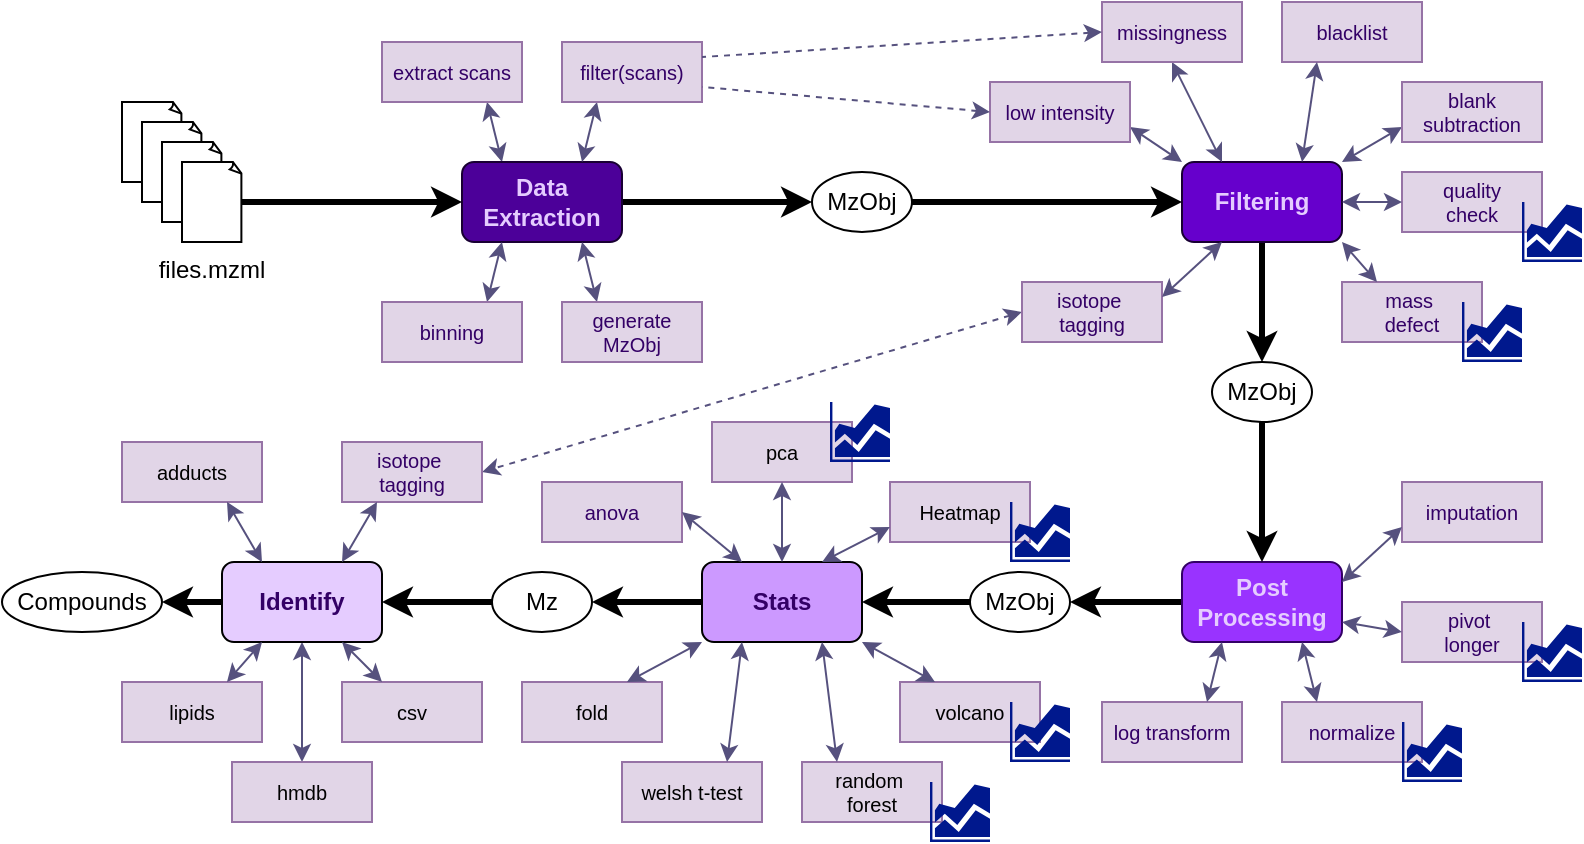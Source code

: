 <mxfile version="24.4.1" type="device" pages="5">
  <diagram id="8ESx_5yLAKoN8qAS1jF6" name="medusa">
    <mxGraphModel dx="651" dy="473" grid="1" gridSize="10" guides="1" tooltips="1" connect="1" arrows="1" fold="1" page="1" pageScale="1" pageWidth="827" pageHeight="1169" math="0" shadow="0">
      <root>
        <mxCell id="0" />
        <mxCell id="1" parent="0" />
        <mxCell id="H_im_rN67ng9Ntnu-TIG-22" style="edgeStyle=orthogonalEdgeStyle;rounded=0;orthogonalLoop=1;jettySize=auto;html=1;exitX=0.5;exitY=1;exitDx=0;exitDy=0;entryX=0.5;entryY=0;entryDx=0;entryDy=0;strokeWidth=3;" parent="1" source="H_im_rN67ng9Ntnu-TIG-6" target="H_im_rN67ng9Ntnu-TIG-15" edge="1">
          <mxGeometry relative="1" as="geometry" />
        </mxCell>
        <mxCell id="H_im_rN67ng9Ntnu-TIG-111" style="rounded=0;orthogonalLoop=1;jettySize=auto;html=1;exitX=1;exitY=0;exitDx=0;exitDy=0;entryX=0;entryY=0.75;entryDx=0;entryDy=0;startArrow=classic;startFill=1;fillColor=#d0cee2;strokeColor=#56517e;" parent="1" source="H_im_rN67ng9Ntnu-TIG-6" target="H_im_rN67ng9Ntnu-TIG-110" edge="1">
          <mxGeometry relative="1" as="geometry" />
        </mxCell>
        <mxCell id="H_im_rN67ng9Ntnu-TIG-6" value="&lt;font&gt;Filtering&lt;/font&gt;" style="rounded=1;whiteSpace=wrap;html=1;fontStyle=1;fillColor=#6600CC;fontColor=#E5CCFF;strokeColor=#190033;" parent="1" vertex="1">
          <mxGeometry x="600" y="90" width="80" height="40" as="geometry" />
        </mxCell>
        <mxCell id="H_im_rN67ng9Ntnu-TIG-20" style="edgeStyle=orthogonalEdgeStyle;rounded=0;orthogonalLoop=1;jettySize=auto;html=1;exitX=1;exitY=0.5;exitDx=0;exitDy=0;strokeWidth=3;" parent="1" source="H_im_rN67ng9Ntnu-TIG-7" target="H_im_rN67ng9Ntnu-TIG-14" edge="1">
          <mxGeometry relative="1" as="geometry" />
        </mxCell>
        <mxCell id="H_im_rN67ng9Ntnu-TIG-44" style="rounded=0;orthogonalLoop=1;jettySize=auto;html=1;exitX=0.25;exitY=0;exitDx=0;exitDy=0;entryX=0.75;entryY=1;entryDx=0;entryDy=0;startArrow=classic;startFill=1;fillColor=#d0cee2;strokeColor=#56517e;" parent="1" source="H_im_rN67ng9Ntnu-TIG-7" target="H_im_rN67ng9Ntnu-TIG-43" edge="1">
          <mxGeometry relative="1" as="geometry" />
        </mxCell>
        <mxCell id="H_im_rN67ng9Ntnu-TIG-7" value="&lt;b&gt;&lt;font color=&quot;#e5ccff&quot;&gt;Data Extraction&lt;/font&gt;&lt;/b&gt;" style="rounded=1;whiteSpace=wrap;html=1;fillColor=#4C0099;strokeColor=#190033;fontColor=#330066;" parent="1" vertex="1">
          <mxGeometry x="240" y="90" width="80" height="40" as="geometry" />
        </mxCell>
        <mxCell id="H_im_rN67ng9Ntnu-TIG-108" style="rounded=0;orthogonalLoop=1;jettySize=auto;html=1;exitX=0.5;exitY=1;exitDx=0;exitDy=0;entryX=0.5;entryY=0;entryDx=0;entryDy=0;startArrow=classic;startFill=1;fillColor=#d0cee2;strokeColor=#56517e;" parent="1" source="H_im_rN67ng9Ntnu-TIG-8" target="H_im_rN67ng9Ntnu-TIG-102" edge="1">
          <mxGeometry relative="1" as="geometry" />
        </mxCell>
        <mxCell id="fzQ5EZh8jWBMia80PaFk-2" style="edgeStyle=orthogonalEdgeStyle;rounded=0;orthogonalLoop=1;jettySize=auto;html=1;exitX=0;exitY=0.5;exitDx=0;exitDy=0;entryX=1;entryY=0.5;entryDx=0;entryDy=0;strokeWidth=3;" parent="1" source="H_im_rN67ng9Ntnu-TIG-8" target="fzQ5EZh8jWBMia80PaFk-1" edge="1">
          <mxGeometry relative="1" as="geometry" />
        </mxCell>
        <mxCell id="H_im_rN67ng9Ntnu-TIG-8" value="Identify" style="rounded=1;whiteSpace=wrap;html=1;fontStyle=1;fillColor=#E5CCFF;fontColor=#330066;" parent="1" vertex="1">
          <mxGeometry x="120" y="290" width="80" height="40" as="geometry" />
        </mxCell>
        <mxCell id="H_im_rN67ng9Ntnu-TIG-26" style="edgeStyle=orthogonalEdgeStyle;rounded=0;orthogonalLoop=1;jettySize=auto;html=1;exitX=0;exitY=0.5;exitDx=0;exitDy=0;entryX=1;entryY=0.5;entryDx=0;entryDy=0;strokeWidth=3;" parent="1" source="H_im_rN67ng9Ntnu-TIG-9" target="H_im_rN67ng9Ntnu-TIG-17" edge="1">
          <mxGeometry relative="1" as="geometry" />
        </mxCell>
        <mxCell id="H_im_rN67ng9Ntnu-TIG-9" value="Stats" style="rounded=1;whiteSpace=wrap;html=1;fontStyle=1;fillColor=#CC99FF;fontColor=#330066;" parent="1" vertex="1">
          <mxGeometry x="360" y="290" width="80" height="40" as="geometry" />
        </mxCell>
        <mxCell id="H_im_rN67ng9Ntnu-TIG-24" style="edgeStyle=orthogonalEdgeStyle;rounded=0;orthogonalLoop=1;jettySize=auto;html=1;exitX=0;exitY=0.5;exitDx=0;exitDy=0;entryX=1;entryY=0.5;entryDx=0;entryDy=0;strokeWidth=3;" parent="1" source="H_im_rN67ng9Ntnu-TIG-10" target="H_im_rN67ng9Ntnu-TIG-16" edge="1">
          <mxGeometry relative="1" as="geometry" />
        </mxCell>
        <mxCell id="H_im_rN67ng9Ntnu-TIG-10" value="&lt;font&gt;Post Processing&lt;/font&gt;" style="rounded=1;whiteSpace=wrap;html=1;fontStyle=1;fillColor=#9933FF;strokeColor=#330066;fontColor=#E5CCFF;" parent="1" vertex="1">
          <mxGeometry x="600" y="290" width="80" height="40" as="geometry" />
        </mxCell>
        <mxCell id="H_im_rN67ng9Ntnu-TIG-19" style="edgeStyle=orthogonalEdgeStyle;rounded=0;orthogonalLoop=1;jettySize=auto;html=1;exitX=1;exitY=0.5;exitDx=0;exitDy=0;entryX=0;entryY=0.5;entryDx=0;entryDy=0;shadow=0;strokeWidth=3;exitPerimeter=0;" parent="1" source="zoK7hTAPk3AykA1J95tn-6" target="H_im_rN67ng9Ntnu-TIG-7" edge="1">
          <mxGeometry relative="1" as="geometry">
            <mxPoint x="130" y="102.5" as="sourcePoint" />
          </mxGeometry>
        </mxCell>
        <mxCell id="H_im_rN67ng9Ntnu-TIG-21" style="edgeStyle=orthogonalEdgeStyle;rounded=0;orthogonalLoop=1;jettySize=auto;html=1;exitX=1;exitY=0.5;exitDx=0;exitDy=0;entryX=0;entryY=0.5;entryDx=0;entryDy=0;strokeWidth=3;" parent="1" source="H_im_rN67ng9Ntnu-TIG-14" target="H_im_rN67ng9Ntnu-TIG-6" edge="1">
          <mxGeometry relative="1" as="geometry" />
        </mxCell>
        <mxCell id="H_im_rN67ng9Ntnu-TIG-14" value="MzObj" style="ellipse;whiteSpace=wrap;html=1;" parent="1" vertex="1">
          <mxGeometry x="415" y="95" width="50" height="30" as="geometry" />
        </mxCell>
        <mxCell id="H_im_rN67ng9Ntnu-TIG-23" style="edgeStyle=orthogonalEdgeStyle;rounded=0;orthogonalLoop=1;jettySize=auto;html=1;exitX=0.5;exitY=1;exitDx=0;exitDy=0;entryX=0.5;entryY=0;entryDx=0;entryDy=0;strokeWidth=3;" parent="1" source="H_im_rN67ng9Ntnu-TIG-15" target="H_im_rN67ng9Ntnu-TIG-10" edge="1">
          <mxGeometry relative="1" as="geometry" />
        </mxCell>
        <mxCell id="H_im_rN67ng9Ntnu-TIG-15" value="MzObj" style="ellipse;whiteSpace=wrap;html=1;" parent="1" vertex="1">
          <mxGeometry x="615" y="190" width="50" height="30" as="geometry" />
        </mxCell>
        <mxCell id="H_im_rN67ng9Ntnu-TIG-25" style="edgeStyle=orthogonalEdgeStyle;rounded=0;orthogonalLoop=1;jettySize=auto;html=1;exitX=0;exitY=0.5;exitDx=0;exitDy=0;entryX=1;entryY=0.5;entryDx=0;entryDy=0;strokeWidth=3;" parent="1" source="H_im_rN67ng9Ntnu-TIG-16" target="H_im_rN67ng9Ntnu-TIG-9" edge="1">
          <mxGeometry relative="1" as="geometry" />
        </mxCell>
        <mxCell id="H_im_rN67ng9Ntnu-TIG-16" value="MzObj" style="ellipse;whiteSpace=wrap;html=1;" parent="1" vertex="1">
          <mxGeometry x="494" y="295" width="50" height="30" as="geometry" />
        </mxCell>
        <mxCell id="H_im_rN67ng9Ntnu-TIG-27" style="edgeStyle=orthogonalEdgeStyle;rounded=0;orthogonalLoop=1;jettySize=auto;html=1;exitX=0;exitY=0.5;exitDx=0;exitDy=0;entryX=1;entryY=0.5;entryDx=0;entryDy=0;strokeWidth=3;" parent="1" source="H_im_rN67ng9Ntnu-TIG-17" target="H_im_rN67ng9Ntnu-TIG-8" edge="1">
          <mxGeometry relative="1" as="geometry" />
        </mxCell>
        <mxCell id="H_im_rN67ng9Ntnu-TIG-17" value="Mz" style="ellipse;whiteSpace=wrap;html=1;" parent="1" vertex="1">
          <mxGeometry x="255" y="295" width="50" height="30" as="geometry" />
        </mxCell>
        <mxCell id="H_im_rN67ng9Ntnu-TIG-43" value="&lt;font style=&quot;font-size: 10px;&quot; color=&quot;#330066&quot;&gt;extract scans&lt;/font&gt;" style="rounded=0;whiteSpace=wrap;html=1;strokeColor=#9673a6;fillColor=#e1d5e7;fontSize=10;" parent="1" vertex="1">
          <mxGeometry x="200" y="30" width="70" height="30" as="geometry" />
        </mxCell>
        <mxCell id="H_im_rN67ng9Ntnu-TIG-45" style="rounded=0;orthogonalLoop=1;jettySize=auto;html=1;exitX=0.75;exitY=0;exitDx=0;exitDy=0;startArrow=classic;startFill=1;entryX=0.25;entryY=1;entryDx=0;entryDy=0;fillColor=#d0cee2;strokeColor=#56517e;" parent="1" source="H_im_rN67ng9Ntnu-TIG-7" target="H_im_rN67ng9Ntnu-TIG-46" edge="1">
          <mxGeometry relative="1" as="geometry">
            <mxPoint x="320" y="50" as="sourcePoint" />
            <mxPoint x="335" y="50" as="targetPoint" />
          </mxGeometry>
        </mxCell>
        <mxCell id="H_im_rN67ng9Ntnu-TIG-46" value="&lt;font color=&quot;#330066&quot; style=&quot;font-size: 10px;&quot;&gt;&lt;span style=&quot;font-size: 10px;&quot;&gt;filter(scans)&lt;/span&gt;&lt;/font&gt;" style="rounded=0;whiteSpace=wrap;html=1;strokeColor=#9673a6;fillColor=#e1d5e7;fontSize=10;" parent="1" vertex="1">
          <mxGeometry x="290" y="30" width="70" height="30" as="geometry" />
        </mxCell>
        <mxCell id="H_im_rN67ng9Ntnu-TIG-48" style="rounded=0;orthogonalLoop=1;jettySize=auto;html=1;exitX=0.25;exitY=1;exitDx=0;exitDy=0;entryX=0.75;entryY=0;entryDx=0;entryDy=0;startArrow=classic;startFill=1;fillColor=#d0cee2;strokeColor=#56517e;" parent="1" source="H_im_rN67ng9Ntnu-TIG-7" target="H_im_rN67ng9Ntnu-TIG-49" edge="1">
          <mxGeometry relative="1" as="geometry">
            <mxPoint x="340" y="130" as="sourcePoint" />
          </mxGeometry>
        </mxCell>
        <mxCell id="H_im_rN67ng9Ntnu-TIG-49" value="&lt;font color=&quot;#330066&quot; style=&quot;font-size: 10px;&quot;&gt;&lt;span style=&quot;font-size: 10px;&quot;&gt;binning&lt;/span&gt;&lt;/font&gt;" style="rounded=0;whiteSpace=wrap;html=1;strokeColor=#9673a6;fillColor=#e1d5e7;fontSize=10;" parent="1" vertex="1">
          <mxGeometry x="200" y="160" width="70" height="30" as="geometry" />
        </mxCell>
        <mxCell id="H_im_rN67ng9Ntnu-TIG-51" style="rounded=0;orthogonalLoop=1;jettySize=auto;html=1;exitX=0.75;exitY=1;exitDx=0;exitDy=0;startArrow=classic;startFill=1;entryX=0.25;entryY=0;entryDx=0;entryDy=0;fillColor=#d0cee2;strokeColor=#56517e;" parent="1" source="H_im_rN67ng9Ntnu-TIG-7" target="H_im_rN67ng9Ntnu-TIG-52" edge="1">
          <mxGeometry relative="1" as="geometry">
            <mxPoint x="300" y="230" as="sourcePoint" />
            <mxPoint x="325" y="160" as="targetPoint" />
          </mxGeometry>
        </mxCell>
        <mxCell id="H_im_rN67ng9Ntnu-TIG-52" value="&lt;font color=&quot;#330066&quot; style=&quot;font-size: 10px;&quot;&gt;&lt;span style=&quot;font-size: 10px;&quot;&gt;generate MzObj&lt;/span&gt;&lt;/font&gt;" style="rounded=0;whiteSpace=wrap;html=1;strokeColor=#9673a6;fillColor=#e1d5e7;fontSize=10;" parent="1" vertex="1">
          <mxGeometry x="290" y="160" width="70" height="30" as="geometry" />
        </mxCell>
        <mxCell id="H_im_rN67ng9Ntnu-TIG-53" style="rounded=0;orthogonalLoop=1;jettySize=auto;html=1;exitX=0;exitY=0;exitDx=0;exitDy=0;entryX=1;entryY=0.75;entryDx=0;entryDy=0;startArrow=classic;startFill=1;fillColor=#d0cee2;strokeColor=#56517e;" parent="1" source="H_im_rN67ng9Ntnu-TIG-6" target="H_im_rN67ng9Ntnu-TIG-54" edge="1">
          <mxGeometry relative="1" as="geometry">
            <mxPoint x="620" y="90" as="sourcePoint" />
          </mxGeometry>
        </mxCell>
        <mxCell id="H_im_rN67ng9Ntnu-TIG-54" value="&lt;font color=&quot;#330066&quot; style=&quot;font-size: 10px;&quot;&gt;&lt;span style=&quot;font-size: 10px;&quot;&gt;low intensity&lt;/span&gt;&lt;/font&gt;" style="rounded=0;whiteSpace=wrap;html=1;strokeColor=#9673a6;fillColor=#e1d5e7;fontSize=10;" parent="1" vertex="1">
          <mxGeometry x="504" y="50" width="70" height="30" as="geometry" />
        </mxCell>
        <mxCell id="H_im_rN67ng9Ntnu-TIG-56" style="rounded=0;orthogonalLoop=1;jettySize=auto;html=1;exitX=0.25;exitY=0;exitDx=0;exitDy=0;entryX=0.5;entryY=1;entryDx=0;entryDy=0;startArrow=classic;startFill=1;fillColor=#d0cee2;strokeColor=#56517e;" parent="1" source="H_im_rN67ng9Ntnu-TIG-6" target="H_im_rN67ng9Ntnu-TIG-57" edge="1">
          <mxGeometry relative="1" as="geometry">
            <mxPoint x="710" y="90" as="sourcePoint" />
          </mxGeometry>
        </mxCell>
        <mxCell id="H_im_rN67ng9Ntnu-TIG-57" value="&lt;font color=&quot;#330066&quot; style=&quot;font-size: 10px;&quot;&gt;&lt;span style=&quot;font-size: 10px;&quot;&gt;missingness&lt;/span&gt;&lt;/font&gt;" style="rounded=0;whiteSpace=wrap;html=1;strokeColor=#9673a6;fillColor=#e1d5e7;fontSize=10;" parent="1" vertex="1">
          <mxGeometry x="560" y="10" width="70" height="30" as="geometry" />
        </mxCell>
        <mxCell id="H_im_rN67ng9Ntnu-TIG-58" value="&lt;font color=&quot;#330066&quot; style=&quot;font-size: 10px;&quot;&gt;&lt;span style=&quot;font-size: 10px;&quot;&gt;quality&lt;/span&gt;&lt;/font&gt;&lt;div&gt;&lt;font color=&quot;#330066&quot; style=&quot;font-size: 10px;&quot;&gt;&lt;span style=&quot;font-size: 10px;&quot;&gt;check&lt;/span&gt;&lt;/font&gt;&lt;/div&gt;" style="rounded=0;whiteSpace=wrap;html=1;strokeColor=#9673a6;fillColor=#e1d5e7;fontSize=10;" parent="1" vertex="1">
          <mxGeometry x="710" y="95" width="70" height="30" as="geometry" />
        </mxCell>
        <mxCell id="H_im_rN67ng9Ntnu-TIG-59" style="rounded=0;orthogonalLoop=1;jettySize=auto;html=1;entryX=0;entryY=0.5;entryDx=0;entryDy=0;startArrow=classic;startFill=1;exitX=1;exitY=0.5;exitDx=0;exitDy=0;fillColor=#d0cee2;strokeColor=#56517e;" parent="1" source="H_im_rN67ng9Ntnu-TIG-6" target="H_im_rN67ng9Ntnu-TIG-58" edge="1">
          <mxGeometry relative="1" as="geometry">
            <mxPoint x="680" y="100" as="sourcePoint" />
            <mxPoint x="678" y="70" as="targetPoint" />
          </mxGeometry>
        </mxCell>
        <mxCell id="H_im_rN67ng9Ntnu-TIG-60" value="&lt;font color=&quot;#330066&quot; style=&quot;font-size: 10px;&quot;&gt;&lt;span style=&quot;font-size: 10px;&quot;&gt;mass&amp;nbsp;&lt;/span&gt;&lt;/font&gt;&lt;div&gt;&lt;font color=&quot;#330066&quot; style=&quot;font-size: 10px;&quot;&gt;&lt;span style=&quot;font-size: 10px;&quot;&gt;defect&lt;/span&gt;&lt;/font&gt;&lt;/div&gt;" style="rounded=0;whiteSpace=wrap;html=1;strokeColor=#9673a6;fillColor=#e1d5e7;fontSize=10;" parent="1" vertex="1">
          <mxGeometry x="680" y="150" width="70" height="30" as="geometry" />
        </mxCell>
        <mxCell id="H_im_rN67ng9Ntnu-TIG-61" style="rounded=0;orthogonalLoop=1;jettySize=auto;html=1;startArrow=classic;startFill=1;exitX=1;exitY=1;exitDx=0;exitDy=0;entryX=0.25;entryY=0;entryDx=0;entryDy=0;fillColor=#d0cee2;strokeColor=#56517e;" parent="1" source="H_im_rN67ng9Ntnu-TIG-6" target="H_im_rN67ng9Ntnu-TIG-60" edge="1">
          <mxGeometry relative="1" as="geometry">
            <mxPoint x="680" y="150" as="sourcePoint" />
            <mxPoint x="710" y="140" as="targetPoint" />
          </mxGeometry>
        </mxCell>
        <mxCell id="H_im_rN67ng9Ntnu-TIG-75" style="rounded=0;orthogonalLoop=1;jettySize=auto;html=1;exitX=0;exitY=0.5;exitDx=0;exitDy=0;dashed=1;entryX=1;entryY=0.5;entryDx=0;entryDy=0;startArrow=classic;startFill=1;fillColor=#d0cee2;strokeColor=#56517e;" parent="1" source="H_im_rN67ng9Ntnu-TIG-63" target="H_im_rN67ng9Ntnu-TIG-76" edge="1">
          <mxGeometry relative="1" as="geometry">
            <mxPoint x="210" y="250" as="targetPoint" />
          </mxGeometry>
        </mxCell>
        <mxCell id="H_im_rN67ng9Ntnu-TIG-63" value="&lt;font color=&quot;#330066&quot; style=&quot;font-size: 10px;&quot;&gt;&lt;span style=&quot;font-size: 10px;&quot;&gt;isotope&amp;nbsp;&lt;/span&gt;&lt;/font&gt;&lt;div&gt;&lt;font color=&quot;#330066&quot; style=&quot;font-size: 10px;&quot;&gt;&lt;span style=&quot;font-size: 10px;&quot;&gt;tagging&lt;/span&gt;&lt;/font&gt;&lt;/div&gt;" style="rounded=0;whiteSpace=wrap;html=1;strokeColor=#9673a6;fillColor=#e1d5e7;fontSize=10;" parent="1" vertex="1">
          <mxGeometry x="520" y="150" width="70" height="30" as="geometry" />
        </mxCell>
        <mxCell id="H_im_rN67ng9Ntnu-TIG-64" style="rounded=0;orthogonalLoop=1;jettySize=auto;html=1;startArrow=classic;startFill=1;exitX=0.25;exitY=1;exitDx=0;exitDy=0;entryX=1;entryY=0.25;entryDx=0;entryDy=0;fillColor=#d0cee2;strokeColor=#56517e;" parent="1" source="H_im_rN67ng9Ntnu-TIG-6" target="H_im_rN67ng9Ntnu-TIG-63" edge="1">
          <mxGeometry relative="1" as="geometry">
            <mxPoint x="610" y="110" as="sourcePoint" />
            <mxPoint x="520" y="150" as="targetPoint" />
          </mxGeometry>
        </mxCell>
        <mxCell id="H_im_rN67ng9Ntnu-TIG-66" value="&lt;font color=&quot;#330066&quot; style=&quot;font-size: 10px;&quot;&gt;&lt;span style=&quot;font-size: 10px;&quot;&gt;imputation&lt;/span&gt;&lt;/font&gt;" style="rounded=0;whiteSpace=wrap;html=1;strokeColor=#9673a6;fillColor=#e1d5e7;fontSize=10;" parent="1" vertex="1">
          <mxGeometry x="710" y="250" width="70" height="30" as="geometry" />
        </mxCell>
        <mxCell id="H_im_rN67ng9Ntnu-TIG-67" style="rounded=0;orthogonalLoop=1;jettySize=auto;html=1;startArrow=classic;startFill=1;exitX=1;exitY=0.25;exitDx=0;exitDy=0;entryX=0;entryY=0.75;entryDx=0;entryDy=0;fillColor=#d0cee2;strokeColor=#56517e;" parent="1" source="H_im_rN67ng9Ntnu-TIG-10" target="H_im_rN67ng9Ntnu-TIG-66" edge="1">
          <mxGeometry relative="1" as="geometry">
            <mxPoint x="700" y="280" as="sourcePoint" />
            <mxPoint x="730" y="300" as="targetPoint" />
          </mxGeometry>
        </mxCell>
        <mxCell id="H_im_rN67ng9Ntnu-TIG-68" value="&lt;font color=&quot;#330066&quot; style=&quot;font-size: 10px;&quot;&gt;&lt;span style=&quot;font-size: 10px;&quot;&gt;pivot&amp;nbsp;&lt;/span&gt;&lt;/font&gt;&lt;div style=&quot;font-size: 10px;&quot;&gt;&lt;font color=&quot;#330066&quot; style=&quot;font-size: 10px;&quot;&gt;&lt;span style=&quot;font-size: 10px;&quot;&gt;longer&lt;/span&gt;&lt;/font&gt;&lt;/div&gt;" style="rounded=0;whiteSpace=wrap;html=1;strokeColor=#9673a6;fillColor=#e1d5e7;fontSize=10;" parent="1" vertex="1">
          <mxGeometry x="710" y="310" width="70" height="30" as="geometry" />
        </mxCell>
        <mxCell id="H_im_rN67ng9Ntnu-TIG-69" style="rounded=0;orthogonalLoop=1;jettySize=auto;html=1;startArrow=classic;startFill=1;entryX=0;entryY=0.5;entryDx=0;entryDy=0;exitX=1;exitY=0.75;exitDx=0;exitDy=0;fillColor=#d0cee2;strokeColor=#56517e;" parent="1" source="H_im_rN67ng9Ntnu-TIG-10" target="H_im_rN67ng9Ntnu-TIG-68" edge="1">
          <mxGeometry relative="1" as="geometry">
            <mxPoint x="680" y="305" as="sourcePoint" />
            <mxPoint x="690" y="273" as="targetPoint" />
          </mxGeometry>
        </mxCell>
        <mxCell id="H_im_rN67ng9Ntnu-TIG-70" value="&lt;font color=&quot;#330066&quot; style=&quot;font-size: 10px;&quot;&gt;&lt;span style=&quot;font-size: 10px;&quot;&gt;normalize&lt;/span&gt;&lt;/font&gt;" style="rounded=0;whiteSpace=wrap;html=1;strokeColor=#9673a6;fillColor=#e1d5e7;fontSize=10;" parent="1" vertex="1">
          <mxGeometry x="650" y="360" width="70" height="30" as="geometry" />
        </mxCell>
        <mxCell id="H_im_rN67ng9Ntnu-TIG-72" style="rounded=0;orthogonalLoop=1;jettySize=auto;html=1;startArrow=classic;startFill=1;entryX=0.25;entryY=0;entryDx=0;entryDy=0;exitX=0.75;exitY=1;exitDx=0;exitDy=0;fillColor=#d0cee2;strokeColor=#56517e;" parent="1" source="H_im_rN67ng9Ntnu-TIG-10" target="H_im_rN67ng9Ntnu-TIG-70" edge="1">
          <mxGeometry relative="1" as="geometry">
            <mxPoint x="690" y="315" as="sourcePoint" />
            <mxPoint x="720" y="305" as="targetPoint" />
          </mxGeometry>
        </mxCell>
        <mxCell id="H_im_rN67ng9Ntnu-TIG-73" value="&lt;font color=&quot;#330066&quot; style=&quot;font-size: 10px;&quot;&gt;&lt;span style=&quot;font-size: 10px;&quot;&gt;log transform&lt;/span&gt;&lt;/font&gt;" style="rounded=0;whiteSpace=wrap;html=1;strokeColor=#9673a6;fillColor=#e1d5e7;fontSize=10;" parent="1" vertex="1">
          <mxGeometry x="560" y="360" width="70" height="30" as="geometry" />
        </mxCell>
        <mxCell id="H_im_rN67ng9Ntnu-TIG-74" style="rounded=0;orthogonalLoop=1;jettySize=auto;html=1;startArrow=classic;startFill=1;entryX=0.75;entryY=0;entryDx=0;entryDy=0;exitX=0.25;exitY=1;exitDx=0;exitDy=0;fillColor=#d0cee2;strokeColor=#56517e;" parent="1" source="H_im_rN67ng9Ntnu-TIG-10" target="H_im_rN67ng9Ntnu-TIG-73" edge="1">
          <mxGeometry relative="1" as="geometry">
            <mxPoint x="550" y="340" as="sourcePoint" />
            <mxPoint x="590" y="325" as="targetPoint" />
          </mxGeometry>
        </mxCell>
        <mxCell id="H_im_rN67ng9Ntnu-TIG-76" value="&lt;font color=&quot;#330066&quot; style=&quot;font-size: 10px;&quot;&gt;&lt;span style=&quot;font-size: 10px;&quot;&gt;isotope&amp;nbsp;&lt;/span&gt;&lt;/font&gt;&lt;div&gt;&lt;font color=&quot;#330066&quot; style=&quot;font-size: 10px;&quot;&gt;&lt;span style=&quot;font-size: 10px;&quot;&gt;tagging&lt;/span&gt;&lt;/font&gt;&lt;/div&gt;" style="rounded=0;whiteSpace=wrap;html=1;strokeColor=#9673a6;fillColor=#e1d5e7;fontSize=10;" parent="1" vertex="1">
          <mxGeometry x="180" y="230" width="70" height="30" as="geometry" />
        </mxCell>
        <mxCell id="H_im_rN67ng9Ntnu-TIG-77" style="rounded=0;orthogonalLoop=1;jettySize=auto;html=1;startArrow=classic;startFill=1;exitX=0.25;exitY=1;exitDx=0;exitDy=0;entryX=0.75;entryY=0;entryDx=0;entryDy=0;fillColor=#d0cee2;strokeColor=#56517e;" parent="1" source="H_im_rN67ng9Ntnu-TIG-76" target="H_im_rN67ng9Ntnu-TIG-8" edge="1">
          <mxGeometry relative="1" as="geometry">
            <mxPoint x="630" y="140" as="sourcePoint" />
            <mxPoint x="610" y="158" as="targetPoint" />
          </mxGeometry>
        </mxCell>
        <mxCell id="H_im_rN67ng9Ntnu-TIG-78" value="fold" style="rounded=0;whiteSpace=wrap;html=1;strokeColor=#9673a6;fillColor=#e1d5e7;fontSize=10;" parent="1" vertex="1">
          <mxGeometry x="270" y="350" width="70" height="30" as="geometry" />
        </mxCell>
        <mxCell id="H_im_rN67ng9Ntnu-TIG-79" value="&lt;font color=&quot;#330066&quot; style=&quot;font-size: 10px;&quot;&gt;&lt;span style=&quot;font-size: 10px;&quot;&gt;anova&lt;/span&gt;&lt;/font&gt;" style="rounded=0;whiteSpace=wrap;html=1;strokeColor=#9673a6;fillColor=#e1d5e7;fontSize=10;" parent="1" vertex="1">
          <mxGeometry x="280" y="250" width="70" height="30" as="geometry" />
        </mxCell>
        <mxCell id="H_im_rN67ng9Ntnu-TIG-80" value="pca" style="rounded=0;whiteSpace=wrap;html=1;strokeColor=#9673a6;fillColor=#e1d5e7;fontSize=10;" parent="1" vertex="1">
          <mxGeometry x="365" y="220" width="70" height="30" as="geometry" />
        </mxCell>
        <mxCell id="H_im_rN67ng9Ntnu-TIG-83" value="random&amp;nbsp;&lt;div&gt;forest&lt;/div&gt;" style="rounded=0;whiteSpace=wrap;html=1;strokeColor=#9673a6;fillColor=#e1d5e7;fontSize=10;" parent="1" vertex="1">
          <mxGeometry x="410" y="390" width="70" height="30" as="geometry" />
        </mxCell>
        <mxCell id="H_im_rN67ng9Ntnu-TIG-84" value="volcano" style="rounded=0;whiteSpace=wrap;html=1;strokeColor=#9673a6;fillColor=#e1d5e7;fontSize=10;" parent="1" vertex="1">
          <mxGeometry x="459" y="350" width="70" height="30" as="geometry" />
        </mxCell>
        <mxCell id="H_im_rN67ng9Ntnu-TIG-86" value="welsh t-test" style="rounded=0;whiteSpace=wrap;html=1;strokeColor=#9673a6;fillColor=#e1d5e7;fontSize=10;" parent="1" vertex="1">
          <mxGeometry x="320" y="390" width="70" height="30" as="geometry" />
        </mxCell>
        <mxCell id="H_im_rN67ng9Ntnu-TIG-89" style="rounded=0;orthogonalLoop=1;jettySize=auto;html=1;startArrow=classic;startFill=1;exitX=0;exitY=1;exitDx=0;exitDy=0;entryX=0.75;entryY=0;entryDx=0;entryDy=0;fillColor=#d0cee2;strokeColor=#56517e;" parent="1" source="H_im_rN67ng9Ntnu-TIG-9" target="H_im_rN67ng9Ntnu-TIG-78" edge="1">
          <mxGeometry relative="1" as="geometry">
            <mxPoint x="360" y="447" as="sourcePoint" />
            <mxPoint x="330" y="475" as="targetPoint" />
          </mxGeometry>
        </mxCell>
        <mxCell id="H_im_rN67ng9Ntnu-TIG-92" style="rounded=0;orthogonalLoop=1;jettySize=auto;html=1;startArrow=classic;startFill=1;exitX=0.75;exitY=1;exitDx=0;exitDy=0;entryX=0.25;entryY=0;entryDx=0;entryDy=0;fillColor=#d0cee2;strokeColor=#56517e;" parent="1" source="H_im_rN67ng9Ntnu-TIG-9" target="H_im_rN67ng9Ntnu-TIG-83" edge="1">
          <mxGeometry relative="1" as="geometry">
            <mxPoint x="390" y="340" as="sourcePoint" />
            <mxPoint x="343" y="370" as="targetPoint" />
          </mxGeometry>
        </mxCell>
        <mxCell id="H_im_rN67ng9Ntnu-TIG-93" style="rounded=0;orthogonalLoop=1;jettySize=auto;html=1;startArrow=classic;startFill=1;exitX=1;exitY=1;exitDx=0;exitDy=0;entryX=0.25;entryY=0;entryDx=0;entryDy=0;fillColor=#d0cee2;strokeColor=#56517e;" parent="1" source="H_im_rN67ng9Ntnu-TIG-9" target="H_im_rN67ng9Ntnu-TIG-84" edge="1">
          <mxGeometry relative="1" as="geometry">
            <mxPoint x="410" y="340" as="sourcePoint" />
            <mxPoint x="410" y="370" as="targetPoint" />
          </mxGeometry>
        </mxCell>
        <mxCell id="H_im_rN67ng9Ntnu-TIG-94" style="rounded=0;orthogonalLoop=1;jettySize=auto;html=1;startArrow=classic;startFill=1;exitX=0.25;exitY=0;exitDx=0;exitDy=0;entryX=1;entryY=0.5;entryDx=0;entryDy=0;fillColor=#d0cee2;strokeColor=#56517e;" parent="1" source="H_im_rN67ng9Ntnu-TIG-9" target="H_im_rN67ng9Ntnu-TIG-79" edge="1">
          <mxGeometry relative="1" as="geometry">
            <mxPoint x="390" y="340" as="sourcePoint" />
            <mxPoint x="343" y="370" as="targetPoint" />
          </mxGeometry>
        </mxCell>
        <mxCell id="H_im_rN67ng9Ntnu-TIG-97" style="rounded=0;orthogonalLoop=1;jettySize=auto;html=1;startArrow=classic;startFill=1;exitX=0.5;exitY=0;exitDx=0;exitDy=0;entryX=0.5;entryY=1;entryDx=0;entryDy=0;fillColor=#d0cee2;strokeColor=#56517e;" parent="1" source="H_im_rN67ng9Ntnu-TIG-9" target="H_im_rN67ng9Ntnu-TIG-80" edge="1">
          <mxGeometry relative="1" as="geometry">
            <mxPoint x="390" y="300" as="sourcePoint" />
            <mxPoint x="383" y="270" as="targetPoint" />
          </mxGeometry>
        </mxCell>
        <mxCell id="H_im_rN67ng9Ntnu-TIG-99" style="rounded=0;orthogonalLoop=1;jettySize=auto;html=1;startArrow=classic;startFill=1;exitX=0.25;exitY=1;exitDx=0;exitDy=0;entryX=0.75;entryY=0;entryDx=0;entryDy=0;fillColor=#d0cee2;strokeColor=#56517e;" parent="1" source="H_im_rN67ng9Ntnu-TIG-9" target="H_im_rN67ng9Ntnu-TIG-86" edge="1">
          <mxGeometry relative="1" as="geometry">
            <mxPoint x="410" y="340" as="sourcePoint" />
            <mxPoint x="438" y="410" as="targetPoint" />
          </mxGeometry>
        </mxCell>
        <mxCell id="H_im_rN67ng9Ntnu-TIG-100" value="csv" style="rounded=0;whiteSpace=wrap;html=1;strokeColor=#9673a6;fillColor=#e1d5e7;fontSize=10;" parent="1" vertex="1">
          <mxGeometry x="180" y="350" width="70" height="30" as="geometry" />
        </mxCell>
        <mxCell id="H_im_rN67ng9Ntnu-TIG-101" value="adducts" style="rounded=0;whiteSpace=wrap;html=1;strokeColor=#9673a6;fillColor=#e1d5e7;fontSize=10;" parent="1" vertex="1">
          <mxGeometry x="70" y="230" width="70" height="30" as="geometry" />
        </mxCell>
        <mxCell id="H_im_rN67ng9Ntnu-TIG-102" value="hmdb" style="rounded=0;whiteSpace=wrap;html=1;strokeColor=#9673a6;fillColor=#e1d5e7;fontSize=10;" parent="1" vertex="1">
          <mxGeometry x="125" y="390" width="70" height="30" as="geometry" />
        </mxCell>
        <mxCell id="H_im_rN67ng9Ntnu-TIG-103" value="lipids" style="rounded=0;whiteSpace=wrap;html=1;strokeColor=#9673a6;fillColor=#e1d5e7;fontSize=10;" parent="1" vertex="1">
          <mxGeometry x="70" y="350" width="70" height="30" as="geometry" />
        </mxCell>
        <mxCell id="H_im_rN67ng9Ntnu-TIG-105" style="rounded=0;orthogonalLoop=1;jettySize=auto;html=1;startArrow=classic;startFill=1;exitX=0.75;exitY=1;exitDx=0;exitDy=0;fillColor=#d0cee2;strokeColor=#56517e;" parent="1" source="H_im_rN67ng9Ntnu-TIG-8" target="H_im_rN67ng9Ntnu-TIG-100" edge="1">
          <mxGeometry relative="1" as="geometry">
            <mxPoint x="370" y="340" as="sourcePoint" />
            <mxPoint x="333" y="360" as="targetPoint" />
          </mxGeometry>
        </mxCell>
        <mxCell id="H_im_rN67ng9Ntnu-TIG-107" style="rounded=0;orthogonalLoop=1;jettySize=auto;html=1;startArrow=classic;startFill=1;exitX=0.25;exitY=1;exitDx=0;exitDy=0;entryX=0.75;entryY=0;entryDx=0;entryDy=0;fillColor=#d0cee2;strokeColor=#56517e;" parent="1" source="H_im_rN67ng9Ntnu-TIG-8" target="H_im_rN67ng9Ntnu-TIG-103" edge="1">
          <mxGeometry relative="1" as="geometry">
            <mxPoint x="188" y="354" as="sourcePoint" />
            <mxPoint x="140" y="430" as="targetPoint" />
          </mxGeometry>
        </mxCell>
        <mxCell id="H_im_rN67ng9Ntnu-TIG-109" style="rounded=0;orthogonalLoop=1;jettySize=auto;html=1;exitX=0.25;exitY=0;exitDx=0;exitDy=0;entryX=0.75;entryY=1;entryDx=0;entryDy=0;startArrow=classic;startFill=1;fillColor=#d0cee2;strokeColor=#56517e;" parent="1" source="H_im_rN67ng9Ntnu-TIG-8" target="H_im_rN67ng9Ntnu-TIG-101" edge="1">
          <mxGeometry relative="1" as="geometry">
            <mxPoint x="90" y="430" as="sourcePoint" />
            <mxPoint x="90" y="490" as="targetPoint" />
          </mxGeometry>
        </mxCell>
        <mxCell id="H_im_rN67ng9Ntnu-TIG-110" value="&lt;font color=&quot;#330066&quot;&gt;blank&lt;/font&gt;&lt;div&gt;&lt;font color=&quot;#330066&quot;&gt;subtraction&lt;/font&gt;&lt;/div&gt;" style="rounded=0;whiteSpace=wrap;html=1;strokeColor=#9673a6;fillColor=#e1d5e7;fontSize=10;" parent="1" vertex="1">
          <mxGeometry x="710" y="50" width="70" height="30" as="geometry" />
        </mxCell>
        <mxCell id="H_im_rN67ng9Ntnu-TIG-112" value="" style="rounded=0;orthogonalLoop=1;jettySize=auto;html=1;exitX=0;exitY=0.5;exitDx=0;exitDy=0;dashed=1;entryX=1;entryY=0.75;entryDx=0;entryDy=0;startArrow=classic;startFill=1;endArrow=none;endFill=0;fillColor=#d0cee2;strokeColor=#56517e;" parent="1" source="H_im_rN67ng9Ntnu-TIG-54" target="H_im_rN67ng9Ntnu-TIG-46" edge="1">
          <mxGeometry relative="1" as="geometry">
            <mxPoint x="530" y="175" as="sourcePoint" />
            <mxPoint x="260" y="255" as="targetPoint" />
          </mxGeometry>
        </mxCell>
        <mxCell id="H_im_rN67ng9Ntnu-TIG-113" value="" style="rounded=0;orthogonalLoop=1;jettySize=auto;html=1;exitX=0;exitY=0.5;exitDx=0;exitDy=0;dashed=1;entryX=1;entryY=0.25;entryDx=0;entryDy=0;startArrow=classic;startFill=1;endArrow=none;endFill=0;fillColor=#d0cee2;strokeColor=#56517e;" parent="1" source="H_im_rN67ng9Ntnu-TIG-57" target="H_im_rN67ng9Ntnu-TIG-46" edge="1">
          <mxGeometry relative="1" as="geometry">
            <mxPoint x="539" y="65" as="sourcePoint" />
            <mxPoint x="370" y="63" as="targetPoint" />
          </mxGeometry>
        </mxCell>
        <mxCell id="H_im_rN67ng9Ntnu-TIG-114" value="" style="sketch=0;aspect=fixed;pointerEvents=1;shadow=0;dashed=0;html=1;strokeColor=none;labelPosition=center;verticalLabelPosition=bottom;verticalAlign=top;align=center;fillColor=#00188D;shape=mxgraph.mscae.general.graph" parent="1" vertex="1">
          <mxGeometry x="710" y="370" width="30" height="30" as="geometry" />
        </mxCell>
        <mxCell id="H_im_rN67ng9Ntnu-TIG-115" value="" style="sketch=0;aspect=fixed;pointerEvents=1;shadow=0;dashed=0;html=1;strokeColor=none;labelPosition=center;verticalLabelPosition=bottom;verticalAlign=top;align=center;fillColor=#00188D;shape=mxgraph.mscae.general.graph" parent="1" vertex="1">
          <mxGeometry x="770" y="320" width="30" height="30" as="geometry" />
        </mxCell>
        <mxCell id="H_im_rN67ng9Ntnu-TIG-116" value="" style="sketch=0;aspect=fixed;pointerEvents=1;shadow=0;dashed=0;html=1;strokeColor=none;labelPosition=center;verticalLabelPosition=bottom;verticalAlign=top;align=center;fillColor=#00188D;shape=mxgraph.mscae.general.graph" parent="1" vertex="1">
          <mxGeometry x="514" y="360" width="30" height="30" as="geometry" />
        </mxCell>
        <mxCell id="H_im_rN67ng9Ntnu-TIG-117" value="Heatmap" style="rounded=0;whiteSpace=wrap;html=1;strokeColor=#9673a6;fillColor=#e1d5e7;fontSize=10;" parent="1" vertex="1">
          <mxGeometry x="454" y="250" width="70" height="30" as="geometry" />
        </mxCell>
        <mxCell id="H_im_rN67ng9Ntnu-TIG-118" style="rounded=0;orthogonalLoop=1;jettySize=auto;html=1;startArrow=classic;startFill=1;exitX=0.75;exitY=0;exitDx=0;exitDy=0;entryX=0;entryY=0.75;entryDx=0;entryDy=0;fillColor=#d0cee2;strokeColor=#56517e;" parent="1" source="H_im_rN67ng9Ntnu-TIG-9" target="H_im_rN67ng9Ntnu-TIG-117" edge="1">
          <mxGeometry relative="1" as="geometry">
            <mxPoint x="410" y="300" as="sourcePoint" />
            <mxPoint x="412" y="250" as="targetPoint" />
          </mxGeometry>
        </mxCell>
        <mxCell id="H_im_rN67ng9Ntnu-TIG-119" value="" style="sketch=0;aspect=fixed;pointerEvents=1;shadow=0;dashed=0;html=1;strokeColor=none;labelPosition=center;verticalLabelPosition=bottom;verticalAlign=top;align=center;fillColor=#00188D;shape=mxgraph.mscae.general.graph" parent="1" vertex="1">
          <mxGeometry x="514" y="260" width="30" height="30" as="geometry" />
        </mxCell>
        <mxCell id="H_im_rN67ng9Ntnu-TIG-120" value="" style="sketch=0;aspect=fixed;pointerEvents=1;shadow=0;dashed=0;html=1;strokeColor=none;labelPosition=center;verticalLabelPosition=bottom;verticalAlign=top;align=center;fillColor=#00188D;shape=mxgraph.mscae.general.graph" parent="1" vertex="1">
          <mxGeometry x="770" y="110" width="30" height="30" as="geometry" />
        </mxCell>
        <mxCell id="H_im_rN67ng9Ntnu-TIG-122" value="" style="sketch=0;aspect=fixed;pointerEvents=1;shadow=0;dashed=0;html=1;strokeColor=none;labelPosition=center;verticalLabelPosition=bottom;verticalAlign=top;align=center;fillColor=#00188D;shape=mxgraph.mscae.general.graph" parent="1" vertex="1">
          <mxGeometry x="740" y="160" width="30" height="30" as="geometry" />
        </mxCell>
        <mxCell id="H_im_rN67ng9Ntnu-TIG-123" value="" style="sketch=0;aspect=fixed;pointerEvents=1;shadow=0;dashed=0;html=1;strokeColor=none;labelPosition=center;verticalLabelPosition=bottom;verticalAlign=top;align=center;fillColor=#00188D;shape=mxgraph.mscae.general.graph" parent="1" vertex="1">
          <mxGeometry x="474" y="400" width="30" height="30" as="geometry" />
        </mxCell>
        <mxCell id="H_im_rN67ng9Ntnu-TIG-124" value="" style="sketch=0;aspect=fixed;pointerEvents=1;shadow=0;dashed=0;html=1;strokeColor=none;labelPosition=center;verticalLabelPosition=bottom;verticalAlign=top;align=center;fillColor=#00188D;shape=mxgraph.mscae.general.graph" parent="1" vertex="1">
          <mxGeometry x="424" y="210" width="30" height="30" as="geometry" />
        </mxCell>
        <mxCell id="G2_bNNhkHwR8j1jc35j_-1" value="&lt;font color=&quot;#330066&quot; style=&quot;font-size: 10px;&quot;&gt;&lt;span style=&quot;font-size: 10px;&quot;&gt;blacklist&lt;/span&gt;&lt;/font&gt;" style="rounded=0;whiteSpace=wrap;html=1;strokeColor=#9673a6;fillColor=#e1d5e7;fontSize=10;" parent="1" vertex="1">
          <mxGeometry x="650" y="10" width="70" height="30" as="geometry" />
        </mxCell>
        <mxCell id="G2_bNNhkHwR8j1jc35j_-2" style="rounded=0;orthogonalLoop=1;jettySize=auto;html=1;exitX=0.75;exitY=0;exitDx=0;exitDy=0;entryX=0.25;entryY=1;entryDx=0;entryDy=0;startArrow=classic;startFill=1;fillColor=#d0cee2;strokeColor=#56517e;" parent="1" source="H_im_rN67ng9Ntnu-TIG-6" target="G2_bNNhkHwR8j1jc35j_-1" edge="1">
          <mxGeometry relative="1" as="geometry">
            <mxPoint x="630" y="100" as="sourcePoint" />
            <mxPoint x="589" y="50" as="targetPoint" />
          </mxGeometry>
        </mxCell>
        <mxCell id="fzQ5EZh8jWBMia80PaFk-1" value="Compounds" style="ellipse;whiteSpace=wrap;html=1;" parent="1" vertex="1">
          <mxGeometry x="10" y="295" width="80" height="30" as="geometry" />
        </mxCell>
        <mxCell id="zoK7hTAPk3AykA1J95tn-3" value="" style="whiteSpace=wrap;html=1;shape=mxgraph.basic.document" parent="1" vertex="1">
          <mxGeometry x="70" y="60" width="30" height="40" as="geometry" />
        </mxCell>
        <mxCell id="zoK7hTAPk3AykA1J95tn-4" value="" style="whiteSpace=wrap;html=1;shape=mxgraph.basic.document" parent="1" vertex="1">
          <mxGeometry x="80" y="70" width="30" height="40" as="geometry" />
        </mxCell>
        <mxCell id="zoK7hTAPk3AykA1J95tn-5" value="" style="whiteSpace=wrap;html=1;shape=mxgraph.basic.document" parent="1" vertex="1">
          <mxGeometry x="90" y="80" width="30" height="40" as="geometry" />
        </mxCell>
        <mxCell id="zoK7hTAPk3AykA1J95tn-6" value="files.mzml" style="whiteSpace=wrap;html=1;shape=mxgraph.basic.document;labelPosition=center;verticalLabelPosition=bottom;align=center;verticalAlign=top;" parent="1" vertex="1">
          <mxGeometry x="100" y="90" width="30" height="40" as="geometry" />
        </mxCell>
      </root>
    </mxGraphModel>
  </diagram>
  <diagram name="medusa_detailed" id="DOBXTkU44riz8Ig5bA6L">
    <mxGraphModel dx="1593" dy="556" grid="1" gridSize="10" guides="1" tooltips="1" connect="1" arrows="1" fold="1" page="1" pageScale="1" pageWidth="827" pageHeight="1169" math="0" shadow="0">
      <root>
        <mxCell id="FAiBACSbsbh2R8-8JHN5-0" />
        <mxCell id="FAiBACSbsbh2R8-8JHN5-1" parent="FAiBACSbsbh2R8-8JHN5-0" />
        <mxCell id="uWoivs7xwVCzCgMOGaIE-31" value="Identify" style="rounded=0;whiteSpace=wrap;html=1;fillColor=#f5f5f5;fontColor=#333333;strokeColor=#666666;dashed=1;align=center;verticalAlign=top;rotation=-90;" parent="FAiBACSbsbh2R8-8JHN5-1" vertex="1">
          <mxGeometry x="111.74" y="641.25" width="198.72" height="340" as="geometry" />
        </mxCell>
        <mxCell id="GNK7EjtAxi85l2BKIZKV-14" value="Stats" style="rounded=0;whiteSpace=wrap;html=1;fillColor=#f5f5f5;fontColor=#333333;strokeColor=#666666;dashed=1;align=center;verticalAlign=top;rotation=-90;" parent="FAiBACSbsbh2R8-8JHN5-1" vertex="1">
          <mxGeometry x="120.89" y="56.79" width="525.73" height="685.31" as="geometry" />
        </mxCell>
        <mxCell id="GNK7EjtAxi85l2BKIZKV-26" value="&amp;nbsp; mzlog_analysis_volcano_magic" style="rounded=0;whiteSpace=wrap;html=1;fillColor=#d0cee2;strokeColor=#190033;verticalAlign=top;align=left;arcSize=9;sketch=1;curveFitting=1;jiggle=2;" parent="FAiBACSbsbh2R8-8JHN5-1" vertex="1">
          <mxGeometry x="200" y="244.24" width="325" height="150" as="geometry" />
        </mxCell>
        <mxCell id="sbnSw0-tkLwKyBysIlNG-11" value="Post Processing" style="rounded=0;whiteSpace=wrap;html=1;fillColor=#f5f5f5;fontColor=#333333;strokeColor=#666666;dashed=1;align=center;verticalAlign=top;rotation=-90;" parent="FAiBACSbsbh2R8-8JHN5-1" vertex="1">
          <mxGeometry x="-499.47" y="646.09" width="253.92" height="506.95" as="geometry" />
        </mxCell>
        <mxCell id="sbnSw0-tkLwKyBysIlNG-12" value="&amp;nbsp; mz_post_magic" style="rounded=0;whiteSpace=wrap;html=1;fillColor=#d0cee2;strokeColor=#190033;verticalAlign=top;align=left;arcSize=10;sketch=1;curveFitting=1;jiggle=2;" parent="FAiBACSbsbh2R8-8JHN5-1" vertex="1">
          <mxGeometry x="-466" y="782.16" width="330" height="214.36" as="geometry" />
        </mxCell>
        <mxCell id="v9AVE5IH6e-QtJ-1Ino3-5" value="Filtering" style="rounded=0;whiteSpace=wrap;html=1;fillColor=#f5f5f5;fontColor=#333333;strokeColor=#666666;dashed=1;align=center;verticalAlign=top;rotation=-90;" parent="FAiBACSbsbh2R8-8JHN5-1" vertex="1">
          <mxGeometry x="-569.9" y="217.94" width="447.82" height="560" as="geometry" />
        </mxCell>
        <mxCell id="v9AVE5IH6e-QtJ-1Ino3-4" value="Data Extraction" style="rounded=0;whiteSpace=wrap;html=1;fillColor=#f5f5f5;fontColor=#333333;strokeColor=#666666;dashed=1;align=center;verticalAlign=top;rotation=-90;" parent="FAiBACSbsbh2R8-8JHN5-1" vertex="1">
          <mxGeometry x="-451" y="-95.76" width="120" height="470" as="geometry" />
        </mxCell>
        <mxCell id="zktjRsKrJk29xgStAw23-18" value="&amp;nbsp;mz_quality_magic" style="rounded=0;whiteSpace=wrap;html=1;fillColor=#d0cee2;strokeColor=#190033;verticalAlign=top;align=left;sketch=1;curveFitting=1;jiggle=2;" parent="FAiBACSbsbh2R8-8JHN5-1" vertex="1">
          <mxGeometry x="-466" y="286.52" width="390" height="120" as="geometry" />
        </mxCell>
        <mxCell id="zktjRsKrJk29xgStAw23-5" value="&amp;nbsp; mzml_extract_magic" style="rounded=0;whiteSpace=wrap;html=1;fillColor=#d0cee2;strokeColor=#190033;verticalAlign=top;align=left;glass=0;sketch=1;curveFitting=1;jiggle=2;" parent="FAiBACSbsbh2R8-8JHN5-1" vertex="1">
          <mxGeometry x="-466" y="94.24" width="300" height="90" as="geometry" />
        </mxCell>
        <mxCell id="FAiBACSbsbh2R8-8JHN5-3" style="rounded=0;orthogonalLoop=1;jettySize=auto;html=1;entryX=0;entryY=0.5;entryDx=0;entryDy=0;startArrow=classic;startFill=1;fillColor=#d0cee2;strokeColor=#56517e;exitX=1;exitY=0.75;exitDx=0;exitDy=0;" parent="FAiBACSbsbh2R8-8JHN5-1" source="zktjRsKrJk29xgStAw23-0" target="FAiBACSbsbh2R8-8JHN5-71" edge="1">
          <mxGeometry relative="1" as="geometry">
            <mxPoint x="-149" y="186.52" as="sourcePoint" />
          </mxGeometry>
        </mxCell>
        <mxCell id="FAiBACSbsbh2R8-8JHN5-5" style="edgeStyle=orthogonalEdgeStyle;rounded=0;orthogonalLoop=1;jettySize=auto;html=1;exitX=0.5;exitY=1;exitDx=0;exitDy=0;strokeWidth=3;" parent="FAiBACSbsbh2R8-8JHN5-1" source="FAiBACSbsbh2R8-8JHN5-7" target="FAiBACSbsbh2R8-8JHN5-17" edge="1">
          <mxGeometry relative="1" as="geometry" />
        </mxCell>
        <mxCell id="FAiBACSbsbh2R8-8JHN5-6" style="rounded=0;orthogonalLoop=1;jettySize=auto;html=1;entryX=1;entryY=0.5;entryDx=0;entryDy=0;startArrow=classic;startFill=1;fillColor=#d0cee2;strokeColor=#56517e;exitX=0;exitY=0.5;exitDx=0;exitDy=0;" parent="FAiBACSbsbh2R8-8JHN5-1" source="FAiBACSbsbh2R8-8JHN5-24" target="FAiBACSbsbh2R8-8JHN5-7" edge="1">
          <mxGeometry relative="1" as="geometry">
            <mxPoint x="-366" y="119.24" as="sourcePoint" />
          </mxGeometry>
        </mxCell>
        <mxCell id="FAiBACSbsbh2R8-8JHN5-7" value="&lt;b&gt;&lt;font color=&quot;#e5ccff&quot;&gt;mzml&lt;/font&gt;&lt;/b&gt;&lt;div&gt;&lt;b&gt;&lt;font color=&quot;#e5ccff&quot;&gt;extract_centroid&lt;/font&gt;&lt;/b&gt;&lt;/div&gt;" style="rounded=1;whiteSpace=wrap;html=1;fillColor=#4C0099;strokeColor=#190033;fontColor=#330066;" parent="FAiBACSbsbh2R8-8JHN5-1" vertex="1">
          <mxGeometry x="-586" y="119.24" width="100" height="40" as="geometry" />
        </mxCell>
        <mxCell id="FAiBACSbsbh2R8-8JHN5-13" value="&lt;font&gt;mz&lt;/font&gt;&lt;div&gt;&lt;font&gt;post_processing&lt;/font&gt;&lt;/div&gt;" style="rounded=1;whiteSpace=wrap;html=1;fontStyle=1;fillColor=#9933FF;strokeColor=#330066;fontColor=#E5CCFF;" parent="FAiBACSbsbh2R8-8JHN5-1" vertex="1">
          <mxGeometry x="-586" y="861.52" width="100" height="40" as="geometry" />
        </mxCell>
        <mxCell id="FAiBACSbsbh2R8-8JHN5-14" style="edgeStyle=orthogonalEdgeStyle;rounded=0;orthogonalLoop=1;jettySize=auto;html=1;exitX=0.5;exitY=1;exitDx=0;exitDy=0;entryX=0.5;entryY=0;entryDx=0;entryDy=0;shadow=0;strokeWidth=3;" parent="FAiBACSbsbh2R8-8JHN5-1" target="FAiBACSbsbh2R8-8JHN5-7" edge="1">
          <mxGeometry relative="1" as="geometry">
            <mxPoint x="-536" y="69.24" as="sourcePoint" />
          </mxGeometry>
        </mxCell>
        <mxCell id="FAiBACSbsbh2R8-8JHN5-16" style="edgeStyle=orthogonalEdgeStyle;rounded=0;orthogonalLoop=1;jettySize=auto;html=1;exitX=0.5;exitY=1;exitDx=0;exitDy=0;entryX=0.5;entryY=0;entryDx=0;entryDy=0;strokeWidth=3;" parent="FAiBACSbsbh2R8-8JHN5-1" source="zktjRsKrJk29xgStAw23-3" target="FAiBACSbsbh2R8-8JHN5-4" edge="1">
          <mxGeometry relative="1" as="geometry" />
        </mxCell>
        <mxCell id="FAiBACSbsbh2R8-8JHN5-17" value="List[ MzObjPos, MzObjNeg ]" style="ellipse;whiteSpace=wrap;html=1;" parent="FAiBACSbsbh2R8-8JHN5-1" vertex="1">
          <mxGeometry x="-628.5" y="209.24" width="185" height="30" as="geometry" />
        </mxCell>
        <mxCell id="FAiBACSbsbh2R8-8JHN5-18" style="edgeStyle=orthogonalEdgeStyle;rounded=0;orthogonalLoop=1;jettySize=auto;html=1;exitX=0.5;exitY=1;exitDx=0;exitDy=0;entryX=0.5;entryY=0;entryDx=0;entryDy=0;strokeWidth=3;" parent="FAiBACSbsbh2R8-8JHN5-1" source="v9AVE5IH6e-QtJ-1Ino3-29" target="FAiBACSbsbh2R8-8JHN5-13" edge="1">
          <mxGeometry relative="1" as="geometry">
            <mxPoint x="214" y="386.52" as="sourcePoint" />
          </mxGeometry>
        </mxCell>
        <mxCell id="FAiBACSbsbh2R8-8JHN5-19" value="MzObj" style="ellipse;whiteSpace=wrap;html=1;" parent="FAiBACSbsbh2R8-8JHN5-1" vertex="1">
          <mxGeometry x="-561" y="451.52" width="50" height="30" as="geometry" />
        </mxCell>
        <mxCell id="YARay-SOw2621ZsbXlre-2" style="edgeStyle=orthogonalEdgeStyle;rounded=0;orthogonalLoop=1;jettySize=auto;html=1;exitX=1;exitY=0.5;exitDx=0;exitDy=0;entryX=0;entryY=0.5;entryDx=0;entryDy=0;startArrow=classic;startFill=1;fillColor=#d0cee2;strokeColor=#56517e;" parent="FAiBACSbsbh2R8-8JHN5-1" source="FAiBACSbsbh2R8-8JHN5-24" target="FAiBACSbsbh2R8-8JHN5-26" edge="1">
          <mxGeometry relative="1" as="geometry" />
        </mxCell>
        <mxCell id="YARay-SOw2621ZsbXlre-3" style="edgeStyle=orthogonalEdgeStyle;rounded=0;orthogonalLoop=1;jettySize=auto;html=1;exitX=1;exitY=0.5;exitDx=0;exitDy=0;entryX=0;entryY=0.5;entryDx=0;entryDy=0;startArrow=classic;startFill=1;fillColor=#d0cee2;strokeColor=#56517e;" parent="FAiBACSbsbh2R8-8JHN5-1" source="FAiBACSbsbh2R8-8JHN5-24" target="YARay-SOw2621ZsbXlre-1" edge="1">
          <mxGeometry relative="1" as="geometry" />
        </mxCell>
        <mxCell id="FAiBACSbsbh2R8-8JHN5-24" value="&lt;font color=&quot;#330066&quot;&gt;mzml_extract_file&lt;/font&gt;" style="rounded=0;whiteSpace=wrap;html=1;strokeColor=#9673a6;fillColor=#e1d5e7;fontSize=10;" parent="FAiBACSbsbh2R8-8JHN5-1" vertex="1">
          <mxGeometry x="-446" y="124.24" width="90" height="30" as="geometry" />
        </mxCell>
        <mxCell id="FAiBACSbsbh2R8-8JHN5-26" value="&lt;font color=&quot;#330066&quot;&gt;mzT_filtering&lt;/font&gt;" style="rounded=0;whiteSpace=wrap;html=1;strokeColor=#9673a6;fillColor=#e1d5e7;fontSize=10;" parent="FAiBACSbsbh2R8-8JHN5-1" vertex="1">
          <mxGeometry x="-276" y="104.24" width="90" height="30" as="geometry" />
        </mxCell>
        <mxCell id="FAiBACSbsbh2R8-8JHN5-32" value="&lt;font color=&quot;#330066&quot;&gt;mz_filter_low_intensity&lt;/font&gt;" style="rounded=0;whiteSpace=wrap;html=1;strokeColor=#9673a6;fillColor=#e1d5e7;fontSize=10;" parent="FAiBACSbsbh2R8-8JHN5-1" vertex="1">
          <mxGeometry x="-126" y="139.24" width="110" height="30" as="geometry" />
        </mxCell>
        <mxCell id="FAiBACSbsbh2R8-8JHN5-34" value="&lt;font color=&quot;#330066&quot;&gt;mz_filter_missingness&lt;/font&gt;" style="rounded=0;whiteSpace=wrap;html=1;strokeColor=#9673a6;fillColor=#e1d5e7;fontSize=10;" parent="FAiBACSbsbh2R8-8JHN5-1" vertex="1">
          <mxGeometry x="-126" y="89.24" width="110" height="30" as="geometry" />
        </mxCell>
        <mxCell id="FAiBACSbsbh2R8-8JHN5-42" value="&lt;span style=&quot;color: rgb(51, 0, 102);&quot;&gt;mz_post_imputation&lt;/span&gt;" style="rounded=0;whiteSpace=wrap;html=1;strokeColor=#9673a6;fillColor=#e1d5e7;fontSize=10;" parent="FAiBACSbsbh2R8-8JHN5-1" vertex="1">
          <mxGeometry x="-251" y="794.24" width="115" height="30" as="geometry" />
        </mxCell>
        <mxCell id="FAiBACSbsbh2R8-8JHN5-43" style="rounded=0;orthogonalLoop=1;jettySize=auto;html=1;startArrow=classic;startFill=1;exitX=0.75;exitY=0;exitDx=0;exitDy=0;fillColor=#d0cee2;strokeColor=#56517e;" parent="FAiBACSbsbh2R8-8JHN5-1" source="FAiBACSbsbh2R8-8JHN5-13" edge="1">
          <mxGeometry relative="1" as="geometry">
            <mxPoint x="-487" y="807.04" as="sourcePoint" />
            <mxPoint x="-251" y="808" as="targetPoint" />
            <Array as="points">
              <mxPoint x="-456" y="807.52" />
            </Array>
          </mxGeometry>
        </mxCell>
        <mxCell id="FAiBACSbsbh2R8-8JHN5-44" value="&lt;font color=&quot;#330066&quot;&gt;mz_post_pivot_longer&lt;/font&gt;" style="rounded=0;whiteSpace=wrap;html=1;strokeColor=#9673a6;fillColor=#e1d5e7;fontSize=10;" parent="FAiBACSbsbh2R8-8JHN5-1" vertex="1">
          <mxGeometry x="-441" y="856.52" width="120" height="30" as="geometry" />
        </mxCell>
        <mxCell id="FAiBACSbsbh2R8-8JHN5-45" style="rounded=0;orthogonalLoop=1;jettySize=auto;html=1;startArrow=none;startFill=0;entryX=0;entryY=0.5;entryDx=0;entryDy=0;fillColor=#d0cee2;strokeColor=#56517e;exitX=1;exitY=0.75;exitDx=0;exitDy=0;" parent="FAiBACSbsbh2R8-8JHN5-1" source="FAiBACSbsbh2R8-8JHN5-13" target="FAiBACSbsbh2R8-8JHN5-44" edge="1">
          <mxGeometry relative="1" as="geometry">
            <mxPoint x="-486" y="826.52" as="sourcePoint" />
            <mxPoint x="264" y="439.52" as="targetPoint" />
            <Array as="points" />
          </mxGeometry>
        </mxCell>
        <mxCell id="FAiBACSbsbh2R8-8JHN5-46" value="&lt;font color=&quot;#330066&quot;&gt;mz_post_normalization&lt;/font&gt;" style="rounded=0;whiteSpace=wrap;html=1;strokeColor=#9673a6;fillColor=#e1d5e7;fontSize=10;" parent="FAiBACSbsbh2R8-8JHN5-1" vertex="1">
          <mxGeometry x="-441" y="816.52" width="120" height="30" as="geometry" />
        </mxCell>
        <mxCell id="FAiBACSbsbh2R8-8JHN5-48" value="&lt;font color=&quot;#330066&quot;&gt;mz_post_log&lt;/font&gt;" style="rounded=0;whiteSpace=wrap;html=1;strokeColor=#9673a6;fillColor=#e1d5e7;fontSize=10;" parent="FAiBACSbsbh2R8-8JHN5-1" vertex="1">
          <mxGeometry x="-253" y="836.52" width="77.5" height="30" as="geometry" />
        </mxCell>
        <mxCell id="FAiBACSbsbh2R8-8JHN5-49" style="rounded=0;orthogonalLoop=1;jettySize=auto;html=1;startArrow=classic;startFill=1;entryX=0;entryY=0.5;entryDx=0;entryDy=0;exitX=1;exitY=0.5;exitDx=0;exitDy=0;fillColor=#d0cee2;strokeColor=#56517e;" parent="FAiBACSbsbh2R8-8JHN5-1" source="FAiBACSbsbh2R8-8JHN5-13" target="FAiBACSbsbh2R8-8JHN5-48" edge="1">
          <mxGeometry relative="1" as="geometry">
            <mxPoint x="124" y="506.52" as="sourcePoint" />
            <mxPoint x="164" y="491.52" as="targetPoint" />
            <Array as="points">
              <mxPoint x="-446" y="851.52" />
            </Array>
          </mxGeometry>
        </mxCell>
        <mxCell id="zktjRsKrJk29xgStAw23-11" style="edgeStyle=orthogonalEdgeStyle;rounded=0;orthogonalLoop=1;jettySize=auto;html=1;exitX=0.5;exitY=0;exitDx=0;exitDy=0;entryX=0;entryY=0.5;entryDx=0;entryDy=0;fillColor=#d0cee2;strokeColor=#56517e;" parent="FAiBACSbsbh2R8-8JHN5-1" source="zktjRsKrJk29xgStAw23-9" target="zktjRsKrJk29xgStAw23-6" edge="1">
          <mxGeometry relative="1" as="geometry">
            <Array as="points">
              <mxPoint x="-273" y="326.52" />
            </Array>
          </mxGeometry>
        </mxCell>
        <mxCell id="FAiBACSbsbh2R8-8JHN5-71" value="&lt;font color=&quot;#330066&quot;&gt;mz_quality_metrics&lt;/font&gt;" style="rounded=0;whiteSpace=wrap;html=1;strokeColor=#9673a6;fillColor=#e1d5e7;fontSize=10;" parent="FAiBACSbsbh2R8-8JHN5-1" vertex="1">
          <mxGeometry x="-436" y="361.52" width="100" height="30" as="geometry" />
        </mxCell>
        <mxCell id="FAiBACSbsbh2R8-8JHN5-72" value="" style="rounded=0;orthogonalLoop=1;jettySize=auto;html=1;exitX=0;exitY=0.5;exitDx=0;exitDy=0;dashed=1;entryX=1;entryY=0.75;entryDx=0;entryDy=0;startArrow=classic;startFill=1;endArrow=none;endFill=0;fillColor=#d0cee2;strokeColor=#56517e;" parent="FAiBACSbsbh2R8-8JHN5-1" source="FAiBACSbsbh2R8-8JHN5-32" target="FAiBACSbsbh2R8-8JHN5-26" edge="1">
          <mxGeometry relative="1" as="geometry">
            <mxPoint x="104" y="244.24" as="sourcePoint" />
            <mxPoint x="-166" y="324.24" as="targetPoint" />
          </mxGeometry>
        </mxCell>
        <mxCell id="FAiBACSbsbh2R8-8JHN5-73" value="" style="rounded=0;orthogonalLoop=1;jettySize=auto;html=1;exitX=0;exitY=0.5;exitDx=0;exitDy=0;dashed=1;entryX=1;entryY=0.25;entryDx=0;entryDy=0;startArrow=classic;startFill=1;endArrow=none;endFill=0;fillColor=#d0cee2;strokeColor=#56517e;" parent="FAiBACSbsbh2R8-8JHN5-1" source="FAiBACSbsbh2R8-8JHN5-34" target="FAiBACSbsbh2R8-8JHN5-26" edge="1">
          <mxGeometry relative="1" as="geometry">
            <mxPoint x="113" y="134.24" as="sourcePoint" />
            <mxPoint x="-56" y="132.24" as="targetPoint" />
          </mxGeometry>
        </mxCell>
        <mxCell id="YARay-SOw2621ZsbXlre-0" value="MzT" style="ellipse;whiteSpace=wrap;html=1;fontSize=10;" parent="FAiBACSbsbh2R8-8JHN5-1" vertex="1">
          <mxGeometry x="-341" y="124.24" width="55" height="30" as="geometry" />
        </mxCell>
        <mxCell id="YARay-SOw2621ZsbXlre-1" value="&lt;font color=&quot;#330066&quot;&gt;mzT_squash_time&lt;/font&gt;" style="rounded=0;whiteSpace=wrap;html=1;strokeColor=#9673a6;fillColor=#e1d5e7;fontSize=10;" parent="FAiBACSbsbh2R8-8JHN5-1" vertex="1">
          <mxGeometry x="-276" y="144.24" width="90" height="30" as="geometry" />
        </mxCell>
        <mxCell id="zktjRsKrJk29xgStAw23-1" value="" style="edgeStyle=orthogonalEdgeStyle;rounded=0;orthogonalLoop=1;jettySize=auto;html=1;exitX=0.5;exitY=1;exitDx=0;exitDy=0;entryX=0.5;entryY=0;entryDx=0;entryDy=0;strokeWidth=3;" parent="FAiBACSbsbh2R8-8JHN5-1" source="uWoivs7xwVCzCgMOGaIE-50" target="zktjRsKrJk29xgStAw23-0" edge="1">
          <mxGeometry relative="1" as="geometry">
            <mxPoint x="-536" y="266.52" as="sourcePoint" />
            <mxPoint x="24" y="206.52" as="targetPoint" />
          </mxGeometry>
        </mxCell>
        <mxCell id="zktjRsKrJk29xgStAw23-0" value="&lt;font&gt;mz&lt;/font&gt;&lt;div&gt;&lt;font&gt;quality_check&lt;/font&gt;&lt;/div&gt;" style="rounded=1;whiteSpace=wrap;html=1;fontStyle=1;fillColor=#6600CC;fontColor=#E5CCFF;strokeColor=#190033;" parent="FAiBACSbsbh2R8-8JHN5-1" vertex="1">
          <mxGeometry x="-586" y="306.52" width="100" height="40" as="geometry" />
        </mxCell>
        <mxCell id="zktjRsKrJk29xgStAw23-4" value="" style="edgeStyle=orthogonalEdgeStyle;rounded=0;orthogonalLoop=1;jettySize=auto;html=1;exitX=0.5;exitY=1;exitDx=0;exitDy=0;entryX=0.5;entryY=0;entryDx=0;entryDy=0;strokeWidth=3;" parent="FAiBACSbsbh2R8-8JHN5-1" source="zktjRsKrJk29xgStAw23-0" target="zktjRsKrJk29xgStAw23-3" edge="1">
          <mxGeometry relative="1" as="geometry">
            <mxPoint x="48" y="206.52" as="sourcePoint" />
            <mxPoint x="174" y="206.52" as="targetPoint" />
          </mxGeometry>
        </mxCell>
        <mxCell id="zktjRsKrJk29xgStAw23-3" value="MzObj" style="ellipse;whiteSpace=wrap;html=1;" parent="FAiBACSbsbh2R8-8JHN5-1" vertex="1">
          <mxGeometry x="-561" y="366.52" width="50" height="30" as="geometry" />
        </mxCell>
        <mxCell id="zktjRsKrJk29xgStAw23-14" style="edgeStyle=orthogonalEdgeStyle;rounded=0;orthogonalLoop=1;jettySize=auto;html=1;exitX=0.5;exitY=1;exitDx=0;exitDy=0;entryX=0.5;entryY=0;entryDx=0;entryDy=0;" parent="FAiBACSbsbh2R8-8JHN5-1" source="zktjRsKrJk29xgStAw23-6" target="zktjRsKrJk29xgStAw23-7" edge="1">
          <mxGeometry relative="1" as="geometry" />
        </mxCell>
        <mxCell id="zktjRsKrJk29xgStAw23-6" value="&lt;font color=&quot;#330066&quot;&gt;mzmetrics_quality_plot_all&lt;/font&gt;" style="rounded=0;whiteSpace=wrap;html=1;strokeColor=#9673a6;fillColor=#e1d5e7;fontSize=10;" parent="FAiBACSbsbh2R8-8JHN5-1" vertex="1">
          <mxGeometry x="-231" y="311.52" width="141" height="30" as="geometry" />
        </mxCell>
        <mxCell id="zktjRsKrJk29xgStAw23-8" value="&lt;font color=&quot;#330066&quot;&gt;mz_quality_meta_check&lt;/font&gt;" style="rounded=0;whiteSpace=wrap;html=1;strokeColor=#9673a6;fillColor=#e1d5e7;fontSize=10;" parent="FAiBACSbsbh2R8-8JHN5-1" vertex="1">
          <mxGeometry x="-436" y="311.52" width="141" height="30" as="geometry" />
        </mxCell>
        <mxCell id="zktjRsKrJk29xgStAw23-17" style="rounded=0;orthogonalLoop=1;jettySize=auto;html=1;startArrow=classic;startFill=1;fillColor=#d0cee2;strokeColor=#56517e;exitX=1;exitY=0.25;exitDx=0;exitDy=0;entryX=0;entryY=0.5;entryDx=0;entryDy=0;" parent="FAiBACSbsbh2R8-8JHN5-1" source="zktjRsKrJk29xgStAw23-0" target="zktjRsKrJk29xgStAw23-8" edge="1">
          <mxGeometry relative="1" as="geometry">
            <mxPoint x="-172" y="186.52" as="sourcePoint" />
            <mxPoint x="-196" y="96.52" as="targetPoint" />
            <Array as="points" />
          </mxGeometry>
        </mxCell>
        <mxCell id="zktjRsKrJk29xgStAw23-21" value="" style="edgeStyle=orthogonalEdgeStyle;rounded=0;orthogonalLoop=1;jettySize=auto;html=1;entryX=0;entryY=0.5;entryDx=0;entryDy=0;startArrow=classic;startFill=1;endArrow=none;endFill=0;fillColor=#d0cee2;strokeColor=#56517e;" parent="FAiBACSbsbh2R8-8JHN5-1" source="FAiBACSbsbh2R8-8JHN5-71" target="zktjRsKrJk29xgStAw23-9" edge="1">
          <mxGeometry relative="1" as="geometry">
            <mxPoint x="-323.25" y="366.52" as="sourcePoint" />
            <mxPoint x="-204.25" y="366.52" as="targetPoint" />
          </mxGeometry>
        </mxCell>
        <mxCell id="zktjRsKrJk29xgStAw23-9" value="mzMetrics" style="ellipse;whiteSpace=wrap;html=1;fontSize=10;" parent="FAiBACSbsbh2R8-8JHN5-1" vertex="1">
          <mxGeometry x="-308.5" y="361.52" width="55" height="30" as="geometry" />
        </mxCell>
        <mxCell id="v9AVE5IH6e-QtJ-1Ino3-10" style="rounded=0;orthogonalLoop=1;jettySize=auto;html=1;exitX=0;exitY=0.5;exitDx=0;exitDy=0;entryX=1;entryY=0.5;entryDx=0;entryDy=0;startArrow=classic;startFill=1;endArrow=none;endFill=0;fillColor=#d0cee2;strokeColor=#56517e;" parent="FAiBACSbsbh2R8-8JHN5-1" source="zktjRsKrJk29xgStAw23-7" target="zktjRsKrJk29xgStAw23-9" edge="1">
          <mxGeometry relative="1" as="geometry" />
        </mxCell>
        <mxCell id="zktjRsKrJk29xgStAw23-7" value="&lt;font color=&quot;#330066&quot;&gt;&amp;nbsp; mzmetrics_quality_plot&lt;/font&gt;" style="rounded=0;whiteSpace=wrap;html=1;strokeColor=#9673a6;fillColor=#e1d5e7;fontSize=10;align=left;" parent="FAiBACSbsbh2R8-8JHN5-1" vertex="1">
          <mxGeometry x="-231" y="361.52" width="141" height="30" as="geometry" />
        </mxCell>
        <mxCell id="v9AVE5IH6e-QtJ-1Ino3-11" value="&lt;font color=&quot;#330066&quot;&gt;mz_subtraction&lt;/font&gt;" style="rounded=0;whiteSpace=wrap;html=1;strokeColor=#9673a6;fillColor=#e1d5e7;fontSize=10;" parent="FAiBACSbsbh2R8-8JHN5-1" vertex="1">
          <mxGeometry x="-456" y="426.52" width="105" height="25" as="geometry" />
        </mxCell>
        <mxCell id="v9AVE5IH6e-QtJ-1Ino3-12" style="rounded=0;orthogonalLoop=1;jettySize=auto;html=1;entryX=0;entryY=0.5;entryDx=0;entryDy=0;startArrow=classic;startFill=1;fillColor=#d0cee2;strokeColor=#56517e;exitX=1;exitY=0.5;exitDx=0;exitDy=0;" parent="FAiBACSbsbh2R8-8JHN5-1" source="FAiBACSbsbh2R8-8JHN5-4" target="v9AVE5IH6e-QtJ-1Ino3-11" edge="1">
          <mxGeometry relative="1" as="geometry">
            <mxPoint x="-476" y="346.52" as="sourcePoint" />
            <mxPoint x="-417" y="376.52" as="targetPoint" />
          </mxGeometry>
        </mxCell>
        <mxCell id="v9AVE5IH6e-QtJ-1Ino3-13" value="&lt;font&gt;mz&lt;/font&gt;&lt;div&gt;&lt;font&gt;mass_defect&lt;/font&gt;&lt;/div&gt;" style="rounded=1;whiteSpace=wrap;html=1;fontStyle=1;fillColor=#6600CC;fontColor=#E5CCFF;strokeColor=#190033;" parent="FAiBACSbsbh2R8-8JHN5-1" vertex="1">
          <mxGeometry x="-576" y="476.52" width="80" height="35" as="geometry" />
        </mxCell>
        <mxCell id="v9AVE5IH6e-QtJ-1Ino3-15" value="&lt;font color=&quot;#330066&quot;&gt;mz_mass_defect&lt;/font&gt;" style="rounded=0;whiteSpace=wrap;html=1;strokeColor=#9673a6;fillColor=#e1d5e7;fontSize=10;" parent="FAiBACSbsbh2R8-8JHN5-1" vertex="1">
          <mxGeometry x="-456" y="481.52" width="105" height="25" as="geometry" />
        </mxCell>
        <mxCell id="v9AVE5IH6e-QtJ-1Ino3-16" style="rounded=0;orthogonalLoop=1;jettySize=auto;html=1;entryX=0;entryY=0.5;entryDx=0;entryDy=0;startArrow=classic;startFill=1;fillColor=#d0cee2;strokeColor=#56517e;exitX=1;exitY=0.5;exitDx=0;exitDy=0;" parent="FAiBACSbsbh2R8-8JHN5-1" source="v9AVE5IH6e-QtJ-1Ino3-13" target="v9AVE5IH6e-QtJ-1Ino3-15" edge="1">
          <mxGeometry relative="1" as="geometry">
            <mxPoint x="-486" y="474.52" as="sourcePoint" />
            <mxPoint x="-446" y="474.52" as="targetPoint" />
          </mxGeometry>
        </mxCell>
        <mxCell id="v9AVE5IH6e-QtJ-1Ino3-19" value="" style="edgeStyle=orthogonalEdgeStyle;rounded=0;orthogonalLoop=1;jettySize=auto;html=1;exitX=0.5;exitY=1;exitDx=0;exitDy=0;entryX=0.5;entryY=0;entryDx=0;entryDy=0;strokeWidth=3;" parent="FAiBACSbsbh2R8-8JHN5-1" source="v9AVE5IH6e-QtJ-1Ino3-17" target="v9AVE5IH6e-QtJ-1Ino3-18" edge="1">
          <mxGeometry relative="1" as="geometry">
            <mxPoint x="-536" y="588.52" as="sourcePoint" />
            <mxPoint x="-536" y="896.52" as="targetPoint" />
          </mxGeometry>
        </mxCell>
        <mxCell id="v9AVE5IH6e-QtJ-1Ino3-18" value="&lt;font&gt;mz&lt;/font&gt;&lt;div&gt;&lt;font&gt;filter&lt;/font&gt;&lt;/div&gt;" style="rounded=1;whiteSpace=wrap;html=1;fontStyle=1;fillColor=#6600CC;fontColor=#E5CCFF;strokeColor=#190033;" parent="FAiBACSbsbh2R8-8JHN5-1" vertex="1">
          <mxGeometry x="-576" y="596.52" width="80" height="35" as="geometry" />
        </mxCell>
        <mxCell id="v9AVE5IH6e-QtJ-1Ino3-20" value="" style="edgeStyle=orthogonalEdgeStyle;rounded=0;orthogonalLoop=1;jettySize=auto;html=1;exitX=0.5;exitY=1;exitDx=0;exitDy=0;entryX=0.5;entryY=0;entryDx=0;entryDy=0;strokeWidth=3;" parent="FAiBACSbsbh2R8-8JHN5-1" source="v9AVE5IH6e-QtJ-1Ino3-13" target="v9AVE5IH6e-QtJ-1Ino3-17" edge="1">
          <mxGeometry relative="1" as="geometry">
            <mxPoint x="-536" y="561.52" as="sourcePoint" />
            <mxPoint x="-536" y="636.52" as="targetPoint" />
          </mxGeometry>
        </mxCell>
        <mxCell id="v9AVE5IH6e-QtJ-1Ino3-17" value="MzObj" style="ellipse;whiteSpace=wrap;html=1;" parent="FAiBACSbsbh2R8-8JHN5-1" vertex="1">
          <mxGeometry x="-561" y="536.52" width="50" height="30" as="geometry" />
        </mxCell>
        <mxCell id="v9AVE5IH6e-QtJ-1Ino3-21" value="&amp;nbsp;mz_filter_magic" style="rounded=0;whiteSpace=wrap;html=1;fillColor=#d0cee2;strokeColor=#190033;verticalAlign=top;align=left;sketch=1;curveFitting=1;jiggle=2;shadow=0;" parent="FAiBACSbsbh2R8-8JHN5-1" vertex="1">
          <mxGeometry x="-466" y="587.77" width="285" height="118.75" as="geometry" />
        </mxCell>
        <mxCell id="v9AVE5IH6e-QtJ-1Ino3-22" value="&lt;font color=&quot;#330066&quot;&gt;mz_filter_low_intensity&lt;/font&gt;" style="rounded=0;whiteSpace=wrap;html=1;strokeColor=#9673a6;fillColor=#e1d5e7;fontSize=10;" parent="FAiBACSbsbh2R8-8JHN5-1" vertex="1">
          <mxGeometry x="-436" y="667.77" width="110" height="30" as="geometry" />
        </mxCell>
        <mxCell id="v9AVE5IH6e-QtJ-1Ino3-23" value="&lt;font color=&quot;#330066&quot;&gt;mz_filter_blacklist&lt;/font&gt;" style="rounded=0;whiteSpace=wrap;html=1;strokeColor=#9673a6;fillColor=#e1d5e7;fontSize=10;" parent="FAiBACSbsbh2R8-8JHN5-1" vertex="1">
          <mxGeometry x="-436" y="617.77" width="110" height="30" as="geometry" />
        </mxCell>
        <mxCell id="v9AVE5IH6e-QtJ-1Ino3-24" value="&lt;font color=&quot;#330066&quot;&gt;mz_filter_missingness&lt;/font&gt;" style="rounded=0;whiteSpace=wrap;html=1;strokeColor=#9673a6;fillColor=#e1d5e7;fontSize=10;" parent="FAiBACSbsbh2R8-8JHN5-1" vertex="1">
          <mxGeometry x="-311" y="642.77" width="110" height="25" as="geometry" />
        </mxCell>
        <mxCell id="v9AVE5IH6e-QtJ-1Ino3-25" style="rounded=0;orthogonalLoop=1;jettySize=auto;html=1;entryX=0;entryY=0.25;entryDx=0;entryDy=0;startArrow=classic;startFill=1;fillColor=#d0cee2;strokeColor=#56517e;exitX=1;exitY=0.25;exitDx=0;exitDy=0;" parent="FAiBACSbsbh2R8-8JHN5-1" source="v9AVE5IH6e-QtJ-1Ino3-18" target="v9AVE5IH6e-QtJ-1Ino3-23" edge="1">
          <mxGeometry relative="1" as="geometry">
            <mxPoint x="-486" y="554.52" as="sourcePoint" />
            <mxPoint x="-446" y="509.52" as="targetPoint" />
          </mxGeometry>
        </mxCell>
        <mxCell id="v9AVE5IH6e-QtJ-1Ino3-26" style="rounded=0;orthogonalLoop=1;jettySize=auto;html=1;startArrow=classic;startFill=1;fillColor=#d0cee2;strokeColor=#56517e;entryX=0;entryY=0.5;entryDx=0;entryDy=0;" parent="FAiBACSbsbh2R8-8JHN5-1" target="v9AVE5IH6e-QtJ-1Ino3-22" edge="1">
          <mxGeometry relative="1" as="geometry">
            <mxPoint x="-496" y="626.52" as="sourcePoint" />
            <mxPoint x="-436" y="690.52" as="targetPoint" />
          </mxGeometry>
        </mxCell>
        <mxCell id="v9AVE5IH6e-QtJ-1Ino3-27" style="rounded=0;orthogonalLoop=1;jettySize=auto;html=1;entryX=0;entryY=0.5;entryDx=0;entryDy=0;startArrow=classic;startFill=1;fillColor=#d0cee2;strokeColor=#56517e;exitX=1;exitY=0.5;exitDx=0;exitDy=0;" parent="FAiBACSbsbh2R8-8JHN5-1" source="v9AVE5IH6e-QtJ-1Ino3-18" target="v9AVE5IH6e-QtJ-1Ino3-24" edge="1">
          <mxGeometry relative="1" as="geometry">
            <mxPoint x="-466" y="574.52" as="sourcePoint" />
            <mxPoint x="-426" y="529.52" as="targetPoint" />
            <Array as="points">
              <mxPoint x="-436" y="655.52" />
            </Array>
          </mxGeometry>
        </mxCell>
        <mxCell id="v9AVE5IH6e-QtJ-1Ino3-30" value="" style="edgeStyle=orthogonalEdgeStyle;rounded=0;orthogonalLoop=1;jettySize=auto;html=1;exitX=0.5;exitY=1;exitDx=0;exitDy=0;entryX=0.5;entryY=0;entryDx=0;entryDy=0;strokeWidth=3;" parent="FAiBACSbsbh2R8-8JHN5-1" source="v9AVE5IH6e-QtJ-1Ino3-18" target="v9AVE5IH6e-QtJ-1Ino3-29" edge="1">
          <mxGeometry relative="1" as="geometry">
            <mxPoint x="-536" y="671.52" as="sourcePoint" />
            <mxPoint x="-536" y="896.52" as="targetPoint" />
          </mxGeometry>
        </mxCell>
        <mxCell id="v9AVE5IH6e-QtJ-1Ino3-29" value="MzObj" style="ellipse;whiteSpace=wrap;html=1;" parent="FAiBACSbsbh2R8-8JHN5-1" vertex="1">
          <mxGeometry x="-561" y="736.52" width="50" height="30" as="geometry" />
        </mxCell>
        <mxCell id="FAiBACSbsbh2R8-8JHN5-81" value="" style="sketch=0;aspect=fixed;pointerEvents=1;shadow=0;dashed=0;html=1;strokeColor=none;labelPosition=center;verticalLabelPosition=bottom;verticalAlign=top;align=center;fillColor=#00188D;shape=mxgraph.mscae.general.graph" parent="FAiBACSbsbh2R8-8JHN5-1" vertex="1">
          <mxGeometry x="-361" y="486.52" width="30" height="30" as="geometry" />
        </mxCell>
        <mxCell id="v9AVE5IH6e-QtJ-1Ino3-31" value="" style="sketch=0;aspect=fixed;pointerEvents=1;shadow=0;dashed=0;html=1;strokeColor=none;labelPosition=center;verticalLabelPosition=bottom;verticalAlign=top;align=center;fillColor=#00188D;shape=mxgraph.mscae.general.graph" parent="FAiBACSbsbh2R8-8JHN5-1" vertex="1">
          <mxGeometry x="-116" y="371.52" width="30" height="30" as="geometry" />
        </mxCell>
        <mxCell id="sbnSw0-tkLwKyBysIlNG-4" value="mz&lt;div&gt;tagging&lt;/div&gt;" style="rounded=1;whiteSpace=wrap;html=1;fontStyle=1;fillColor=#6600CC;fontColor=#E5CCFF;strokeColor=#190033;" parent="FAiBACSbsbh2R8-8JHN5-1" vertex="1">
          <mxGeometry x="-476" y="534.02" width="80" height="35" as="geometry" />
        </mxCell>
        <mxCell id="sbnSw0-tkLwKyBysIlNG-5" value="" style="edgeStyle=orthogonalEdgeStyle;rounded=0;orthogonalLoop=1;jettySize=auto;html=1;exitX=1;exitY=0.5;exitDx=0;exitDy=0;entryX=0;entryY=0.5;entryDx=0;entryDy=0;strokeWidth=3;" parent="FAiBACSbsbh2R8-8JHN5-1" source="v9AVE5IH6e-QtJ-1Ino3-17" target="sbnSw0-tkLwKyBysIlNG-4" edge="1">
          <mxGeometry relative="1" as="geometry">
            <mxPoint x="-526" y="571.52" as="sourcePoint" />
            <mxPoint x="-526" y="596.52" as="targetPoint" />
          </mxGeometry>
        </mxCell>
        <mxCell id="sbnSw0-tkLwKyBysIlNG-9" style="edgeStyle=orthogonalEdgeStyle;rounded=0;orthogonalLoop=1;jettySize=auto;html=1;exitX=1;exitY=0.5;exitDx=0;exitDy=0;entryX=0;entryY=0.5;entryDx=0;entryDy=0;fillColor=#d0cee2;strokeColor=#56517e;" parent="FAiBACSbsbh2R8-8JHN5-1" source="sbnSw0-tkLwKyBysIlNG-6" target="sbnSw0-tkLwKyBysIlNG-8" edge="1">
          <mxGeometry relative="1" as="geometry" />
        </mxCell>
        <mxCell id="sbnSw0-tkLwKyBysIlNG-6" value="&lt;font color=&quot;#330066&quot;&gt;mz_tag_isotope_hunter&lt;/font&gt;" style="rounded=0;whiteSpace=wrap;html=1;strokeColor=#9673a6;fillColor=#e1d5e7;fontSize=10;" parent="FAiBACSbsbh2R8-8JHN5-1" vertex="1">
          <mxGeometry x="-366" y="539.02" width="135" height="25" as="geometry" />
        </mxCell>
        <mxCell id="sbnSw0-tkLwKyBysIlNG-7" style="rounded=0;orthogonalLoop=1;jettySize=auto;html=1;entryX=0;entryY=0.5;entryDx=0;entryDy=0;startArrow=none;startFill=0;fillColor=#d0cee2;strokeColor=#56517e;exitX=1;exitY=0.5;exitDx=0;exitDy=0;" parent="FAiBACSbsbh2R8-8JHN5-1" source="sbnSw0-tkLwKyBysIlNG-4" target="sbnSw0-tkLwKyBysIlNG-6" edge="1">
          <mxGeometry relative="1" as="geometry">
            <mxPoint x="-486" y="554.52" as="sourcePoint" />
            <mxPoint x="-446" y="504.52" as="targetPoint" />
          </mxGeometry>
        </mxCell>
        <mxCell id="sbnSw0-tkLwKyBysIlNG-8" value="List[[ MzIsotopes ]]" style="ellipse;whiteSpace=wrap;html=1;fontSize=10;" parent="FAiBACSbsbh2R8-8JHN5-1" vertex="1">
          <mxGeometry x="-186" y="536.52" width="102" height="30" as="geometry" />
        </mxCell>
        <mxCell id="FAiBACSbsbh2R8-8JHN5-4" value="&lt;font&gt;mz&lt;/font&gt;&lt;div&gt;&lt;font&gt;subtraction&lt;/font&gt;&lt;/div&gt;" style="rounded=1;whiteSpace=wrap;html=1;fontStyle=1;fillColor=#6600CC;fontColor=#E5CCFF;strokeColor=#190033;" parent="FAiBACSbsbh2R8-8JHN5-1" vertex="1">
          <mxGeometry x="-576" y="421.52" width="80" height="35" as="geometry" />
        </mxCell>
        <mxCell id="sbnSw0-tkLwKyBysIlNG-24" style="edgeStyle=orthogonalEdgeStyle;rounded=0;orthogonalLoop=1;jettySize=auto;html=1;exitX=1;exitY=0.5;exitDx=0;exitDy=0;entryX=0;entryY=0.5;entryDx=0;entryDy=0;fillColor=#d0cee2;strokeColor=#56517e;startArrow=classic;startFill=1;" parent="FAiBACSbsbh2R8-8JHN5-1" source="sbnSw0-tkLwKyBysIlNG-14" target="sbnSw0-tkLwKyBysIlNG-18" edge="1">
          <mxGeometry relative="1" as="geometry" />
        </mxCell>
        <mxCell id="8opacPv0FXcn9tuaC1iO-2" style="edgeStyle=orthogonalEdgeStyle;rounded=0;orthogonalLoop=1;jettySize=auto;html=1;exitX=0;exitY=0.5;exitDx=0;exitDy=0;entryX=0.5;entryY=0;entryDx=0;entryDy=0;strokeWidth=3;" parent="FAiBACSbsbh2R8-8JHN5-1" source="sbnSw0-tkLwKyBysIlNG-14" target="sbnSw0-tkLwKyBysIlNG-25" edge="1">
          <mxGeometry relative="1" as="geometry" />
        </mxCell>
        <mxCell id="sbnSw0-tkLwKyBysIlNG-14" value="mzlong&lt;div&gt;post_log_transform&lt;br&gt;&lt;/div&gt;" style="rounded=1;whiteSpace=wrap;html=1;fontStyle=1;fillColor=#9933FF;strokeColor=#330066;fontColor=#E5CCFF;" parent="FAiBACSbsbh2R8-8JHN5-1" vertex="1">
          <mxGeometry x="-446" y="946.52" width="130" height="40" as="geometry" />
        </mxCell>
        <mxCell id="sbnSw0-tkLwKyBysIlNG-18" value="&lt;font color=&quot;#330066&quot;&gt;mzlong_post_log&lt;/font&gt;" style="rounded=0;whiteSpace=wrap;html=1;strokeColor=#9673a6;fillColor=#e1d5e7;fontSize=10;" parent="FAiBACSbsbh2R8-8JHN5-1" vertex="1">
          <mxGeometry x="-286" y="951.52" width="120" height="30" as="geometry" />
        </mxCell>
        <mxCell id="sbnSw0-tkLwKyBysIlNG-19" value="MzLongObj" style="ellipse;whiteSpace=wrap;html=1;" parent="FAiBACSbsbh2R8-8JHN5-1" vertex="1">
          <mxGeometry x="-431" y="901.52" width="100" height="30" as="geometry" />
        </mxCell>
        <mxCell id="sbnSw0-tkLwKyBysIlNG-20" style="rounded=0;orthogonalLoop=1;jettySize=auto;html=1;startArrow=classic;startFill=1;exitX=1;exitY=0;exitDx=0;exitDy=0;fillColor=#d0cee2;strokeColor=#56517e;entryX=0;entryY=0.25;entryDx=0;entryDy=0;" parent="FAiBACSbsbh2R8-8JHN5-1" source="FAiBACSbsbh2R8-8JHN5-13" target="FAiBACSbsbh2R8-8JHN5-46" edge="1">
          <mxGeometry relative="1" as="geometry">
            <mxPoint x="-476" y="821.04" as="sourcePoint" />
            <mxPoint x="-295.12" y="821.04" as="targetPoint" />
          </mxGeometry>
        </mxCell>
        <mxCell id="sbnSw0-tkLwKyBysIlNG-22" style="rounded=0;orthogonalLoop=1;jettySize=auto;html=1;startArrow=none;startFill=0;entryX=0.5;entryY=0;entryDx=0;entryDy=0;fillColor=#d0cee2;strokeColor=#56517e;exitX=0.5;exitY=1;exitDx=0;exitDy=0;" parent="FAiBACSbsbh2R8-8JHN5-1" source="FAiBACSbsbh2R8-8JHN5-44" target="sbnSw0-tkLwKyBysIlNG-19" edge="1">
          <mxGeometry relative="1" as="geometry">
            <mxPoint x="-476" y="856.52" as="sourcePoint" />
            <mxPoint x="-431" y="881.52" as="targetPoint" />
            <Array as="points" />
          </mxGeometry>
        </mxCell>
        <mxCell id="sbnSw0-tkLwKyBysIlNG-23" style="rounded=0;orthogonalLoop=1;jettySize=auto;html=1;startArrow=none;startFill=0;entryX=0.5;entryY=0;entryDx=0;entryDy=0;fillColor=#d0cee2;strokeColor=#56517e;exitX=0.5;exitY=1;exitDx=0;exitDy=0;" parent="FAiBACSbsbh2R8-8JHN5-1" source="sbnSw0-tkLwKyBysIlNG-19" target="sbnSw0-tkLwKyBysIlNG-14" edge="1">
          <mxGeometry relative="1" as="geometry">
            <mxPoint x="-311" y="889.52" as="sourcePoint" />
            <mxPoint x="-291" y="901.52" as="targetPoint" />
            <Array as="points" />
          </mxGeometry>
        </mxCell>
        <mxCell id="sbnSw0-tkLwKyBysIlNG-26" value="" style="edgeStyle=orthogonalEdgeStyle;rounded=0;orthogonalLoop=1;jettySize=auto;html=1;exitX=0.5;exitY=1;exitDx=0;exitDy=0;strokeWidth=3;" parent="FAiBACSbsbh2R8-8JHN5-1" source="FAiBACSbsbh2R8-8JHN5-13" target="sbnSw0-tkLwKyBysIlNG-25" edge="1">
          <mxGeometry relative="1" as="geometry">
            <mxPoint x="-536" y="846.52" as="sourcePoint" />
            <mxPoint x="-696" y="1096.52" as="targetPoint" />
            <Array as="points" />
          </mxGeometry>
        </mxCell>
        <mxCell id="sbnSw0-tkLwKyBysIlNG-25" value="List [ MzLogObj, MzLongLogObj ]" style="ellipse;whiteSpace=wrap;html=1;" parent="FAiBACSbsbh2R8-8JHN5-1" vertex="1">
          <mxGeometry x="-641" y="1046.52" width="210" height="40" as="geometry" />
        </mxCell>
        <mxCell id="sbnSw0-tkLwKyBysIlNG-29" value="" style="sketch=0;aspect=fixed;pointerEvents=1;shadow=0;dashed=0;html=1;strokeColor=none;labelPosition=center;verticalLabelPosition=bottom;verticalAlign=top;align=center;fillColor=#00188D;shape=mxgraph.mscae.general.graph" parent="FAiBACSbsbh2R8-8JHN5-1" vertex="1">
          <mxGeometry x="-175.5" y="956.52" width="30" height="30" as="geometry" />
        </mxCell>
        <mxCell id="sbnSw0-tkLwKyBysIlNG-30" value="" style="sketch=0;aspect=fixed;pointerEvents=1;shadow=0;dashed=0;html=1;strokeColor=none;labelPosition=center;verticalLabelPosition=bottom;verticalAlign=top;align=center;fillColor=#00188D;shape=mxgraph.mscae.general.graph" parent="FAiBACSbsbh2R8-8JHN5-1" vertex="1">
          <mxGeometry x="-182.55" y="844.24" width="30" height="30" as="geometry" />
        </mxCell>
        <mxCell id="sbnSw0-tkLwKyBysIlNG-31" value="" style="sketch=0;aspect=fixed;pointerEvents=1;shadow=0;dashed=0;html=1;strokeColor=none;labelPosition=center;verticalLabelPosition=bottom;verticalAlign=top;align=center;fillColor=#00188D;shape=mxgraph.mscae.general.graph" parent="FAiBACSbsbh2R8-8JHN5-1" vertex="1">
          <mxGeometry x="-328" y="818.52" width="30" height="30" as="geometry" />
        </mxCell>
        <mxCell id="GNK7EjtAxi85l2BKIZKV-1" value="" style="edgeStyle=orthogonalEdgeStyle;rounded=0;orthogonalLoop=1;jettySize=auto;html=1;exitX=0.5;exitY=1;exitDx=0;exitDy=0;strokeWidth=3;entryX=0.5;entryY=0;entryDx=0;entryDy=0;" parent="FAiBACSbsbh2R8-8JHN5-1" source="GNK7EjtAxi85l2BKIZKV-8" target="GNK7EjtAxi85l2BKIZKV-3" edge="1">
          <mxGeometry relative="1" as="geometry">
            <mxPoint x="-214" y="1104" as="sourcePoint" />
            <mxPoint x="-76" y="1130" as="targetPoint" />
            <Array as="points">
              <mxPoint x="305" y="80" />
              <mxPoint x="485" y="80" />
            </Array>
          </mxGeometry>
        </mxCell>
        <mxCell id="GNK7EjtAxi85l2BKIZKV-2" value="" style="edgeStyle=orthogonalEdgeStyle;rounded=0;orthogonalLoop=1;jettySize=auto;html=1;exitX=0.5;exitY=1;exitDx=0;exitDy=0;strokeWidth=3;" parent="FAiBACSbsbh2R8-8JHN5-1" source="GNK7EjtAxi85l2BKIZKV-8" target="sbnSw0-tkLwKyBysIlNG-17" edge="1">
          <mxGeometry relative="1" as="geometry">
            <mxPoint x="-224" y="1094" as="sourcePoint" />
            <mxPoint x="-224" y="1170" as="targetPoint" />
            <Array as="points">
              <mxPoint x="130" y="80" />
            </Array>
          </mxGeometry>
        </mxCell>
        <mxCell id="sbnSw0-tkLwKyBysIlNG-17" value="MzLongLogObj" style="ellipse;whiteSpace=wrap;html=1;" parent="FAiBACSbsbh2R8-8JHN5-1" vertex="1">
          <mxGeometry x="80" y="100" width="100" height="30" as="geometry" />
        </mxCell>
        <mxCell id="GNK7EjtAxi85l2BKIZKV-3" value="MzLongLogObj" style="ellipse;whiteSpace=wrap;html=1;" parent="FAiBACSbsbh2R8-8JHN5-1" vertex="1">
          <mxGeometry x="435" y="100" width="100" height="30" as="geometry" />
        </mxCell>
        <mxCell id="GNK7EjtAxi85l2BKIZKV-12" style="edgeStyle=orthogonalEdgeStyle;rounded=0;orthogonalLoop=1;jettySize=auto;html=1;exitX=1;exitY=0.5;exitDx=0;exitDy=0;entryX=0;entryY=0.5;entryDx=0;entryDy=0;" parent="FAiBACSbsbh2R8-8JHN5-1" source="GNK7EjtAxi85l2BKIZKV-5" target="GNK7EjtAxi85l2BKIZKV-13" edge="1">
          <mxGeometry relative="1" as="geometry">
            <mxPoint x="625" y="190.76" as="targetPoint" />
          </mxGeometry>
        </mxCell>
        <mxCell id="GNK7EjtAxi85l2BKIZKV-5" value="mzlong&lt;div&gt;anova&lt;/div&gt;" style="rounded=1;whiteSpace=wrap;html=1;fontStyle=1;fillColor=#CC99FF;strokeColor=#330066;fontColor=#330066;" parent="FAiBACSbsbh2R8-8JHN5-1" vertex="1">
          <mxGeometry x="435" y="170" width="100" height="40" as="geometry" />
        </mxCell>
        <mxCell id="uWoivs7xwVCzCgMOGaIE-41" style="rounded=0;orthogonalLoop=1;jettySize=auto;html=1;exitX=1;exitY=0.25;exitDx=0;exitDy=0;entryX=0;entryY=0.5;entryDx=0;entryDy=0;fillColor=#d0cee2;strokeColor=#56517e;" parent="FAiBACSbsbh2R8-8JHN5-1" source="GNK7EjtAxi85l2BKIZKV-6" target="uWoivs7xwVCzCgMOGaIE-39" edge="1">
          <mxGeometry relative="1" as="geometry" />
        </mxCell>
        <mxCell id="GNK7EjtAxi85l2BKIZKV-6" value="&lt;font color=&quot;#190033&quot;&gt;Identify&lt;/font&gt;" style="rounded=1;whiteSpace=wrap;html=1;fontStyle=1;fillColor=#E5CCFF;strokeColor=#330066;fontColor=#E5CCFF;" parent="FAiBACSbsbh2R8-8JHN5-1" vertex="1">
          <mxGeometry x="80" y="794.24" width="100" height="40" as="geometry" />
        </mxCell>
        <mxCell id="GNK7EjtAxi85l2BKIZKV-8" value="List [ MzLogObj, MzLongLogObj ]" style="ellipse;whiteSpace=wrap;html=1;" parent="FAiBACSbsbh2R8-8JHN5-1" vertex="1">
          <mxGeometry x="200" y="29.24" width="210" height="40" as="geometry" />
        </mxCell>
        <mxCell id="GNK7EjtAxi85l2BKIZKV-11" value="" style="edgeStyle=orthogonalEdgeStyle;rounded=0;orthogonalLoop=1;jettySize=auto;html=1;exitX=0.5;exitY=1;exitDx=0;exitDy=0;strokeWidth=3;entryX=0.5;entryY=0;entryDx=0;entryDy=0;" parent="FAiBACSbsbh2R8-8JHN5-1" source="GNK7EjtAxi85l2BKIZKV-3" target="GNK7EjtAxi85l2BKIZKV-5" edge="1">
          <mxGeometry relative="1" as="geometry">
            <mxPoint x="250" y="80.76" as="sourcePoint" />
            <mxPoint x="480" y="124.76" as="targetPoint" />
            <Array as="points">
              <mxPoint x="485" y="160.76" />
              <mxPoint x="485" y="160.76" />
            </Array>
          </mxGeometry>
        </mxCell>
        <mxCell id="GNK7EjtAxi85l2BKIZKV-13" value="&lt;font color=&quot;#330066&quot;&gt;mzlong_analysis_anova&lt;/font&gt;" style="rounded=0;whiteSpace=wrap;html=1;strokeColor=#9673a6;fillColor=#e1d5e7;fontSize=10;" parent="FAiBACSbsbh2R8-8JHN5-1" vertex="1">
          <mxGeometry x="565" y="175" width="130" height="30" as="geometry" />
        </mxCell>
        <mxCell id="FAiBACSbsbh2R8-8JHN5-80" value="" style="sketch=0;aspect=fixed;pointerEvents=1;shadow=0;dashed=0;html=1;strokeColor=none;labelPosition=center;verticalLabelPosition=bottom;verticalAlign=top;align=center;fillColor=#00188D;shape=mxgraph.mscae.general.graph" parent="FAiBACSbsbh2R8-8JHN5-1" vertex="1">
          <mxGeometry x="685" y="185" width="30" height="30" as="geometry" />
        </mxCell>
        <mxCell id="GNK7EjtAxi85l2BKIZKV-17" value="mzlog&lt;div&gt;analysis&lt;/div&gt;" style="rounded=1;whiteSpace=wrap;html=1;fontStyle=1;fillColor=#CC99FF;strokeColor=#330066;fontColor=#330066;" parent="FAiBACSbsbh2R8-8JHN5-1" vertex="1">
          <mxGeometry x="80" y="220.66" width="100" height="40" as="geometry" />
        </mxCell>
        <mxCell id="GNK7EjtAxi85l2BKIZKV-18" value="" style="edgeStyle=orthogonalEdgeStyle;rounded=0;orthogonalLoop=1;jettySize=auto;html=1;exitX=0.5;exitY=1;exitDx=0;exitDy=0;strokeWidth=3;entryX=0.5;entryY=0;entryDx=0;entryDy=0;" parent="FAiBACSbsbh2R8-8JHN5-1" source="sbnSw0-tkLwKyBysIlNG-17" target="GNK7EjtAxi85l2BKIZKV-17" edge="1">
          <mxGeometry relative="1" as="geometry">
            <mxPoint x="375" y="70" as="sourcePoint" />
            <mxPoint x="140" y="110" as="targetPoint" />
            <Array as="points" />
          </mxGeometry>
        </mxCell>
        <mxCell id="GNK7EjtAxi85l2BKIZKV-19" value="&lt;font color=&quot;#330066&quot;&gt;mzlog_analysis_pca&lt;/font&gt;" style="rounded=0;whiteSpace=wrap;html=1;strokeColor=#9673a6;fillColor=#e1d5e7;fontSize=10;" parent="FAiBACSbsbh2R8-8JHN5-1" vertex="1">
          <mxGeometry x="225" y="145" width="130" height="30" as="geometry" />
        </mxCell>
        <mxCell id="GNK7EjtAxi85l2BKIZKV-20" value="&lt;font color=&quot;#330066&quot;&gt;plot_volcano&lt;/font&gt;" style="rounded=0;whiteSpace=wrap;html=1;strokeColor=#9673a6;fillColor=#e1d5e7;fontSize=10;" parent="FAiBACSbsbh2R8-8JHN5-1" vertex="1">
          <mxGeometry x="380" y="353.62" width="130" height="30" as="geometry" />
        </mxCell>
        <mxCell id="GNK7EjtAxi85l2BKIZKV-21" value="&lt;font color=&quot;#330066&quot;&gt;mzlog_analysis_heatmap&lt;/font&gt;" style="rounded=0;whiteSpace=wrap;html=1;strokeColor=#9673a6;fillColor=#e1d5e7;fontSize=10;" parent="FAiBACSbsbh2R8-8JHN5-1" vertex="1">
          <mxGeometry x="225" y="190.66" width="130" height="30" as="geometry" />
        </mxCell>
        <mxCell id="GNK7EjtAxi85l2BKIZKV-28" style="rounded=0;orthogonalLoop=1;jettySize=auto;html=1;entryX=0;entryY=0.75;entryDx=0;entryDy=0;fillColor=#d0cee2;strokeColor=#56517e;" parent="FAiBACSbsbh2R8-8JHN5-1" source="GNK7EjtAxi85l2BKIZKV-22" target="GNK7EjtAxi85l2BKIZKV-25" edge="1">
          <mxGeometry relative="1" as="geometry" />
        </mxCell>
        <mxCell id="GNK7EjtAxi85l2BKIZKV-22" value="&lt;font color=&quot;#330066&quot;&gt;mzlog_analysis_fold&lt;/font&gt;" style="rounded=0;whiteSpace=wrap;html=1;strokeColor=#9673a6;fillColor=#e1d5e7;fontSize=10;" parent="FAiBACSbsbh2R8-8JHN5-1" vertex="1">
          <mxGeometry x="225" y="320.49" width="130" height="30" as="geometry" />
        </mxCell>
        <mxCell id="GNK7EjtAxi85l2BKIZKV-27" style="rounded=0;orthogonalLoop=1;jettySize=auto;html=1;exitX=1;exitY=0.5;exitDx=0;exitDy=0;entryX=0;entryY=0.25;entryDx=0;entryDy=0;fillColor=#d0cee2;strokeColor=#56517e;" parent="FAiBACSbsbh2R8-8JHN5-1" source="GNK7EjtAxi85l2BKIZKV-24" target="GNK7EjtAxi85l2BKIZKV-25" edge="1">
          <mxGeometry relative="1" as="geometry" />
        </mxCell>
        <mxCell id="GNK7EjtAxi85l2BKIZKV-24" value="&lt;font color=&quot;#330066&quot;&gt;mzlog_analysis_welch&lt;/font&gt;" style="rounded=0;whiteSpace=wrap;html=1;strokeColor=#9673a6;fillColor=#e1d5e7;fontSize=10;" parent="FAiBACSbsbh2R8-8JHN5-1" vertex="1">
          <mxGeometry x="225" y="278.75" width="130" height="30" as="geometry" />
        </mxCell>
        <mxCell id="GNK7EjtAxi85l2BKIZKV-29" style="edgeStyle=orthogonalEdgeStyle;rounded=0;orthogonalLoop=1;jettySize=auto;html=1;entryX=0.5;entryY=0;entryDx=0;entryDy=0;fillColor=#d0cee2;strokeColor=#56517e;" parent="FAiBACSbsbh2R8-8JHN5-1" source="GNK7EjtAxi85l2BKIZKV-25" target="GNK7EjtAxi85l2BKIZKV-20" edge="1">
          <mxGeometry relative="1" as="geometry" />
        </mxCell>
        <mxCell id="GNK7EjtAxi85l2BKIZKV-25" value="plot_volcano" style="rounded=1;whiteSpace=wrap;html=1;fontStyle=1;fillColor=#CC99FF;strokeColor=#330066;fontColor=#330066;" parent="FAiBACSbsbh2R8-8JHN5-1" vertex="1">
          <mxGeometry x="395" y="293.75" width="100" height="35" as="geometry" />
        </mxCell>
        <mxCell id="GNK7EjtAxi85l2BKIZKV-30" style="rounded=0;orthogonalLoop=1;jettySize=auto;html=1;fillColor=#d0cee2;strokeColor=#56517e;entryX=0;entryY=0.5;entryDx=0;entryDy=0;" parent="FAiBACSbsbh2R8-8JHN5-1" target="GNK7EjtAxi85l2BKIZKV-19" edge="1">
          <mxGeometry relative="1" as="geometry">
            <mxPoint x="180" y="230" as="sourcePoint" />
            <mxPoint x="230" y="190" as="targetPoint" />
          </mxGeometry>
        </mxCell>
        <mxCell id="GNK7EjtAxi85l2BKIZKV-31" style="rounded=0;orthogonalLoop=1;jettySize=auto;html=1;exitX=1;exitY=0.25;exitDx=0;exitDy=0;fillColor=#d0cee2;strokeColor=#56517e;entryX=0;entryY=0.5;entryDx=0;entryDy=0;" parent="FAiBACSbsbh2R8-8JHN5-1" source="GNK7EjtAxi85l2BKIZKV-17" target="GNK7EjtAxi85l2BKIZKV-21" edge="1">
          <mxGeometry relative="1" as="geometry">
            <mxPoint x="190" y="184" as="sourcePoint" />
            <mxPoint x="235" y="170" as="targetPoint" />
          </mxGeometry>
        </mxCell>
        <mxCell id="GNK7EjtAxi85l2BKIZKV-32" style="rounded=0;orthogonalLoop=1;jettySize=auto;html=1;exitX=1;exitY=0.75;exitDx=0;exitDy=0;fillColor=#d0cee2;strokeColor=#56517e;entryX=0;entryY=0.25;entryDx=0;entryDy=0;" parent="FAiBACSbsbh2R8-8JHN5-1" source="GNK7EjtAxi85l2BKIZKV-17" target="GNK7EjtAxi85l2BKIZKV-24" edge="1">
          <mxGeometry relative="1" as="geometry">
            <mxPoint x="200" y="194" as="sourcePoint" />
            <mxPoint x="245" y="180" as="targetPoint" />
            <Array as="points" />
          </mxGeometry>
        </mxCell>
        <mxCell id="GNK7EjtAxi85l2BKIZKV-33" style="rounded=0;orthogonalLoop=1;jettySize=auto;html=1;fillColor=#d0cee2;strokeColor=#56517e;entryX=0;entryY=0.25;entryDx=0;entryDy=0;" parent="FAiBACSbsbh2R8-8JHN5-1" target="GNK7EjtAxi85l2BKIZKV-22" edge="1">
          <mxGeometry relative="1" as="geometry">
            <mxPoint x="180" y="250" as="sourcePoint" />
            <mxPoint x="255" y="204.24" as="targetPoint" />
            <Array as="points" />
          </mxGeometry>
        </mxCell>
        <mxCell id="GNK7EjtAxi85l2BKIZKV-34" value="" style="sketch=0;aspect=fixed;pointerEvents=1;shadow=0;dashed=0;html=1;strokeColor=none;labelPosition=center;verticalLabelPosition=bottom;verticalAlign=top;align=center;fillColor=#00188D;shape=mxgraph.mscae.general.graph" parent="FAiBACSbsbh2R8-8JHN5-1" vertex="1">
          <mxGeometry x="490" y="358.48" width="30" height="30" as="geometry" />
        </mxCell>
        <mxCell id="GNK7EjtAxi85l2BKIZKV-35" value="" style="sketch=0;aspect=fixed;pointerEvents=1;shadow=0;dashed=0;html=1;strokeColor=none;labelPosition=center;verticalLabelPosition=bottom;verticalAlign=top;align=center;fillColor=#00188D;shape=mxgraph.mscae.general.graph" parent="FAiBACSbsbh2R8-8JHN5-1" vertex="1">
          <mxGeometry x="347.5" y="154.24" width="30" height="30" as="geometry" />
        </mxCell>
        <mxCell id="GNK7EjtAxi85l2BKIZKV-36" value="" style="sketch=0;aspect=fixed;pointerEvents=1;shadow=0;dashed=0;html=1;strokeColor=none;labelPosition=center;verticalLabelPosition=bottom;verticalAlign=top;align=center;fillColor=#00188D;shape=mxgraph.mscae.general.graph" parent="FAiBACSbsbh2R8-8JHN5-1" vertex="1">
          <mxGeometry x="347.5" y="200" width="30" height="30" as="geometry" />
        </mxCell>
        <mxCell id="GNK7EjtAxi85l2BKIZKV-38" value="mzlog&lt;div&gt;random_forest&lt;/div&gt;" style="rounded=1;whiteSpace=wrap;html=1;fontStyle=1;fillColor=#CC99FF;strokeColor=#330066;fontColor=#330066;" parent="FAiBACSbsbh2R8-8JHN5-1" vertex="1">
          <mxGeometry x="80" y="419.24" width="100" height="40" as="geometry" />
        </mxCell>
        <mxCell id="GNK7EjtAxi85l2BKIZKV-39" value="" style="edgeStyle=orthogonalEdgeStyle;rounded=0;orthogonalLoop=1;jettySize=auto;html=1;exitX=0.5;exitY=1;exitDx=0;exitDy=0;strokeWidth=3;entryX=0.5;entryY=0;entryDx=0;entryDy=0;" parent="FAiBACSbsbh2R8-8JHN5-1" source="sbnSw0-tkLwKyBysIlNG-17" target="GNK7EjtAxi85l2BKIZKV-38" edge="1">
          <mxGeometry relative="1" as="geometry">
            <mxPoint x="140" y="140" as="sourcePoint" />
            <mxPoint x="140" y="184" as="targetPoint" />
            <Array as="points">
              <mxPoint x="130" y="170" />
              <mxPoint x="70" y="170" />
              <mxPoint x="70" y="330" />
              <mxPoint x="130" y="330" />
            </Array>
          </mxGeometry>
        </mxCell>
        <mxCell id="uWoivs7xwVCzCgMOGaIE-1" value="&amp;nbsp; mzlog_rf_magic" style="rounded=0;whiteSpace=wrap;html=1;fillColor=#d0cee2;strokeColor=#190033;verticalAlign=top;align=left;arcSize=9;sketch=1;curveFitting=1;jiggle=2;" parent="FAiBACSbsbh2R8-8JHN5-1" vertex="1">
          <mxGeometry x="200" y="410.49" width="450" height="239.51" as="geometry" />
        </mxCell>
        <mxCell id="uWoivs7xwVCzCgMOGaIE-9" style="edgeStyle=orthogonalEdgeStyle;rounded=0;orthogonalLoop=1;jettySize=auto;html=1;exitX=1;exitY=0.5;exitDx=0;exitDy=0;entryX=0;entryY=0.5;entryDx=0;entryDy=0;fillColor=#d0cee2;strokeColor=#56517e;" parent="FAiBACSbsbh2R8-8JHN5-1" source="uWoivs7xwVCzCgMOGaIE-2" target="uWoivs7xwVCzCgMOGaIE-4" edge="1">
          <mxGeometry relative="1" as="geometry" />
        </mxCell>
        <mxCell id="uWoivs7xwVCzCgMOGaIE-2" value="&lt;font color=&quot;#330066&quot;&gt;mzlog_rf_select&lt;/font&gt;" style="rounded=0;whiteSpace=wrap;html=1;strokeColor=#9673a6;fillColor=#e1d5e7;fontSize=10;" parent="FAiBACSbsbh2R8-8JHN5-1" vertex="1">
          <mxGeometry x="355" y="479.24" width="130" height="30" as="geometry" />
        </mxCell>
        <mxCell id="uWoivs7xwVCzCgMOGaIE-7" style="edgeStyle=orthogonalEdgeStyle;rounded=0;orthogonalLoop=1;jettySize=auto;html=1;exitX=1;exitY=0.5;exitDx=0;exitDy=0;entryX=0;entryY=0.5;entryDx=0;entryDy=0;fillColor=#d0cee2;strokeColor=#56517e;" parent="FAiBACSbsbh2R8-8JHN5-1" source="uWoivs7xwVCzCgMOGaIE-3" target="uWoivs7xwVCzCgMOGaIE-6" edge="1">
          <mxGeometry relative="1" as="geometry" />
        </mxCell>
        <mxCell id="uWoivs7xwVCzCgMOGaIE-3" value="&lt;font color=&quot;#330066&quot;&gt;mzlog_rf_correlation&lt;/font&gt;" style="rounded=0;whiteSpace=wrap;html=1;strokeColor=#9673a6;fillColor=#e1d5e7;fontSize=10;" parent="FAiBACSbsbh2R8-8JHN5-1" vertex="1">
          <mxGeometry x="217.5" y="437.5" width="130" height="30" as="geometry" />
        </mxCell>
        <mxCell id="uWoivs7xwVCzCgMOGaIE-12" style="edgeStyle=orthogonalEdgeStyle;rounded=0;orthogonalLoop=1;jettySize=auto;html=1;exitX=0.5;exitY=1;exitDx=0;exitDy=0;entryX=0.5;entryY=0;entryDx=0;entryDy=0;fillColor=#d0cee2;strokeColor=#56517e;" parent="FAiBACSbsbh2R8-8JHN5-1" source="uWoivs7xwVCzCgMOGaIE-4" target="uWoivs7xwVCzCgMOGaIE-5" edge="1">
          <mxGeometry relative="1" as="geometry" />
        </mxCell>
        <mxCell id="uWoivs7xwVCzCgMOGaIE-4" value="caret::rfe object" style="ellipse;whiteSpace=wrap;html=1;" parent="FAiBACSbsbh2R8-8JHN5-1" vertex="1">
          <mxGeometry x="510" y="479.24" width="100" height="30" as="geometry" />
        </mxCell>
        <mxCell id="uWoivs7xwVCzCgMOGaIE-13" style="edgeStyle=orthogonalEdgeStyle;rounded=0;orthogonalLoop=1;jettySize=auto;html=1;exitX=0.5;exitY=1;exitDx=0;exitDy=0;entryX=0.5;entryY=0;entryDx=0;entryDy=0;strokeWidth=3;" parent="FAiBACSbsbh2R8-8JHN5-1" source="GNK7EjtAxi85l2BKIZKV-38" target="uWoivs7xwVCzCgMOGaIE-15" edge="1">
          <mxGeometry relative="1" as="geometry">
            <mxPoint x="230" y="710" as="targetPoint" />
          </mxGeometry>
        </mxCell>
        <mxCell id="uWoivs7xwVCzCgMOGaIE-5" value="&lt;font color=&quot;#330066&quot;&gt;mzlog_rf&lt;/font&gt;" style="rounded=0;whiteSpace=wrap;html=1;strokeColor=#9673a6;fillColor=#e1d5e7;fontSize=10;" parent="FAiBACSbsbh2R8-8JHN5-1" vertex="1">
          <mxGeometry x="495" y="520" width="130" height="30" as="geometry" />
        </mxCell>
        <mxCell id="uWoivs7xwVCzCgMOGaIE-8" style="edgeStyle=orthogonalEdgeStyle;rounded=0;orthogonalLoop=1;jettySize=auto;html=1;exitX=0.5;exitY=1;exitDx=0;exitDy=0;entryX=0.5;entryY=0;entryDx=0;entryDy=0;fillColor=#d0cee2;strokeColor=#56517e;" parent="FAiBACSbsbh2R8-8JHN5-1" source="uWoivs7xwVCzCgMOGaIE-6" target="uWoivs7xwVCzCgMOGaIE-2" edge="1">
          <mxGeometry relative="1" as="geometry" />
        </mxCell>
        <mxCell id="uWoivs7xwVCzCgMOGaIE-6" value="correlation data" style="ellipse;whiteSpace=wrap;html=1;" parent="FAiBACSbsbh2R8-8JHN5-1" vertex="1">
          <mxGeometry x="375" y="437.5" width="100" height="30" as="geometry" />
        </mxCell>
        <mxCell id="uWoivs7xwVCzCgMOGaIE-32" style="edgeStyle=orthogonalEdgeStyle;rounded=0;orthogonalLoop=1;jettySize=auto;html=1;exitX=0.5;exitY=1;exitDx=0;exitDy=0;entryX=0.5;entryY=0;entryDx=0;entryDy=0;strokeWidth=3;" parent="FAiBACSbsbh2R8-8JHN5-1" source="uWoivs7xwVCzCgMOGaIE-15" target="GNK7EjtAxi85l2BKIZKV-6" edge="1">
          <mxGeometry relative="1" as="geometry" />
        </mxCell>
        <mxCell id="uWoivs7xwVCzCgMOGaIE-15" value="mz" style="ellipse;whiteSpace=wrap;html=1;" parent="FAiBACSbsbh2R8-8JHN5-1" vertex="1">
          <mxGeometry x="101.25" y="670.49" width="57.5" height="30" as="geometry" />
        </mxCell>
        <mxCell id="uWoivs7xwVCzCgMOGaIE-16" style="rounded=0;orthogonalLoop=1;jettySize=auto;html=1;exitX=1;exitY=0.5;exitDx=0;exitDy=0;entryX=0;entryY=0.5;entryDx=0;entryDy=0;fillColor=#d0cee2;strokeColor=#56517e;" parent="FAiBACSbsbh2R8-8JHN5-1" source="GNK7EjtAxi85l2BKIZKV-38" target="uWoivs7xwVCzCgMOGaIE-3" edge="1">
          <mxGeometry relative="1" as="geometry" />
        </mxCell>
        <mxCell id="uWoivs7xwVCzCgMOGaIE-25" style="rounded=0;orthogonalLoop=1;jettySize=auto;html=1;exitX=1;exitY=0.25;exitDx=0;exitDy=0;entryX=0;entryY=0.5;entryDx=0;entryDy=0;fillColor=#d0cee2;strokeColor=#56517e;" parent="FAiBACSbsbh2R8-8JHN5-1" source="uWoivs7xwVCzCgMOGaIE-17" target="uWoivs7xwVCzCgMOGaIE-23" edge="1">
          <mxGeometry relative="1" as="geometry" />
        </mxCell>
        <mxCell id="uWoivs7xwVCzCgMOGaIE-17" value="mzlog&lt;div&gt;rf_validate&lt;/div&gt;" style="rounded=1;whiteSpace=wrap;html=1;fontStyle=1;fillColor=#CC99FF;strokeColor=#330066;fontColor=#330066;" parent="FAiBACSbsbh2R8-8JHN5-1" vertex="1">
          <mxGeometry x="232.5" y="585" width="100" height="40" as="geometry" />
        </mxCell>
        <mxCell id="uWoivs7xwVCzCgMOGaIE-22" value="" style="edgeStyle=orthogonalEdgeStyle;rounded=0;orthogonalLoop=1;jettySize=auto;html=1;exitX=0;exitY=0.5;exitDx=0;exitDy=0;entryX=1;entryY=0.5;entryDx=0;entryDy=0;fillColor=#d0cee2;strokeColor=#56517e;" parent="FAiBACSbsbh2R8-8JHN5-1" source="uWoivs7xwVCzCgMOGaIE-5" target="uWoivs7xwVCzCgMOGaIE-21" edge="1">
          <mxGeometry relative="1" as="geometry">
            <mxPoint x="495" y="535" as="sourcePoint" />
            <mxPoint x="333" y="535" as="targetPoint" />
          </mxGeometry>
        </mxCell>
        <mxCell id="uWoivs7xwVCzCgMOGaIE-24" style="edgeStyle=orthogonalEdgeStyle;rounded=0;orthogonalLoop=1;jettySize=auto;html=1;exitX=0.5;exitY=1;exitDx=0;exitDy=0;entryX=0.5;entryY=0;entryDx=0;entryDy=0;fillColor=#d0cee2;strokeColor=#56517e;" parent="FAiBACSbsbh2R8-8JHN5-1" source="uWoivs7xwVCzCgMOGaIE-21" target="uWoivs7xwVCzCgMOGaIE-17" edge="1">
          <mxGeometry relative="1" as="geometry" />
        </mxCell>
        <mxCell id="uWoivs7xwVCzCgMOGaIE-21" value="rf_obj" style="ellipse;whiteSpace=wrap;html=1;" parent="FAiBACSbsbh2R8-8JHN5-1" vertex="1">
          <mxGeometry x="245.5" y="520" width="74" height="30" as="geometry" />
        </mxCell>
        <mxCell id="uWoivs7xwVCzCgMOGaIE-23" value="&lt;font color=&quot;#330066&quot;&gt;rf_validate&lt;/font&gt;" style="rounded=0;whiteSpace=wrap;html=1;strokeColor=#9673a6;fillColor=#e1d5e7;fontSize=10;" parent="FAiBACSbsbh2R8-8JHN5-1" vertex="1">
          <mxGeometry x="355" y="561.25" width="130" height="30" as="geometry" />
        </mxCell>
        <mxCell id="uWoivs7xwVCzCgMOGaIE-26" value="&lt;font color=&quot;#330066&quot;&gt;rf_permuted&lt;/font&gt;" style="rounded=0;whiteSpace=wrap;html=1;strokeColor=#9673a6;fillColor=#e1d5e7;fontSize=10;" parent="FAiBACSbsbh2R8-8JHN5-1" vertex="1">
          <mxGeometry x="355" y="610.49" width="130" height="30" as="geometry" />
        </mxCell>
        <mxCell id="uWoivs7xwVCzCgMOGaIE-27" style="rounded=0;orthogonalLoop=1;jettySize=auto;html=1;exitX=1;exitY=0.75;exitDx=0;exitDy=0;entryX=0;entryY=0.5;entryDx=0;entryDy=0;fillColor=#d0cee2;strokeColor=#56517e;" parent="FAiBACSbsbh2R8-8JHN5-1" source="uWoivs7xwVCzCgMOGaIE-17" target="uWoivs7xwVCzCgMOGaIE-26" edge="1">
          <mxGeometry relative="1" as="geometry">
            <mxPoint x="343" y="630" as="sourcePoint" />
            <mxPoint x="385" y="599" as="targetPoint" />
          </mxGeometry>
        </mxCell>
        <mxCell id="uWoivs7xwVCzCgMOGaIE-28" value="" style="sketch=0;aspect=fixed;pointerEvents=1;shadow=0;dashed=0;html=1;strokeColor=none;labelPosition=center;verticalLabelPosition=bottom;verticalAlign=top;align=center;fillColor=#00188D;shape=mxgraph.mscae.general.graph" parent="FAiBACSbsbh2R8-8JHN5-1" vertex="1">
          <mxGeometry x="460" y="484.24" width="30" height="30" as="geometry" />
        </mxCell>
        <mxCell id="uWoivs7xwVCzCgMOGaIE-29" value="" style="sketch=0;aspect=fixed;pointerEvents=1;shadow=0;dashed=0;html=1;strokeColor=none;labelPosition=center;verticalLabelPosition=bottom;verticalAlign=top;align=center;fillColor=#00188D;shape=mxgraph.mscae.general.graph" parent="FAiBACSbsbh2R8-8JHN5-1" vertex="1">
          <mxGeometry x="606" y="527" width="30" height="30" as="geometry" />
        </mxCell>
        <mxCell id="uWoivs7xwVCzCgMOGaIE-30" value="" style="sketch=0;aspect=fixed;pointerEvents=1;shadow=0;dashed=0;html=1;strokeColor=none;labelPosition=center;verticalLabelPosition=bottom;verticalAlign=top;align=center;fillColor=#00188D;shape=mxgraph.mscae.general.graph" parent="FAiBACSbsbh2R8-8JHN5-1" vertex="1">
          <mxGeometry x="465" y="615.49" width="30" height="30" as="geometry" />
        </mxCell>
        <mxCell id="uWoivs7xwVCzCgMOGaIE-45" style="rounded=0;orthogonalLoop=1;jettySize=auto;html=1;entryX=0;entryY=0.5;entryDx=0;entryDy=0;fillColor=#d0cee2;strokeColor=#56517e;" parent="FAiBACSbsbh2R8-8JHN5-1" source="uWoivs7xwVCzCgMOGaIE-37" target="uWoivs7xwVCzCgMOGaIE-44" edge="1">
          <mxGeometry relative="1" as="geometry">
            <Array as="points">
              <mxPoint x="490" y="814" />
            </Array>
          </mxGeometry>
        </mxCell>
        <mxCell id="uWoivs7xwVCzCgMOGaIE-37" value="&lt;font color=&quot;#330066&quot;&gt;identify_from_csv&lt;/font&gt;" style="rounded=0;whiteSpace=wrap;html=1;strokeColor=#9673a6;fillColor=#e1d5e7;fontSize=10;" parent="FAiBACSbsbh2R8-8JHN5-1" vertex="1">
          <mxGeometry x="232.5" y="859.24" width="130" height="30" as="geometry" />
        </mxCell>
        <mxCell id="uWoivs7xwVCzCgMOGaIE-40" style="edgeStyle=orthogonalEdgeStyle;rounded=0;orthogonalLoop=1;jettySize=auto;html=1;exitX=0.5;exitY=1;exitDx=0;exitDy=0;entryX=0.5;entryY=0;entryDx=0;entryDy=0;fillColor=#d0cee2;strokeColor=#56517e;" parent="FAiBACSbsbh2R8-8JHN5-1" source="uWoivs7xwVCzCgMOGaIE-38" target="uWoivs7xwVCzCgMOGaIE-37" edge="1">
          <mxGeometry relative="1" as="geometry" />
        </mxCell>
        <mxCell id="uWoivs7xwVCzCgMOGaIE-48" style="rounded=0;orthogonalLoop=1;jettySize=auto;html=1;exitX=1;exitY=0.5;exitDx=0;exitDy=0;entryX=0;entryY=0.5;entryDx=0;entryDy=0;fillColor=#d0cee2;strokeColor=#56517e;" parent="FAiBACSbsbh2R8-8JHN5-1" source="uWoivs7xwVCzCgMOGaIE-38" target="uWoivs7xwVCzCgMOGaIE-44" edge="1">
          <mxGeometry relative="1" as="geometry" />
        </mxCell>
        <mxCell id="uWoivs7xwVCzCgMOGaIE-38" value="&lt;font color=&quot;#330066&quot;&gt;identify_lipids&lt;/font&gt;" style="rounded=0;whiteSpace=wrap;html=1;strokeColor=#9673a6;fillColor=#e1d5e7;fontSize=10;" parent="FAiBACSbsbh2R8-8JHN5-1" vertex="1">
          <mxGeometry x="232.5" y="799.24" width="130" height="30" as="geometry" />
        </mxCell>
        <mxCell id="uWoivs7xwVCzCgMOGaIE-49" style="rounded=0;orthogonalLoop=1;jettySize=auto;html=1;exitX=1;exitY=0.5;exitDx=0;exitDy=0;entryX=0;entryY=0.5;entryDx=0;entryDy=0;fillColor=#d0cee2;strokeColor=#56517e;" parent="FAiBACSbsbh2R8-8JHN5-1" source="uWoivs7xwVCzCgMOGaIE-39" target="uWoivs7xwVCzCgMOGaIE-44" edge="1">
          <mxGeometry relative="1" as="geometry">
            <Array as="points">
              <mxPoint x="490" y="814" />
            </Array>
          </mxGeometry>
        </mxCell>
        <mxCell id="uWoivs7xwVCzCgMOGaIE-39" value="&lt;font color=&quot;#330066&quot;&gt;identify_hmdb&lt;/font&gt;" style="rounded=0;whiteSpace=wrap;html=1;strokeColor=#9673a6;fillColor=#e1d5e7;fontSize=10;" parent="FAiBACSbsbh2R8-8JHN5-1" vertex="1">
          <mxGeometry x="232.5" y="740" width="130" height="30" as="geometry" />
        </mxCell>
        <mxCell id="uWoivs7xwVCzCgMOGaIE-42" style="rounded=0;orthogonalLoop=1;jettySize=auto;html=1;exitX=1;exitY=0.5;exitDx=0;exitDy=0;entryX=0;entryY=0.5;entryDx=0;entryDy=0;fillColor=#d0cee2;strokeColor=#56517e;" parent="FAiBACSbsbh2R8-8JHN5-1" source="GNK7EjtAxi85l2BKIZKV-6" target="uWoivs7xwVCzCgMOGaIE-38" edge="1">
          <mxGeometry relative="1" as="geometry">
            <mxPoint x="190" y="771" as="sourcePoint" />
            <mxPoint x="243" y="781" as="targetPoint" />
          </mxGeometry>
        </mxCell>
        <mxCell id="uWoivs7xwVCzCgMOGaIE-43" style="rounded=0;orthogonalLoop=1;jettySize=auto;html=1;exitX=1;exitY=0.75;exitDx=0;exitDy=0;entryX=0;entryY=0.5;entryDx=0;entryDy=0;fillColor=#d0cee2;strokeColor=#56517e;" parent="FAiBACSbsbh2R8-8JHN5-1" source="GNK7EjtAxi85l2BKIZKV-6" target="uWoivs7xwVCzCgMOGaIE-37" edge="1">
          <mxGeometry relative="1" as="geometry">
            <mxPoint x="200" y="781" as="sourcePoint" />
            <mxPoint x="253" y="791" as="targetPoint" />
          </mxGeometry>
        </mxCell>
        <mxCell id="uWoivs7xwVCzCgMOGaIE-44" value="&lt;div&gt;&lt;/div&gt;&lt;div style=&quot;font-size: 14px;&quot;&gt;&lt;b&gt;List [ Compounds&lt;span style=&quot;background-color: initial;&quot;&gt;&amp;nbsp;]&lt;/span&gt;&lt;/b&gt;&lt;/div&gt;" style="ellipse;whiteSpace=wrap;html=1;" parent="FAiBACSbsbh2R8-8JHN5-1" vertex="1">
          <mxGeometry x="510" y="792.66" width="140" height="43.86" as="geometry" />
        </mxCell>
        <mxCell id="uWoivs7xwVCzCgMOGaIE-50" value="MzObj" style="ellipse;whiteSpace=wrap;html=1;" parent="FAiBACSbsbh2R8-8JHN5-1" vertex="1">
          <mxGeometry x="-561" y="230.0" width="50" height="30" as="geometry" />
        </mxCell>
        <mxCell id="1IB4CtHzbtAfsRWmF_cg-0" value="files.mzml" style="whiteSpace=wrap;html=1;shape=mxgraph.basic.document;labelPosition=center;verticalLabelPosition=top;align=center;verticalAlign=bottom;" vertex="1" parent="FAiBACSbsbh2R8-8JHN5-1">
          <mxGeometry x="-551" y="29.24" width="30" height="40" as="geometry" />
        </mxCell>
        <mxCell id="1IB4CtHzbtAfsRWmF_cg-90" value="" style="edgeStyle=orthogonalEdgeStyle;rounded=0;orthogonalLoop=1;jettySize=auto;html=1;exitX=0.5;exitY=1;exitDx=0;exitDy=0;strokeWidth=3;entryX=0.5;entryY=0;entryDx=0;entryDy=0;" edge="1" parent="FAiBACSbsbh2R8-8JHN5-1" source="sbnSw0-tkLwKyBysIlNG-25" target="GNK7EjtAxi85l2BKIZKV-8">
          <mxGeometry relative="1" as="geometry">
            <mxPoint x="-526" y="912" as="sourcePoint" />
            <mxPoint y="740" as="targetPoint" />
            <Array as="points">
              <mxPoint x="-536" y="1100" />
              <mxPoint y="1100" />
              <mxPoint y="9" />
              <mxPoint x="305" y="9" />
            </Array>
          </mxGeometry>
        </mxCell>
      </root>
    </mxGraphModel>
  </diagram>
  <diagram id="Qu2JxFn4Sc55vKDFlBuH" name="extract_magic">
    <mxGraphModel dx="1280" dy="987" grid="1" gridSize="10" guides="1" tooltips="1" connect="1" arrows="1" fold="1" page="1" pageScale="1" pageWidth="827" pageHeight="1169" math="0" shadow="0">
      <root>
        <mxCell id="0" />
        <mxCell id="1" parent="0" />
        <mxCell id="w5cpt7K87R7lpQnFtCT4-1" style="edgeStyle=orthogonalEdgeStyle;rounded=0;orthogonalLoop=1;jettySize=auto;html=1;exitX=1;exitY=0.5;exitDx=0;exitDy=0;entryX=-0.013;entryY=0.178;entryDx=0;entryDy=0;entryPerimeter=0;" edge="1" parent="1" source="w5cpt7K87R7lpQnFtCT4-3" target="w5cpt7K87R7lpQnFtCT4-9">
          <mxGeometry relative="1" as="geometry">
            <mxPoint x="580" y="760" as="targetPoint" />
            <Array as="points">
              <mxPoint x="540" y="745" />
              <mxPoint x="540" y="716" />
            </Array>
          </mxGeometry>
        </mxCell>
        <mxCell id="w5cpt7K87R7lpQnFtCT4-2" value="&lt;b&gt;sumR::mzml_extract_magic&lt;/b&gt;" style="swimlane;fontStyle=0;childLayout=stackLayout;horizontal=1;startSize=30;horizontalStack=0;resizeParent=1;resizeParentMax=0;resizeLast=0;collapsible=1;marginBottom=0;whiteSpace=wrap;html=1;" vertex="1" parent="1">
          <mxGeometry x="300" y="700" width="200" height="120" as="geometry" />
        </mxCell>
        <mxCell id="w5cpt7K87R7lpQnFtCT4-3" value="SampleFileA" style="text;strokeColor=none;fillColor=none;align=left;verticalAlign=middle;spacingLeft=4;spacingRight=4;overflow=hidden;points=[[0,0.5],[1,0.5]];portConstraint=eastwest;rotatable=0;whiteSpace=wrap;html=1;" vertex="1" parent="w5cpt7K87R7lpQnFtCT4-2">
          <mxGeometry y="30" width="200" height="30" as="geometry" />
        </mxCell>
        <mxCell id="w5cpt7K87R7lpQnFtCT4-4" value="SampleFileB" style="text;strokeColor=none;fillColor=none;align=left;verticalAlign=middle;spacingLeft=4;spacingRight=4;overflow=hidden;points=[[0,0.5],[1,0.5]];portConstraint=eastwest;rotatable=0;whiteSpace=wrap;html=1;" vertex="1" parent="w5cpt7K87R7lpQnFtCT4-2">
          <mxGeometry y="60" width="200" height="30" as="geometry" />
        </mxCell>
        <mxCell id="w5cpt7K87R7lpQnFtCT4-5" value="SampleFileN" style="text;strokeColor=none;fillColor=none;align=left;verticalAlign=middle;spacingLeft=4;spacingRight=4;overflow=hidden;points=[[0,0.5],[1,0.5]];portConstraint=eastwest;rotatable=0;whiteSpace=wrap;html=1;" vertex="1" parent="w5cpt7K87R7lpQnFtCT4-2">
          <mxGeometry y="90" width="200" height="30" as="geometry" />
        </mxCell>
        <mxCell id="w5cpt7K87R7lpQnFtCT4-6" style="edgeStyle=orthogonalEdgeStyle;rounded=0;orthogonalLoop=1;jettySize=auto;html=1;entryX=0.01;entryY=0.142;entryDx=0;entryDy=0;entryPerimeter=0;" edge="1" parent="1" source="w5cpt7K87R7lpQnFtCT4-7" target="w5cpt7K87R7lpQnFtCT4-2">
          <mxGeometry relative="1" as="geometry" />
        </mxCell>
        <mxCell id="w5cpt7K87R7lpQnFtCT4-7" value="Data Folder" style="shape=cube;whiteSpace=wrap;html=1;boundedLbl=1;backgroundOutline=1;darkOpacity=0.05;darkOpacity2=0.1;size=10;" vertex="1" parent="1">
          <mxGeometry x="130" y="700" width="120" height="80" as="geometry" />
        </mxCell>
        <mxCell id="w5cpt7K87R7lpQnFtCT4-8" style="edgeStyle=orthogonalEdgeStyle;rounded=0;orthogonalLoop=1;jettySize=auto;html=1;entryX=0.011;entryY=0.133;entryDx=0;entryDy=0;entryPerimeter=0;" edge="1" parent="1" source="w5cpt7K87R7lpQnFtCT4-9" target="w5cpt7K87R7lpQnFtCT4-12">
          <mxGeometry relative="1" as="geometry">
            <mxPoint x="820" y="730" as="targetPoint" />
          </mxGeometry>
        </mxCell>
        <mxCell id="w5cpt7K87R7lpQnFtCT4-9" value="magic.polarity_loop" style="swimlane;fontStyle=0;childLayout=stackLayout;horizontal=1;startSize=30;horizontalStack=0;resizeParent=1;resizeParentMax=0;resizeLast=0;collapsible=1;marginBottom=0;whiteSpace=wrap;html=1;" vertex="1" parent="1">
          <mxGeometry x="590" y="700" width="140" height="90" as="geometry" />
        </mxCell>
        <mxCell id="w5cpt7K87R7lpQnFtCT4-10" value="sampleA - Negative" style="text;strokeColor=none;fillColor=none;align=left;verticalAlign=middle;spacingLeft=4;spacingRight=4;overflow=hidden;points=[[0,0.5],[1,0.5]];portConstraint=eastwest;rotatable=0;whiteSpace=wrap;html=1;" vertex="1" parent="w5cpt7K87R7lpQnFtCT4-9">
          <mxGeometry y="30" width="140" height="30" as="geometry" />
        </mxCell>
        <mxCell id="w5cpt7K87R7lpQnFtCT4-11" value="sampleA - Positive" style="text;strokeColor=none;fillColor=none;align=left;verticalAlign=middle;spacingLeft=4;spacingRight=4;overflow=hidden;points=[[0,0.5],[1,0.5]];portConstraint=eastwest;rotatable=0;whiteSpace=wrap;html=1;" vertex="1" parent="w5cpt7K87R7lpQnFtCT4-9">
          <mxGeometry y="60" width="140" height="30" as="geometry" />
        </mxCell>
        <mxCell id="w5cpt7K87R7lpQnFtCT4-12" value="&lt;b style=&quot;border-color: var(--border-color);&quot;&gt;sumR::mzml_extract_file&lt;/b&gt;" style="swimlane;fontStyle=0;childLayout=stackLayout;horizontal=1;startSize=30;horizontalStack=0;resizeParent=1;resizeParentMax=0;resizeLast=0;collapsible=1;marginBottom=0;whiteSpace=wrap;html=1;" vertex="1" parent="1">
          <mxGeometry x="790" y="700" width="200" height="120" as="geometry" />
        </mxCell>
        <mxCell id="w5cpt7K87R7lpQnFtCT4-13" value="sampleA - Negative -Scan1" style="text;strokeColor=none;fillColor=none;align=left;verticalAlign=middle;spacingLeft=4;spacingRight=4;overflow=hidden;points=[[0,0.5],[1,0.5]];portConstraint=eastwest;rotatable=0;whiteSpace=wrap;html=1;" vertex="1" parent="w5cpt7K87R7lpQnFtCT4-12">
          <mxGeometry y="30" width="200" height="30" as="geometry" />
        </mxCell>
        <mxCell id="w5cpt7K87R7lpQnFtCT4-14" value="sampleA - Negative -Scan2" style="text;strokeColor=none;fillColor=none;align=left;verticalAlign=middle;spacingLeft=4;spacingRight=4;overflow=hidden;points=[[0,0.5],[1,0.5]];portConstraint=eastwest;rotatable=0;whiteSpace=wrap;html=1;" vertex="1" parent="w5cpt7K87R7lpQnFtCT4-12">
          <mxGeometry y="60" width="200" height="30" as="geometry" />
        </mxCell>
        <mxCell id="w5cpt7K87R7lpQnFtCT4-15" value="sampleA - Negative -ScanN" style="text;strokeColor=none;fillColor=none;align=left;verticalAlign=middle;spacingLeft=4;spacingRight=4;overflow=hidden;points=[[0,0.5],[1,0.5]];portConstraint=eastwest;rotatable=0;whiteSpace=wrap;html=1;" vertex="1" parent="w5cpt7K87R7lpQnFtCT4-12">
          <mxGeometry y="90" width="200" height="30" as="geometry" />
        </mxCell>
        <mxCell id="w5cpt7K87R7lpQnFtCT4-16" style="edgeStyle=orthogonalEdgeStyle;rounded=0;orthogonalLoop=1;jettySize=auto;html=1;exitX=0.5;exitY=0;exitDx=0;exitDy=0;entryX=0.55;entryY=0.95;entryDx=0;entryDy=0;entryPerimeter=0;horizontal=1;endArrow=none;endFill=0;strokeWidth=5;" edge="1" parent="1" source="w5cpt7K87R7lpQnFtCT4-17" target="w5cpt7K87R7lpQnFtCT4-44">
          <mxGeometry relative="1" as="geometry">
            <mxPoint x="1170" y="660" as="targetPoint" />
          </mxGeometry>
        </mxCell>
        <mxCell id="w5cpt7K87R7lpQnFtCT4-17" value="z_centroid::centroiding.singleScan" style="swimlane;fontStyle=0;childLayout=stackLayout;horizontal=1;startSize=30;horizontalStack=0;resizeParent=1;resizeParentMax=0;resizeLast=0;collapsible=1;marginBottom=0;whiteSpace=wrap;html=1;" vertex="1" parent="1">
          <mxGeometry x="1080" y="700" width="280" height="120" as="geometry" />
        </mxCell>
        <mxCell id="w5cpt7K87R7lpQnFtCT4-18" value="sampleA - Negative -Scan1 - savGol[ mz1 , Int ]" style="text;strokeColor=none;fillColor=none;align=left;verticalAlign=middle;spacingLeft=4;spacingRight=4;overflow=hidden;points=[[0,0.5],[1,0.5]];portConstraint=eastwest;rotatable=0;whiteSpace=wrap;html=1;" vertex="1" parent="w5cpt7K87R7lpQnFtCT4-17">
          <mxGeometry y="30" width="280" height="30" as="geometry" />
        </mxCell>
        <mxCell id="w5cpt7K87R7lpQnFtCT4-19" value="sampleA - Negative -Scan1 - savGol[ mz2 , Int ]" style="text;strokeColor=none;fillColor=none;align=left;verticalAlign=middle;spacingLeft=4;spacingRight=4;overflow=hidden;points=[[0,0.5],[1,0.5]];portConstraint=eastwest;rotatable=0;whiteSpace=wrap;html=1;" vertex="1" parent="w5cpt7K87R7lpQnFtCT4-17">
          <mxGeometry y="60" width="280" height="30" as="geometry" />
        </mxCell>
        <mxCell id="w5cpt7K87R7lpQnFtCT4-20" value="sampleA - Negative -Scan1 - savGol[ mzN, Int ]" style="text;strokeColor=none;fillColor=none;align=left;verticalAlign=middle;spacingLeft=4;spacingRight=4;overflow=hidden;points=[[0,0.5],[1,0.5]];portConstraint=eastwest;rotatable=0;whiteSpace=wrap;html=1;" vertex="1" parent="w5cpt7K87R7lpQnFtCT4-17">
          <mxGeometry y="90" width="280" height="30" as="geometry" />
        </mxCell>
        <mxCell id="w5cpt7K87R7lpQnFtCT4-21" style="edgeStyle=orthogonalEdgeStyle;rounded=0;orthogonalLoop=1;jettySize=auto;html=1;exitX=1;exitY=0.5;exitDx=0;exitDy=0;entryX=-0.009;entryY=0.139;entryDx=0;entryDy=0;entryPerimeter=0;" edge="1" parent="1" source="w5cpt7K87R7lpQnFtCT4-13" target="w5cpt7K87R7lpQnFtCT4-17">
          <mxGeometry relative="1" as="geometry">
            <mxPoint x="1070" y="720" as="targetPoint" />
          </mxGeometry>
        </mxCell>
        <mxCell id="w5cpt7K87R7lpQnFtCT4-22" value="" style="edgeStyle=orthogonalEdgeStyle;rounded=0;orthogonalLoop=1;jettySize=auto;entryX=1;entryY=0.25;entryDx=0;entryDy=0;exitX=0.999;exitY=0.122;exitDx=0;exitDy=0;exitPerimeter=0;html=1;" edge="1" parent="1" source="w5cpt7K87R7lpQnFtCT4-17" target="w5cpt7K87R7lpQnFtCT4-24">
          <mxGeometry x="-0.298" y="70" relative="1" as="geometry">
            <mxPoint x="990" y="855" as="targetPoint" />
            <Array as="points">
              <mxPoint x="1430" y="715" />
              <mxPoint x="1430" y="945" />
            </Array>
            <mxPoint as="offset" />
          </mxGeometry>
        </mxCell>
        <mxCell id="w5cpt7K87R7lpQnFtCT4-23" value="List[ [ mzT , Scan1 ] , &lt;br&gt;&amp;nbsp; &amp;nbsp; [ mzT, scan2 ],&lt;br&gt;&amp;nbsp; &amp;nbsp; &amp;nbsp; [mzT , scanN ] ]" style="edgeLabel;html=1;align=center;verticalAlign=middle;resizable=0;points=[];" vertex="1" connectable="0" parent="w5cpt7K87R7lpQnFtCT4-22">
          <mxGeometry x="0.076" y="-1" relative="1" as="geometry">
            <mxPoint x="11" y="-8" as="offset" />
          </mxGeometry>
        </mxCell>
        <mxCell id="w5cpt7K87R7lpQnFtCT4-24" value="magic.mz_format" style="swimlane;fontStyle=0;childLayout=stackLayout;horizontal=1;startSize=30;horizontalStack=0;resizeParent=1;resizeParentMax=0;resizeLast=0;collapsible=1;marginBottom=0;whiteSpace=wrap;html=1;" vertex="1" parent="1">
          <mxGeometry x="1080" y="930" width="280" height="60" as="geometry" />
        </mxCell>
        <mxCell id="w5cpt7K87R7lpQnFtCT4-25" style="edgeStyle=orthogonalEdgeStyle;rounded=0;orthogonalLoop=1;jettySize=auto;html=1;exitX=0;exitY=0.5;exitDx=0;exitDy=0;" edge="1" parent="w5cpt7K87R7lpQnFtCT4-24" source="w5cpt7K87R7lpQnFtCT4-26">
          <mxGeometry relative="1" as="geometry">
            <mxPoint x="-90" y="45" as="targetPoint" />
          </mxGeometry>
        </mxCell>
        <mxCell id="w5cpt7K87R7lpQnFtCT4-26" value="sampleA - Negative&amp;nbsp; - MzT" style="text;strokeColor=none;fillColor=none;align=left;verticalAlign=middle;spacingLeft=4;spacingRight=4;overflow=hidden;points=[[0,0.5],[1,0.5]];portConstraint=eastwest;rotatable=0;whiteSpace=wrap;html=1;" vertex="1" parent="w5cpt7K87R7lpQnFtCT4-24">
          <mxGeometry y="30" width="280" height="30" as="geometry" />
        </mxCell>
        <mxCell id="w5cpt7K87R7lpQnFtCT4-27" style="edgeStyle=orthogonalEdgeStyle;rounded=0;orthogonalLoop=1;jettySize=auto;html=1;" edge="1" parent="1">
          <mxGeometry relative="1" as="geometry">
            <mxPoint x="794" y="940" as="sourcePoint" />
            <mxPoint x="744" y="940" as="targetPoint" />
          </mxGeometry>
        </mxCell>
        <mxCell id="w5cpt7K87R7lpQnFtCT4-28" value="&lt;b style=&quot;border-color: var(--border-color);&quot;&gt;sumR::mzT_filtering&lt;/b&gt;" style="swimlane;fontStyle=0;childLayout=stackLayout;horizontal=1;startSize=30;horizontalStack=0;resizeParent=1;resizeParentMax=0;resizeLast=0;collapsible=1;marginBottom=0;whiteSpace=wrap;html=1;" vertex="1" parent="1">
          <mxGeometry x="790" y="930" width="200" height="120" as="geometry" />
        </mxCell>
        <mxCell id="w5cpt7K87R7lpQnFtCT4-29" value="&lt;span style=&quot;font-weight: normal;&quot;&gt;sampleA - Negative - MzT - filtered&lt;/span&gt;" style="text;strokeColor=none;fillColor=none;align=left;verticalAlign=middle;spacingLeft=4;spacingRight=4;overflow=hidden;points=[[0,0.5],[1,0.5]];portConstraint=eastwest;rotatable=0;whiteSpace=wrap;html=1;fontStyle=1" vertex="1" parent="w5cpt7K87R7lpQnFtCT4-28">
          <mxGeometry y="30" width="200" height="30" as="geometry" />
        </mxCell>
        <mxCell id="w5cpt7K87R7lpQnFtCT4-30" style="edgeStyle=orthogonalEdgeStyle;rounded=0;orthogonalLoop=1;jettySize=auto;html=1;exitX=0;exitY=0.5;exitDx=0;exitDy=0;entryX=1;entryY=0.5;entryDx=0;entryDy=0;" edge="1" parent="w5cpt7K87R7lpQnFtCT4-28" source="w5cpt7K87R7lpQnFtCT4-29" target="w5cpt7K87R7lpQnFtCT4-29">
          <mxGeometry relative="1" as="geometry">
            <Array as="points">
              <mxPoint x="-20" y="45" />
              <mxPoint x="-20" y="140" />
              <mxPoint x="220" y="140" />
              <mxPoint x="220" y="45" />
            </Array>
          </mxGeometry>
        </mxCell>
        <mxCell id="w5cpt7K87R7lpQnFtCT4-31" value="Binning ( timeBin Method )" style="edgeLabel;html=1;align=center;verticalAlign=middle;resizable=0;points=[];" vertex="1" connectable="0" parent="w5cpt7K87R7lpQnFtCT4-30">
          <mxGeometry x="-0.026" y="1" relative="1" as="geometry">
            <mxPoint as="offset" />
          </mxGeometry>
        </mxCell>
        <mxCell id="w5cpt7K87R7lpQnFtCT4-32" style="edgeStyle=orthogonalEdgeStyle;rounded=0;orthogonalLoop=1;jettySize=auto;html=1;exitX=0;exitY=0.5;exitDx=0;exitDy=0;entryX=1;entryY=0.5;entryDx=0;entryDy=0;" edge="1" parent="w5cpt7K87R7lpQnFtCT4-28" source="w5cpt7K87R7lpQnFtCT4-29" target="w5cpt7K87R7lpQnFtCT4-29">
          <mxGeometry relative="1" as="geometry">
            <Array as="points">
              <mxPoint x="-20" y="45" />
              <mxPoint x="-20" y="170" />
              <mxPoint x="220" y="170" />
              <mxPoint x="220" y="45" />
            </Array>
          </mxGeometry>
        </mxCell>
        <mxCell id="w5cpt7K87R7lpQnFtCT4-33" value="lowIntensity" style="edgeLabel;html=1;align=center;verticalAlign=middle;resizable=0;points=[];" vertex="1" connectable="0" parent="w5cpt7K87R7lpQnFtCT4-32">
          <mxGeometry x="-0.036" y="-4" relative="1" as="geometry">
            <mxPoint x="7" y="-4" as="offset" />
          </mxGeometry>
        </mxCell>
        <mxCell id="w5cpt7K87R7lpQnFtCT4-34" value="missingness" style="edgeStyle=orthogonalEdgeStyle;rounded=0;orthogonalLoop=1;jettySize=auto;html=1;exitX=0;exitY=0.5;exitDx=0;exitDy=0;entryX=1;entryY=0.5;entryDx=0;entryDy=0;" edge="1" parent="w5cpt7K87R7lpQnFtCT4-28" source="w5cpt7K87R7lpQnFtCT4-29" target="w5cpt7K87R7lpQnFtCT4-29">
          <mxGeometry x="-0.039" relative="1" as="geometry">
            <Array as="points">
              <mxPoint x="-20" y="45" />
              <mxPoint x="-20" y="200" />
              <mxPoint x="220" y="200" />
              <mxPoint x="220" y="45" />
            </Array>
            <mxPoint as="offset" />
          </mxGeometry>
        </mxCell>
        <mxCell id="w5cpt7K87R7lpQnFtCT4-35" value="sampleB - Negative - MzT - filtered" style="text;strokeColor=none;fillColor=none;align=left;verticalAlign=middle;spacingLeft=4;spacingRight=4;overflow=hidden;points=[[0,0.5],[1,0.5]];portConstraint=eastwest;rotatable=0;whiteSpace=wrap;html=1;" vertex="1" parent="w5cpt7K87R7lpQnFtCT4-28">
          <mxGeometry y="60" width="200" height="30" as="geometry" />
        </mxCell>
        <mxCell id="w5cpt7K87R7lpQnFtCT4-36" value="sampleN - Negative - MzT - filtered" style="text;strokeColor=none;fillColor=none;align=left;verticalAlign=middle;spacingLeft=4;spacingRight=4;overflow=hidden;points=[[0,0.5],[1,0.5]];portConstraint=eastwest;rotatable=0;whiteSpace=wrap;html=1;" vertex="1" parent="w5cpt7K87R7lpQnFtCT4-28">
          <mxGeometry y="90" width="200" height="30" as="geometry" />
        </mxCell>
        <mxCell id="w5cpt7K87R7lpQnFtCT4-37" style="edgeStyle=orthogonalEdgeStyle;rounded=0;orthogonalLoop=1;jettySize=auto;html=1;entryX=1;entryY=0.25;entryDx=0;entryDy=0;exitX=0.007;exitY=0.186;exitDx=0;exitDy=0;exitPerimeter=0;" edge="1" parent="1" source="w5cpt7K87R7lpQnFtCT4-38" target="w5cpt7K87R7lpQnFtCT4-42">
          <mxGeometry relative="1" as="geometry">
            <mxPoint x="-110" y="945" as="targetPoint" />
            <mxPoint x="230" y="1070" as="sourcePoint" />
            <Array as="points">
              <mxPoint x="280" y="947" />
            </Array>
          </mxGeometry>
        </mxCell>
        <mxCell id="w5cpt7K87R7lpQnFtCT4-38" value="magic.mz_format" style="swimlane;fontStyle=0;childLayout=stackLayout;horizontal=1;startSize=30;horizontalStack=0;resizeParent=1;resizeParentMax=0;resizeLast=0;collapsible=1;marginBottom=0;whiteSpace=wrap;html=1;" vertex="1" parent="1">
          <mxGeometry x="300" y="930" width="164" height="90" as="geometry" />
        </mxCell>
        <mxCell id="w5cpt7K87R7lpQnFtCT4-39" value="Binning (mzBin Method)" style="edgeStyle=orthogonalEdgeStyle;rounded=0;orthogonalLoop=1;jettySize=auto;html=1;exitX=0;exitY=0.5;exitDx=0;exitDy=0;entryX=1;entryY=0.5;entryDx=0;entryDy=0;" edge="1" parent="w5cpt7K87R7lpQnFtCT4-38" source="w5cpt7K87R7lpQnFtCT4-40" target="w5cpt7K87R7lpQnFtCT4-40">
          <mxGeometry relative="1" as="geometry">
            <mxPoint x="-90" y="45" as="targetPoint" />
            <Array as="points">
              <mxPoint x="-20" y="45" />
              <mxPoint x="-20" y="110" />
              <mxPoint x="190" y="110" />
              <mxPoint x="190" y="45" />
            </Array>
            <mxPoint as="offset" />
          </mxGeometry>
        </mxCell>
        <mxCell id="w5cpt7K87R7lpQnFtCT4-40" value="Negative&amp;nbsp; - MzObj" style="text;strokeColor=none;fillColor=none;align=left;verticalAlign=middle;spacingLeft=4;spacingRight=4;overflow=hidden;points=[[0,0.5],[1,0.5]];portConstraint=eastwest;rotatable=0;whiteSpace=wrap;html=1;" vertex="1" parent="w5cpt7K87R7lpQnFtCT4-38">
          <mxGeometry y="30" width="164" height="30" as="geometry" />
        </mxCell>
        <mxCell id="w5cpt7K87R7lpQnFtCT4-41" value="Postive - MzObj" style="text;strokeColor=none;fillColor=none;align=left;verticalAlign=middle;spacingLeft=4;spacingRight=4;overflow=hidden;points=[[0,0.5],[1,0.5]];portConstraint=eastwest;rotatable=0;whiteSpace=wrap;html=1;" vertex="1" parent="w5cpt7K87R7lpQnFtCT4-38">
          <mxGeometry y="60" width="164" height="30" as="geometry" />
        </mxCell>
        <mxCell id="w5cpt7K87R7lpQnFtCT4-42" value="@Return" style="swimlane;fontStyle=0;childLayout=stackLayout;horizontal=1;startSize=30;horizontalStack=0;resizeParent=1;resizeParentMax=0;resizeLast=0;collapsible=1;marginBottom=0;whiteSpace=wrap;html=1;" vertex="1" parent="1">
          <mxGeometry x="120" y="930" width="140" height="70" as="geometry" />
        </mxCell>
        <mxCell id="w5cpt7K87R7lpQnFtCT4-43" value="List [&amp;nbsp; mzObj(pos) ,&amp;nbsp; &lt;span style=&quot;white-space: pre;&quot;&gt;&#x9;&lt;/span&gt;&amp;nbsp; mzObj(neg) ]" style="text;strokeColor=none;fillColor=none;align=left;verticalAlign=middle;spacingLeft=4;spacingRight=4;overflow=hidden;points=[[0,0.5],[1,0.5]];portConstraint=eastwest;rotatable=0;whiteSpace=wrap;html=1;" vertex="1" parent="w5cpt7K87R7lpQnFtCT4-42">
          <mxGeometry y="30" width="140" height="40" as="geometry" />
        </mxCell>
        <mxCell id="w5cpt7K87R7lpQnFtCT4-44" value="&lt;b style=&quot;border-color: var(--border-color); color: rgb(0, 0, 0); font-family: Helvetica; font-size: 12px; font-style: normal; font-variant-ligatures: normal; font-variant-caps: normal; letter-spacing: normal; orphans: 2; text-align: left; text-indent: 0px; text-transform: none; widows: 2; word-spacing: 0px; -webkit-text-stroke-width: 0px; background-color: rgb(251, 251, 251); text-decoration-thickness: initial; text-decoration-style: initial; text-decoration-color: initial;&quot;&gt;Maldi SavGol Centroiding:&lt;br style=&quot;border-color: var(--border-color);&quot;&gt;&lt;/b&gt;&lt;span style=&quot;color: rgb(0, 0, 0); font-family: Helvetica; font-size: 12px; font-style: normal; font-variant-ligatures: normal; font-variant-caps: normal; font-weight: 400; letter-spacing: normal; orphans: 2; text-align: left; text-indent: 0px; text-transform: none; widows: 2; word-spacing: 0px; -webkit-text-stroke-width: 0px; background-color: rgb(251, 251, 251); text-decoration-thickness: initial; text-decoration-style: initial; text-decoration-color: initial; float: none; display: inline !important;&quot;&gt;Hunts for local maxima starting in the center of MZs, &lt;br&gt;spreading outward, for a single scan, &lt;br&gt;of a singe polarity, of a single sample.&lt;/span&gt;" style="ellipse;shape=cloud;whiteSpace=wrap;html=1;strokeColor=#0066CC;strokeWidth=4;" vertex="1" parent="1">
          <mxGeometry x="980" y="560" width="430" height="120" as="geometry" />
        </mxCell>
        <mxCell id="w5cpt7K87R7lpQnFtCT4-45" value="&lt;b&gt;sumR::mzT_timeSquash&lt;/b&gt;" style="swimlane;fontStyle=0;childLayout=stackLayout;horizontal=1;startSize=30;horizontalStack=0;resizeParent=1;resizeParentMax=0;resizeLast=0;collapsible=1;marginBottom=0;whiteSpace=wrap;html=1;" vertex="1" parent="1">
          <mxGeometry x="520" y="930" width="224" height="120" as="geometry" />
        </mxCell>
        <mxCell id="w5cpt7K87R7lpQnFtCT4-46" value="Sample A - Negative&amp;nbsp; - MzObj" style="text;strokeColor=none;fillColor=none;align=left;verticalAlign=middle;spacingLeft=4;spacingRight=4;overflow=hidden;points=[[0,0.5],[1,0.5]];portConstraint=eastwest;rotatable=0;whiteSpace=wrap;html=1;" vertex="1" parent="w5cpt7K87R7lpQnFtCT4-45">
          <mxGeometry y="30" width="224" height="30" as="geometry" />
        </mxCell>
        <mxCell id="w5cpt7K87R7lpQnFtCT4-47" value="Sample B - Negative - MzObj" style="text;strokeColor=none;fillColor=none;align=left;verticalAlign=middle;spacingLeft=4;spacingRight=4;overflow=hidden;points=[[0,0.5],[1,0.5]];portConstraint=eastwest;rotatable=0;whiteSpace=wrap;html=1;" vertex="1" parent="w5cpt7K87R7lpQnFtCT4-45">
          <mxGeometry y="60" width="224" height="30" as="geometry" />
        </mxCell>
        <mxCell id="w5cpt7K87R7lpQnFtCT4-48" value="Sample N - Negative - MzObj" style="text;strokeColor=none;fillColor=none;align=left;verticalAlign=middle;spacingLeft=4;spacingRight=4;overflow=hidden;points=[[0,0.5],[1,0.5]];portConstraint=eastwest;rotatable=0;whiteSpace=wrap;html=1;" vertex="1" parent="w5cpt7K87R7lpQnFtCT4-45">
          <mxGeometry y="90" width="224" height="30" as="geometry" />
        </mxCell>
        <mxCell id="w5cpt7K87R7lpQnFtCT4-49" style="edgeStyle=orthogonalEdgeStyle;rounded=0;orthogonalLoop=1;jettySize=auto;html=1;entryX=0.997;entryY=0.14;entryDx=0;entryDy=0;entryPerimeter=0;" edge="1" parent="1" source="w5cpt7K87R7lpQnFtCT4-45" target="w5cpt7K87R7lpQnFtCT4-38">
          <mxGeometry relative="1" as="geometry">
            <Array as="points">
              <mxPoint x="470" y="943" />
              <mxPoint x="470" y="943" />
            </Array>
          </mxGeometry>
        </mxCell>
        <mxCell id="N5y2j9LVICfh_ujUqIcT-1" value="&quot;Extracting&quot;" style="endArrow=classic;html=1;rounded=0;strokeWidth=4;fontSize=15;fontStyle=1" edge="1" parent="1">
          <mxGeometry width="50" height="50" relative="1" as="geometry">
            <mxPoint x="280" y="850" as="sourcePoint" />
            <mxPoint x="1200" y="850" as="targetPoint" />
          </mxGeometry>
        </mxCell>
        <mxCell id="N5y2j9LVICfh_ujUqIcT-2" value="&quot;Squashing&quot;" style="endArrow=classic;html=1;rounded=0;strokeWidth=4;fontSize=15;fontStyle=1" edge="1" parent="1">
          <mxGeometry width="50" height="50" relative="1" as="geometry">
            <mxPoint x="1200" y="900" as="sourcePoint" />
            <mxPoint x="280" y="900" as="targetPoint" />
          </mxGeometry>
        </mxCell>
      </root>
    </mxGraphModel>
  </diagram>
  <diagram id="E6cXIcmxNEcgMDypnntv" name="extract_recursion">
    <mxGraphModel dx="896" dy="691" grid="1" gridSize="10" guides="1" tooltips="1" connect="1" arrows="1" fold="1" page="1" pageScale="1" pageWidth="827" pageHeight="1169" math="0" shadow="0">
      <root>
        <mxCell id="0" />
        <mxCell id="1" parent="0" />
        <mxCell id="y8NNZibKpEqC5LmSM_2C-1" value="&lt;b&gt;mzml_extract_magic(files, cores, &lt;font color=&quot;#0066cc&quot;&gt;params&lt;/font&gt;)&lt;br&gt;&lt;/b&gt;" style="rounded=0;whiteSpace=wrap;html=1;align=left;verticalAlign=top;movable=1;resizable=1;rotatable=1;deletable=1;editable=1;locked=0;connectable=1;" vertex="1" parent="1">
          <mxGeometry x="100" y="570" width="820" height="650" as="geometry" />
        </mxCell>
        <mxCell id="y8NNZibKpEqC5LmSM_2C-2" value="&lt;b&gt;magic.polarity_final( files, polarity, cores, &lt;font color=&quot;#0066cc&quot;&gt;params&lt;/font&gt;)&lt;br&gt;&lt;/b&gt;" style="rounded=0;whiteSpace=wrap;html=1;align=left;verticalAlign=top;movable=1;resizable=1;rotatable=1;deletable=1;editable=1;locked=0;connectable=1;" vertex="1" parent="1">
          <mxGeometry x="200" y="1100" width="700" height="90" as="geometry" />
        </mxCell>
        <mxCell id="y8NNZibKpEqC5LmSM_2C-3" value="&lt;b&gt;magic.polarity_loop( files, polarity, cores, &lt;font color=&quot;#0066cc&quot;&gt;params&lt;/font&gt;)&lt;br&gt;&lt;/b&gt;" style="rounded=0;whiteSpace=wrap;html=1;align=left;verticalAlign=top;movable=1;resizable=1;rotatable=1;deletable=1;editable=1;locked=0;connectable=1;" vertex="1" parent="1">
          <mxGeometry x="200" y="680" width="700" height="420" as="geometry" />
        </mxCell>
        <mxCell id="y8NNZibKpEqC5LmSM_2C-4" value="&lt;b&gt;mzml_extract_file ( file, peak_meta, polarity, magic, log_name,&amp;nbsp;&lt;/b&gt;&lt;div&gt;&lt;b&gt;&lt;font color=&quot;#0066cc&quot;&gt;&lt;span style=&quot;white-space: pre;&quot;&gt;&#x9;&lt;/span&gt;&lt;span style=&quot;white-space: pre;&quot;&gt;&#x9;&lt;/span&gt;&lt;span style=&quot;white-space: pre;&quot;&gt;&#x9;&lt;/span&gt;&lt;span style=&quot;white-space: pre;&quot;&gt;&#x9;&lt;/span&gt;&amp;nbsp; missingness_threshod, intensity_threshold, time_squash_method, log_name&lt;/font&gt;)&lt;br&gt;&lt;br&gt;&lt;/b&gt;&lt;/div&gt;" style="rounded=0;whiteSpace=wrap;html=1;align=left;verticalAlign=top;movable=1;resizable=1;rotatable=1;deletable=1;editable=1;locked=0;connectable=1;" vertex="1" parent="1">
          <mxGeometry x="300" y="720" width="580" height="370" as="geometry" />
        </mxCell>
        <mxCell id="y8NNZibKpEqC5LmSM_2C-5" value="&lt;b&gt;centroid.singleScan ( data )&lt;br&gt;&lt;/b&gt;" style="rounded=0;whiteSpace=wrap;html=1;align=left;verticalAlign=top;movable=1;resizable=1;rotatable=1;deletable=1;editable=1;locked=0;connectable=1;" vertex="1" parent="1">
          <mxGeometry x="321" y="777" width="539" height="30" as="geometry" />
        </mxCell>
        <mxCell id="y8NNZibKpEqC5LmSM_2C-6" value="&lt;b&gt;.mzformat( list(data) )&lt;br&gt;&lt;/b&gt;" style="rounded=0;whiteSpace=wrap;html=1;align=left;verticalAlign=top;movable=1;resizable=1;rotatable=1;deletable=1;editable=1;locked=0;connectable=1;" vertex="1" parent="1">
          <mxGeometry x="321" y="807" width="539" height="30" as="geometry" />
        </mxCell>
        <mxCell id="y8NNZibKpEqC5LmSM_2C-7" value="&lt;b&gt;if(magic)&lt;br&gt;&lt;/b&gt;" style="rounded=0;whiteSpace=wrap;html=1;align=left;verticalAlign=top;movable=1;resizable=1;rotatable=1;deletable=1;editable=1;locked=0;connectable=1;" vertex="1" parent="1">
          <mxGeometry x="321" y="837" width="539" height="233" as="geometry" />
        </mxCell>
        <mxCell id="y8NNZibKpEqC5LmSM_2C-8" value="&lt;b&gt;mzT_squashTime(data, &lt;font color=&quot;#0066cc&quot;&gt;time_squash_method&lt;/font&gt;)&lt;br&gt;&lt;/b&gt;" style="rounded=0;whiteSpace=wrap;html=1;align=left;verticalAlign=top;movable=1;resizable=1;rotatable=1;deletable=1;editable=1;locked=0;connectable=1;" vertex="1" parent="1">
          <mxGeometry x="336" y="1020" width="510" height="33" as="geometry" />
        </mxCell>
        <mxCell id="y8NNZibKpEqC5LmSM_2C-9" value="&lt;b&gt;mzT_filter(mzT, &lt;font color=&quot;#0066cc&quot;&gt;prebin_method, missingness_threshold, intensity_threshold&lt;/font&gt;, log_name&lt;br&gt;&lt;/b&gt;" style="rounded=0;whiteSpace=wrap;html=1;align=left;verticalAlign=top;movable=1;resizable=1;rotatable=1;deletable=1;editable=1;locked=0;connectable=1;" vertex="1" parent="1">
          <mxGeometry x="336" y="870" width="509" height="150" as="geometry" />
        </mxCell>
        <mxCell id="y8NNZibKpEqC5LmSM_2C-10" value="&lt;b&gt;magic.binning(mzT, &lt;font color=&quot;#0066cc&quot;&gt;prebin_method&lt;/font&gt;, log_name)&lt;/b&gt;" style="rounded=0;whiteSpace=wrap;html=1;align=left;verticalAlign=top;movable=1;resizable=1;rotatable=1;deletable=1;editable=1;locked=0;connectable=1;" vertex="1" parent="1">
          <mxGeometry x="357" y="900" width="459" height="33" as="geometry" />
        </mxCell>
        <mxCell id="y8NNZibKpEqC5LmSM_2C-11" value="&lt;b style=&quot;border-color: var(--border-color);&quot;&gt;mz_filter_missingness(mzT, &lt;font color=&quot;#0066cc&quot;&gt;missingness_threshold&lt;/font&gt;, log_name)&lt;/b&gt;" style="rounded=0;whiteSpace=wrap;html=1;align=left;verticalAlign=top;movable=1;resizable=1;rotatable=1;deletable=1;editable=1;locked=0;connectable=1;" vertex="1" parent="1">
          <mxGeometry x="357" y="966" width="459" height="33" as="geometry" />
        </mxCell>
        <mxCell id="y8NNZibKpEqC5LmSM_2C-12" value="Parallel*&lt;br&gt;NewThreads = cores / 2" style="verticalLabelPosition=top;shadow=0;dashed=0;align=center;html=1;verticalAlign=bottom;strokeWidth=1;shape=mxgraph.mockup.markup.curlyBrace;whiteSpace=wrap;strokeColor=#999999;rotation=-90;labelPosition=center;" vertex="1" parent="1">
          <mxGeometry x="85.5" y="892.5" width="371" height="20" as="geometry" />
        </mxCell>
        <mxCell id="y8NNZibKpEqC5LmSM_2C-13" value="&lt;b&gt;magic.binning(mzT, &lt;font color=&quot;#0066cc&quot;&gt;postbin_method&lt;/font&gt;, log_name)&lt;/b&gt;" style="rounded=0;whiteSpace=wrap;html=1;align=left;verticalAlign=top;movable=1;resizable=1;rotatable=1;deletable=1;editable=1;locked=0;connectable=1;" vertex="1" parent="1">
          <mxGeometry x="300" y="1140" width="580" height="33" as="geometry" />
        </mxCell>
        <mxCell id="y8NNZibKpEqC5LmSM_2C-14" value="&lt;b style=&quot;border-color: var(--border-color);&quot;&gt;mz_filter_lowIntensity(mzT, &lt;font color=&quot;#0066cc&quot;&gt;intensity_threshold&amp;nbsp;&lt;/font&gt;, log_name)&lt;/b&gt;" style="rounded=0;whiteSpace=wrap;html=1;align=left;verticalAlign=top;movable=1;resizable=1;rotatable=1;deletable=1;editable=1;locked=0;connectable=1;" vertex="1" parent="1">
          <mxGeometry x="357" y="933" width="459" height="33" as="geometry" />
        </mxCell>
        <mxCell id="y8NNZibKpEqC5LmSM_2C-15" value="Parallel&lt;br&gt;NewThreads = 2" style="verticalLabelPosition=top;shadow=0;dashed=0;align=center;html=1;verticalAlign=bottom;strokeWidth=1;shape=mxgraph.mockup.markup.curlyBrace;whiteSpace=wrap;strokeColor=#999999;rotation=-90;labelPosition=center;" vertex="1" parent="1">
          <mxGeometry x="-31" y="877" width="405" height="20" as="geometry" />
        </mxCell>
        <mxCell id="y8NNZibKpEqC5LmSM_2C-16" value="Parallel&lt;br&gt;NewThreads = 2" style="verticalLabelPosition=top;shadow=0;dashed=0;align=center;html=1;verticalAlign=bottom;strokeWidth=1;shape=mxgraph.mockup.markup.curlyBrace;whiteSpace=wrap;strokeColor=#999999;rotation=-90;labelPosition=center;" vertex="1" parent="1">
          <mxGeometry x="125.5" y="1135.5" width="92" height="20" as="geometry" />
        </mxCell>
        <mxCell id="y8NNZibKpEqC5LmSM_2C-17" value="&lt;b&gt;magic.fill_params(&lt;font color=&quot;#0066cc&quot;&gt;params&lt;/font&gt;)&lt;br&gt;&lt;/b&gt;" style="rounded=0;whiteSpace=wrap;html=1;align=left;verticalAlign=top;movable=1;resizable=1;rotatable=1;deletable=1;editable=1;locked=0;connectable=1;" vertex="1" parent="1">
          <mxGeometry x="200" y="614" width="700" height="33" as="geometry" />
        </mxCell>
        <mxCell id="y8NNZibKpEqC5LmSM_2C-18" value="&lt;b&gt;magic.file_lister(&lt;font color=&quot;#000066&quot;&gt;files&lt;/font&gt;)&lt;br&gt;&lt;/b&gt;" style="rounded=0;whiteSpace=wrap;html=1;align=left;verticalAlign=top;movable=1;resizable=1;rotatable=1;deletable=1;editable=1;locked=0;connectable=1;" vertex="1" parent="1">
          <mxGeometry x="200" y="647" width="700" height="33" as="geometry" />
        </mxCell>
      </root>
    </mxGraphModel>
  </diagram>
  <diagram name="archive_medusa" id="L5nXW9tkdqejvZrWK5Da">
    <mxGraphModel dx="896" dy="691" grid="1" gridSize="10" guides="1" tooltips="1" connect="1" arrows="1" fold="1" page="1" pageScale="1" pageWidth="827" pageHeight="1169" math="0" shadow="0">
      <root>
        <mxCell id="0" />
        <mxCell id="1" parent="0" />
        <mxCell id="N2Hg_9W35EPz4bkpnXj7-96" value="MASDR" style="rounded=0;whiteSpace=wrap;html=1;verticalAlign=top;" vertex="1" parent="1">
          <mxGeometry x="260" y="174" width="479" height="326" as="geometry" />
        </mxCell>
        <mxCell id="N2Hg_9W35EPz4bkpnXj7-97" value="raw_to_mzml.sh" style="rounded=0;whiteSpace=wrap;html=1;" vertex="1" parent="1">
          <mxGeometry x="130" y="214" width="110" height="60" as="geometry" />
        </mxCell>
        <mxCell id="N2Hg_9W35EPz4bkpnXj7-98" value="Data Extraction&lt;div&gt;- Alignment&lt;br&gt;- Binning&lt;br&gt;- Pre-Filtering&amp;nbsp;&lt;/div&gt;" style="shape=cube;whiteSpace=wrap;html=1;boundedLbl=1;backgroundOutline=1;darkOpacity=0.05;darkOpacity2=0.1;size=10;align=left;" vertex="1" parent="1">
          <mxGeometry x="309" y="243" width="120" height="80" as="geometry" />
        </mxCell>
        <mxCell id="N2Hg_9W35EPz4bkpnXj7-99" value="Filtering&lt;br&gt;- Quality Control&lt;br style=&quot;border-color: var(--border-color);&quot;&gt;- Subtraction&lt;br&gt;- MassDefect&lt;br&gt;- Missingness&lt;br&gt;- LowIntensity&lt;br&gt;- BlackList&lt;br&gt;- Normalization" style="shape=cube;whiteSpace=wrap;html=1;boundedLbl=1;backgroundOutline=1;darkOpacity=0.05;darkOpacity2=0.1;size=10;align=left;" vertex="1" parent="1">
          <mxGeometry x="539" y="204" width="120" height="141" as="geometry" />
        </mxCell>
        <mxCell id="N2Hg_9W35EPz4bkpnXj7-100" style="edgeStyle=orthogonalEdgeStyle;rounded=0;orthogonalLoop=1;jettySize=auto;html=1;exitX=0.5;exitY=1;exitDx=0;exitDy=0;exitPerimeter=0;entryX=0.5;entryY=0;entryDx=0;entryDy=0;" edge="1" parent="1" source="N2Hg_9W35EPz4bkpnXj7-101" target="N2Hg_9W35EPz4bkpnXj7-97">
          <mxGeometry relative="1" as="geometry" />
        </mxCell>
        <mxCell id="N2Hg_9W35EPz4bkpnXj7-101" value="Raw Data" style="shape=note;whiteSpace=wrap;html=1;backgroundOutline=1;darkOpacity=0.05;size=18;verticalAlign=middle;" vertex="1" parent="1">
          <mxGeometry x="130" y="140" width="80" height="50" as="geometry" />
        </mxCell>
        <mxCell id="N2Hg_9W35EPz4bkpnXj7-102" value="mzObj" style="edgeStyle=orthogonalEdgeStyle;rounded=0;orthogonalLoop=1;jettySize=auto;html=1;exitX=0;exitY=0;exitDx=120;exitDy=45;exitPerimeter=0;entryX=-0.001;entryY=0.587;entryDx=0;entryDy=0;entryPerimeter=0;" edge="1" parent="1" source="N2Hg_9W35EPz4bkpnXj7-98" target="N2Hg_9W35EPz4bkpnXj7-99">
          <mxGeometry x="0.012" relative="1" as="geometry">
            <mxPoint as="offset" />
          </mxGeometry>
        </mxCell>
        <mxCell id="N2Hg_9W35EPz4bkpnXj7-103" value="&lt;div style=&quot;text-align: left;&quot;&gt;&lt;span style=&quot;background-color: initial;&quot;&gt;Indentify:&lt;/span&gt;&lt;/div&gt;&lt;div style=&quot;text-align: left;&quot;&gt;&lt;span style=&quot;background-color: initial;&quot;&gt;- C13 Tagging&lt;/span&gt;&lt;/div&gt;&lt;div style=&quot;text-align: left;&quot;&gt;&lt;span style=&quot;background-color: initial;&quot;&gt;- Adduct&lt;/span&gt;&lt;/div&gt;&lt;div style=&quot;text-align: left;&quot;&gt;&lt;span style=&quot;background-color: initial;&quot;&gt;- HMDB&amp;nbsp;&lt;/span&gt;&lt;/div&gt;" style="shape=cube;whiteSpace=wrap;html=1;boundedLbl=1;backgroundOutline=1;darkOpacity=0.05;darkOpacity2=0.1;size=10;" vertex="1" parent="1">
          <mxGeometry x="309" y="370" width="120" height="80" as="geometry" />
        </mxCell>
        <mxCell id="N2Hg_9W35EPz4bkpnXj7-104" value="mzLogObj" style="edgeStyle=orthogonalEdgeStyle;rounded=0;orthogonalLoop=1;jettySize=auto;html=1;exitX=0;exitY=0;exitDx=120;exitDy=75.5;exitPerimeter=0;entryX=0;entryY=0;entryDx=120;entryDy=65;entryPerimeter=0;" edge="1" parent="1" source="N2Hg_9W35EPz4bkpnXj7-99" target="N2Hg_9W35EPz4bkpnXj7-105">
          <mxGeometry relative="1" as="geometry">
            <Array as="points">
              <mxPoint x="700" y="280" />
              <mxPoint x="700" y="425" />
            </Array>
          </mxGeometry>
        </mxCell>
        <mxCell id="N2Hg_9W35EPz4bkpnXj7-105" value="Statistics&lt;br&gt;- Welsh T-Test&lt;br&gt;- Anova&lt;br&gt;- PCA&lt;br&gt;- RandomForest&lt;br&gt;- Volcano&lt;br&gt;- HeatMap" style="shape=cube;whiteSpace=wrap;html=1;boundedLbl=1;backgroundOutline=1;darkOpacity=0.05;darkOpacity2=0.1;size=10;align=left;" vertex="1" parent="1">
          <mxGeometry x="539" y="360" width="120" height="120" as="geometry" />
        </mxCell>
        <mxCell id="N2Hg_9W35EPz4bkpnXj7-106" value="" style="shape=curlyBracket;whiteSpace=wrap;html=1;rounded=1;flipH=1;labelPosition=right;verticalLabelPosition=middle;align=left;verticalAlign=middle;rotation=90;" vertex="1" parent="1">
          <mxGeometry x="304.25" y="80.75" width="20" height="144.5" as="geometry" />
        </mxCell>
        <mxCell id="N2Hg_9W35EPz4bkpnXj7-107" style="edgeStyle=orthogonalEdgeStyle;rounded=0;orthogonalLoop=1;jettySize=auto;html=1;exitX=0.1;exitY=0.5;exitDx=0;exitDy=0;exitPerimeter=0;entryX=0;entryY=0;entryDx=55;entryDy=0;entryPerimeter=0;" edge="1" parent="1" source="N2Hg_9W35EPz4bkpnXj7-106" target="N2Hg_9W35EPz4bkpnXj7-98">
          <mxGeometry relative="1" as="geometry" />
        </mxCell>
        <mxCell id="N2Hg_9W35EPz4bkpnXj7-108" value="Binning Math&lt;br&gt;Intensity thresholds&lt;br&gt;Missingness thresholds" style="text;html=1;strokeColor=none;fillColor=none;align=center;verticalAlign=middle;whiteSpace=wrap;rounded=0;" vertex="1" parent="1">
          <mxGeometry x="221.5" y="106" width="185" height="30" as="geometry" />
        </mxCell>
        <mxCell id="N2Hg_9W35EPz4bkpnXj7-109" value="Meta Data" style="shape=note;whiteSpace=wrap;html=1;backgroundOutline=1;darkOpacity=0.05;size=18;verticalAlign=middle;" vertex="1" parent="1">
          <mxGeometry x="429" y="104" width="80" height="50" as="geometry" />
        </mxCell>
        <mxCell id="N2Hg_9W35EPz4bkpnXj7-110" style="edgeStyle=orthogonalEdgeStyle;rounded=0;orthogonalLoop=1;jettySize=auto;html=1;exitX=0;exitY=0;exitDx=80;exitDy=34;exitPerimeter=0;entryX=0.223;entryY=0.013;entryDx=0;entryDy=0;entryPerimeter=0;" edge="1" parent="1" source="N2Hg_9W35EPz4bkpnXj7-109" target="N2Hg_9W35EPz4bkpnXj7-99">
          <mxGeometry relative="1" as="geometry" />
        </mxCell>
        <mxCell id="N2Hg_9W35EPz4bkpnXj7-111" value="files.mzml" style="shape=note;whiteSpace=wrap;html=1;backgroundOutline=1;darkOpacity=0.05;size=18;verticalAlign=middle;" vertex="1" parent="1">
          <mxGeometry x="155" y="295" width="80" height="50" as="geometry" />
        </mxCell>
        <mxCell id="N2Hg_9W35EPz4bkpnXj7-112" style="edgeStyle=orthogonalEdgeStyle;rounded=0;orthogonalLoop=1;jettySize=auto;html=1;exitX=0;exitY=0;exitDx=80;exitDy=34;exitPerimeter=0;entryX=0;entryY=0;entryDx=0;entryDy=35;entryPerimeter=0;" edge="1" parent="1" source="N2Hg_9W35EPz4bkpnXj7-111" target="N2Hg_9W35EPz4bkpnXj7-98">
          <mxGeometry relative="1" as="geometry">
            <Array as="points">
              <mxPoint x="235" y="333" />
              <mxPoint x="250" y="333" />
              <mxPoint x="250" y="278" />
            </Array>
          </mxGeometry>
        </mxCell>
        <mxCell id="N2Hg_9W35EPz4bkpnXj7-113" style="edgeStyle=orthogonalEdgeStyle;rounded=0;orthogonalLoop=1;jettySize=auto;html=1;exitX=0.5;exitY=1;exitDx=0;exitDy=0;entryX=0.5;entryY=0;entryDx=0;entryDy=0;entryPerimeter=0;" edge="1" parent="1" source="N2Hg_9W35EPz4bkpnXj7-97" target="N2Hg_9W35EPz4bkpnXj7-111">
          <mxGeometry relative="1" as="geometry" />
        </mxCell>
        <mxCell id="N2Hg_9W35EPz4bkpnXj7-114" value="" style="shape=curlyBracket;whiteSpace=wrap;html=1;rounded=1;flipH=1;labelPosition=right;verticalLabelPosition=middle;align=left;verticalAlign=middle;rotation=90;" vertex="1" parent="1">
          <mxGeometry x="645" y="74" width="20" height="140" as="geometry" />
        </mxCell>
        <mxCell id="N2Hg_9W35EPz4bkpnXj7-115" style="edgeStyle=orthogonalEdgeStyle;rounded=0;orthogonalLoop=1;jettySize=auto;html=1;exitX=0.1;exitY=0.5;exitDx=0;exitDy=0;exitPerimeter=0;entryX=0;entryY=0;entryDx=55;entryDy=0;entryPerimeter=0;" edge="1" parent="1" source="N2Hg_9W35EPz4bkpnXj7-114" target="N2Hg_9W35EPz4bkpnXj7-99">
          <mxGeometry relative="1" as="geometry">
            <Array as="points">
              <mxPoint x="655" y="164" />
              <mxPoint x="594" y="164" />
            </Array>
          </mxGeometry>
        </mxCell>
        <mxCell id="N2Hg_9W35EPz4bkpnXj7-116" value="List( bad_mzs )&lt;br&gt;Subtraction Filter&lt;br&gt;Intensity thresholds&lt;br&gt;Missingness thresholds&lt;br&gt;Imputation thresholds" style="text;html=1;strokeColor=none;fillColor=none;align=center;verticalAlign=middle;whiteSpace=wrap;rounded=0;" vertex="1" parent="1">
          <mxGeometry x="562.5" y="40" width="185" height="117" as="geometry" />
        </mxCell>
        <mxCell id="N2Hg_9W35EPz4bkpnXj7-117" value="" style="shape=curlyBracket;whiteSpace=wrap;html=1;rounded=1;flipH=1;labelPosition=right;verticalLabelPosition=middle;align=left;verticalAlign=middle;rotation=-90;" vertex="1" parent="1">
          <mxGeometry x="593.5" y="406.5" width="20" height="215" as="geometry" />
        </mxCell>
        <mxCell id="N2Hg_9W35EPz4bkpnXj7-118" value="Analysis Attribute (e.g. Phenotype)&lt;br&gt;Welch ToAdjust? ( &amp;amp; method )&lt;br&gt;ToCorrelation? ( &amp;amp; cutoff )" style="text;html=1;strokeColor=none;fillColor=none;align=center;verticalAlign=middle;whiteSpace=wrap;rounded=0;" vertex="1" parent="1">
          <mxGeometry x="490" y="529" width="230" height="30" as="geometry" />
        </mxCell>
        <mxCell id="N2Hg_9W35EPz4bkpnXj7-119" value="" style="shape=curlyBracket;whiteSpace=wrap;html=1;rounded=1;flipH=1;labelPosition=right;verticalLabelPosition=middle;align=left;verticalAlign=middle;rotation=-90;" vertex="1" parent="1">
          <mxGeometry x="359" y="460" width="20" height="140" as="geometry" />
        </mxCell>
        <mxCell id="N2Hg_9W35EPz4bkpnXj7-120" style="edgeStyle=orthogonalEdgeStyle;rounded=0;orthogonalLoop=1;jettySize=auto;html=1;exitX=0.1;exitY=0.5;exitDx=0;exitDy=0;exitPerimeter=0;entryX=0;entryY=0;entryDx=65;entryDy=80;entryPerimeter=0;" edge="1" parent="1" source="N2Hg_9W35EPz4bkpnXj7-119" target="N2Hg_9W35EPz4bkpnXj7-103">
          <mxGeometry relative="1" as="geometry">
            <Array as="points">
              <mxPoint x="369" y="480" />
              <mxPoint x="374" y="480" />
            </Array>
          </mxGeometry>
        </mxCell>
        <mxCell id="N2Hg_9W35EPz4bkpnXj7-121" value="Adduct(s)" style="text;html=1;strokeColor=none;fillColor=none;align=center;verticalAlign=middle;whiteSpace=wrap;rounded=0;" vertex="1" parent="1">
          <mxGeometry x="254" y="529" width="230" height="30" as="geometry" />
        </mxCell>
        <mxCell id="N2Hg_9W35EPz4bkpnXj7-122" style="edgeStyle=orthogonalEdgeStyle;rounded=0;orthogonalLoop=1;jettySize=auto;html=1;exitX=0.1;exitY=0.5;exitDx=0;exitDy=0;exitPerimeter=0;entryX=0;entryY=0;entryDx=65;entryDy=120;entryPerimeter=0;" edge="1" parent="1" source="N2Hg_9W35EPz4bkpnXj7-117" target="N2Hg_9W35EPz4bkpnXj7-105">
          <mxGeometry relative="1" as="geometry" />
        </mxCell>
        <mxCell id="N2Hg_9W35EPz4bkpnXj7-123" value="mz" style="edgeStyle=orthogonalEdgeStyle;rounded=0;orthogonalLoop=1;jettySize=auto;html=1;exitX=0;exitY=0;exitDx=0;exitDy=55;exitPerimeter=0;entryX=0;entryY=0;entryDx=120;entryDy=45;entryPerimeter=0;" edge="1" parent="1" source="N2Hg_9W35EPz4bkpnXj7-105" target="N2Hg_9W35EPz4bkpnXj7-103">
          <mxGeometry relative="1" as="geometry">
            <mxPoint as="offset" />
          </mxGeometry>
        </mxCell>
      </root>
    </mxGraphModel>
  </diagram>
</mxfile>
